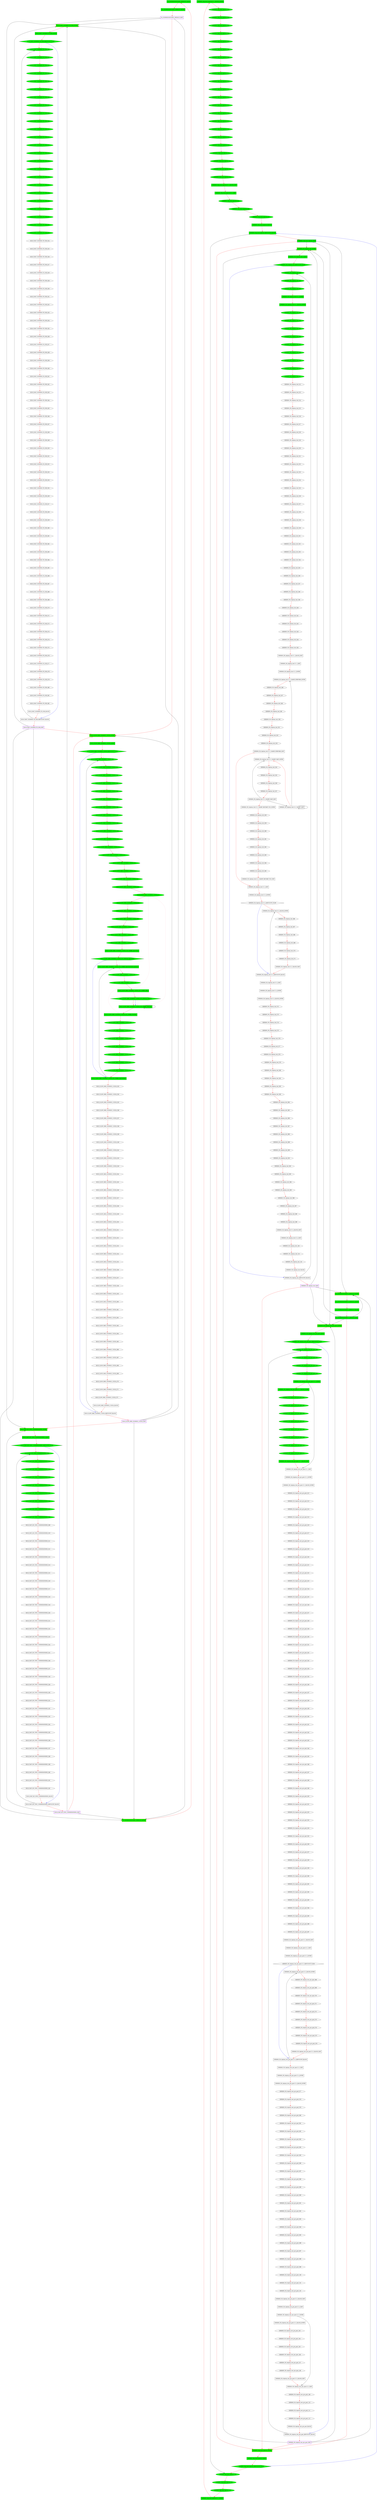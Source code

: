 digraph G {
graph [root="Demo",rankdir   = TB, nodesep           = 0.6, mindist     = 1.0, ranksep = 1.0, overlap = false]
node [style     = "filled", fillcolor = "white", color = "black"]
SA_20200626163324001_DEFAULT_ALIGN[cpu="0", flags="0x00000107", type="block", tperiod="10000", pattern="SA_20200626163324001_DEFAULT", patentry="false", patexit="false", beamproc="undefined", bpentry="false", bpexit="false", qlo="false", qhi="false", qil="false", shape     = "rectangle", fillcolor = "green"];
SA_20200626163324001_DEFAULT_BLOCK[cpu="0", flags="0x00000107", type="block", tperiod="1000000000", pattern="SA_20200626163324001_DEFAULT", patentry="false", patexit="false", beamproc="undefined", bpentry="false", bpexit="false", qlo="false", qhi="false", qil="false", shape     = "rectangle", fillcolor = "green"];
SA_20200626163324001_DEFAULT_ENTRY[cpu="0", flags="0x00002107", type="block", tperiod="10000", pattern="SA_20200626163324001_DEFAULT", patentry="true", patexit="false", beamproc="undefined", bpentry="false", bpexit="false", qlo="false", qhi="false", qil="false", shape     = "rectangle", fillcolor = "green", penwidth=2, color = "darkorange3"];
SA_20200626163324001_DEFAULT_EXIT[cpu="0", flags="0x00108007", type="block", tperiod="10000", pattern="SA_20200626163324001_DEFAULT", patentry="false", patexit="true", beamproc="undefined", bpentry="false", bpexit="false", qlo="true", qhi="false", qil="false", shape     = "rectangle", fillcolor = "white", penwidth=2, color = "purple"];
SIS18_FAST_20200626_TE_ESR_000[cpu="0", flags="0x00000102", type="tmsg", toffs="0", pattern="SIS18_FAST_20200626_TE_ESR", patentry="false", patexit="false", beamproc="undefined", bpentry="false", bpexit="false", fid="1", gid="300", evtno="255", beamin="0", bpcstart="0", sid="1", bpid="9", reqnobeam="0", vacc="0", eventIdAttributes="0", id="0x112c0ff000100240", par="0x0000040000000000", tef="0", shape     = "oval", fillcolor = "green"];
SIS18_FAST_20200626_TE_ESR_001[cpu="0", flags="0x00000102", type="tmsg", toffs="0", pattern="SIS18_FAST_20200626_TE_ESR", patentry="false", patexit="false", beamproc="undefined", bpentry="false", bpexit="false", fid="1", gid="300", evtno="259", beamin="0", bpcstart="0", sid="1", bpid="9", reqnobeam="0", vacc="0", eventIdAttributes="0", id="0x112c103000100240", par="0x0000040000000000", tef="0", shape     = "oval", fillcolor = "green"];
SIS18_FAST_20200626_TE_ESR_002[cpu="0", flags="0x00000102", type="tmsg", toffs="0", pattern="SIS18_FAST_20200626_TE_ESR", patentry="false", patexit="false", beamproc="undefined", bpentry="false", bpexit="false", fid="1", gid="498", evtno="259", beamin="0", bpcstart="0", sid="1", bpid="3", reqnobeam="0", vacc="0", eventIdAttributes="0", id="0x11f21030001000c0", par="0x0000040000000000", tef="0", shape     = "oval", fillcolor = "green"];
SIS18_FAST_20200626_TE_ESR_003[cpu="0", flags="0x00000102", type="tmsg", toffs="0", pattern="SIS18_FAST_20200626_TE_ESR", patentry="false", patexit="false", beamproc="undefined", bpentry="false", bpexit="false", fid="1", gid="499", evtno="259", beamin="0", bpcstart="0", sid="1", bpid="3", reqnobeam="0", vacc="0", eventIdAttributes="0", id="0x11f31030001000c0", par="0x0000040000000000", tef="0", shape     = "oval", fillcolor = "green"];
SIS18_FAST_20200626_TE_ESR_004[cpu="0", flags="0x00000102", type="tmsg", toffs="0", pattern="SIS18_FAST_20200626_TE_ESR", patentry="false", patexit="false", beamproc="undefined", bpentry="false", bpexit="false", fid="1", gid="500", evtno="259", beamin="0", bpcstart="0", sid="1", bpid="3", reqnobeam="0", vacc="0", eventIdAttributes="0", id="0x11f41030001000c0", par="0x0000040000000000", tef="0", shape     = "oval", fillcolor = "green"];
SIS18_FAST_20200626_TE_ESR_005[cpu="0", flags="0x00000102", type="tmsg", toffs="0", pattern="SIS18_FAST_20200626_TE_ESR", patentry="false", patexit="false", beamproc="undefined", bpentry="false", bpexit="false", fid="1", gid="501", evtno="259", beamin="0", bpcstart="0", sid="1", bpid="3", reqnobeam="0", vacc="0", eventIdAttributes="0", id="0x11f51030001000c0", par="0x0000040000000000", tef="0", shape     = "oval", fillcolor = "green"];
SIS18_FAST_20200626_TE_ESR_006[cpu="0", flags="0x00000102", type="tmsg", toffs="0", pattern="SIS18_FAST_20200626_TE_ESR", patentry="false", patexit="false", beamproc="undefined", bpentry="false", bpexit="false", fid="1", gid="502", evtno="259", beamin="0", bpcstart="0", sid="1", bpid="3", reqnobeam="0", vacc="0", eventIdAttributes="0", id="0x11f61030001000c0", par="0x0000040000000000", tef="0", shape     = "oval", fillcolor = "green"];
SIS18_FAST_20200626_TE_ESR_007[cpu="0", flags="0x00000102", type="tmsg", toffs="0", pattern="SIS18_FAST_20200626_TE_ESR", patentry="false", patexit="false", beamproc="undefined", bpentry="false", bpexit="false", fid="1", gid="503", evtno="259", beamin="0", bpcstart="0", sid="1", bpid="3", reqnobeam="0", vacc="0", eventIdAttributes="0", id="0x11f71030001000c0", par="0x0000040000000000", tef="0", shape     = "oval", fillcolor = "green"];
SIS18_FAST_20200626_TE_ESR_008[cpu="0", flags="0x00000102", type="tmsg", toffs="0", pattern="SIS18_FAST_20200626_TE_ESR", patentry="false", patexit="false", beamproc="undefined", bpentry="false", bpexit="false", fid="1", gid="504", evtno="259", beamin="0", bpcstart="0", sid="1", bpid="3", reqnobeam="0", vacc="0", eventIdAttributes="0", id="0x11f81030001000c0", par="0x0000040000000000", tef="0", shape     = "oval", fillcolor = "green"];
SIS18_FAST_20200626_TE_ESR_009[cpu="0", flags="0x00000102", type="tmsg", toffs="200000", pattern="SIS18_FAST_20200626_TE_ESR", patentry="false", patexit="false", beamproc="undefined", bpentry="false", bpexit="false", fid="1", gid="300", evtno="245", beamin="0", bpcstart="0", sid="1", bpid="9", reqnobeam="0", vacc="0", eventIdAttributes="0", id="0x112c0f5000100240", par="0x0000040000000000", tef="0", shape     = "oval", fillcolor = "green"];
SIS18_FAST_20200626_TE_ESR_010[cpu="0", flags="0x00000102", type="tmsg", toffs="20000000", pattern="SIS18_FAST_20200626_TE_ESR", patentry="false", patexit="false", beamproc="undefined", bpentry="false", bpexit="false", fid="1", gid="300", evtno="32", beamin="0", bpcstart="0", sid="1", bpid="1", reqnobeam="0", vacc="0", eventIdAttributes="0", id="0x112c020000100040", par="0x0000040000000000", tef="0", shape     = "oval", fillcolor = "green"];
SIS18_FAST_20200626_TE_ESR_011[cpu="0", flags="0x00000102", type="tmsg", toffs="20000000", pattern="SIS18_FAST_20200626_TE_ESR", patentry="false", patexit="false", beamproc="undefined", bpentry="false", bpexit="false", fid="1", gid="300", evtno="257", beamin="0", bpcstart="0", sid="1", bpid="1", reqnobeam="0", vacc="0", eventIdAttributes="0", id="0x112c101000100040", par="0x0000040000000000", tef="0", shape     = "oval", fillcolor = "green"];
SIS18_FAST_20200626_TE_ESR_012[cpu="0", flags="0x00000102", type="tmsg", toffs="20000000", pattern="SIS18_FAST_20200626_TE_ESR", patentry="false", patexit="false", beamproc="undefined", bpentry="false", bpexit="false", fid="1", gid="498", evtno="257", beamin="0", bpcstart="0", sid="1", bpid="1", reqnobeam="0", vacc="0", eventIdAttributes="0", id="0x11f2101000100040", par="0x0000040000000000", tef="0", shape     = "oval", fillcolor = "green"];
SIS18_FAST_20200626_TE_ESR_013[cpu="0", flags="0x00000102", type="tmsg", toffs="20000000", pattern="SIS18_FAST_20200626_TE_ESR", patentry="false", patexit="false", beamproc="undefined", bpentry="false", bpexit="false", fid="1", gid="499", evtno="257", beamin="0", bpcstart="0", sid="1", bpid="1", reqnobeam="0", vacc="0", eventIdAttributes="0", id="0x11f3101000100040", par="0x0000040000000000", tef="0", shape     = "oval", fillcolor = "green"];
SIS18_FAST_20200626_TE_ESR_014[cpu="0", flags="0x00000102", type="tmsg", toffs="20000000", pattern="SIS18_FAST_20200626_TE_ESR", patentry="false", patexit="false", beamproc="undefined", bpentry="false", bpexit="false", fid="1", gid="500", evtno="257", beamin="0", bpcstart="0", sid="1", bpid="1", reqnobeam="0", vacc="0", eventIdAttributes="0", id="0x11f4101000100040", par="0x0000040000000000", tef="0", shape     = "oval", fillcolor = "green"];
SIS18_FAST_20200626_TE_ESR_015[cpu="0", flags="0x00000102", type="tmsg", toffs="20000000", pattern="SIS18_FAST_20200626_TE_ESR", patentry="false", patexit="false", beamproc="undefined", bpentry="false", bpexit="false", fid="1", gid="501", evtno="257", beamin="0", bpcstart="0", sid="1", bpid="1", reqnobeam="0", vacc="0", eventIdAttributes="0", id="0x11f5101000100040", par="0x0000040000000000", tef="0", shape     = "oval", fillcolor = "green"];
SIS18_FAST_20200626_TE_ESR_016[cpu="0", flags="0x00000102", type="tmsg", toffs="20000000", pattern="SIS18_FAST_20200626_TE_ESR", patentry="false", patexit="false", beamproc="undefined", bpentry="false", bpexit="false", fid="1", gid="502", evtno="257", beamin="0", bpcstart="0", sid="1", bpid="1", reqnobeam="0", vacc="0", eventIdAttributes="0", id="0x11f6101000100040", par="0x0000040000000000", tef="0", shape     = "oval", fillcolor = "green"];
SIS18_FAST_20200626_TE_ESR_017[cpu="0", flags="0x00000102", type="tmsg", toffs="20000000", pattern="SIS18_FAST_20200626_TE_ESR", patentry="false", patexit="false", beamproc="undefined", bpentry="false", bpexit="false", fid="1", gid="503", evtno="257", beamin="0", bpcstart="0", sid="1", bpid="1", reqnobeam="0", vacc="0", eventIdAttributes="0", id="0x11f7101000100040", par="0x0000040000000000", tef="0", shape     = "oval", fillcolor = "green"];
SIS18_FAST_20200626_TE_ESR_018[cpu="0", flags="0x00000102", type="tmsg", toffs="20000000", pattern="SIS18_FAST_20200626_TE_ESR", patentry="false", patexit="false", beamproc="undefined", bpentry="false", bpexit="false", fid="1", gid="504", evtno="257", beamin="0", bpcstart="0", sid="1", bpid="1", reqnobeam="0", vacc="0", eventIdAttributes="0", id="0x11f8101000100040", par="0x0000040000000000", tef="0", shape     = "oval", fillcolor = "green"];
SIS18_FAST_20200626_TE_ESR_019[cpu="0", flags="0x00000102", type="tmsg", toffs="20000008", pattern="SIS18_FAST_20200626_TE_ESR", patentry="false", patexit="false", beamproc="undefined", bpentry="false", bpexit="false", fid="1", gid="300", evtno="512", beamin="0", bpcstart="0", sid="1", bpid="1", reqnobeam="0", vacc="0", eventIdAttributes="0", id="0x112c200000100040", par="0x0000040000000000", tef="0", shape     = "oval", fillcolor = "green"];
SIS18_FAST_20200626_TE_ESR_020[cpu="0", flags="0x00000102", type="tmsg", toffs="20000008", pattern="SIS18_FAST_20200626_TE_ESR", patentry="false", patexit="false", beamproc="undefined", bpentry="false", bpexit="false", fid="1", gid="498", evtno="539", beamin="1", bpcstart="0", sid="1", bpid="2", reqnobeam="0", vacc="0", eventIdAttributes="0", id="0x11f221b800100080", par="0x0000040000000000", tef="0", shape     = "oval", fillcolor = "green"];
SIS18_FAST_20200626_TE_ESR_021[cpu="0", flags="0x00000102", type="tmsg", toffs="20000024", pattern="SIS18_FAST_20200626_TE_ESR", patentry="false", patexit="false", beamproc="undefined", bpentry="false", bpexit="false", fid="1", gid="300", evtno="345", beamin="0", bpcstart="0", sid="1", bpid="1", reqnobeam="0", vacc="0", eventIdAttributes="0", id="0x112c159000100040", par="0x0000040000000000", tef="0", shape     = "oval", fillcolor = "green"];
SIS18_FAST_20200626_TE_ESR_022[cpu="0", flags="0x00000102", type="tmsg", toffs="20040000", pattern="SIS18_FAST_20200626_TE_ESR", patentry="false", patexit="false", beamproc="undefined", bpentry="false", bpexit="false", fid="1", gid="300", evtno="75", beamin="0", bpcstart="0", sid="1", bpid="1", reqnobeam="0", vacc="0", eventIdAttributes="0", id="0x112c04b000100040", par="0x0000040000000000", tef="0", shape     = "oval", fillcolor = "green"];
SIS18_FAST_20200626_TE_ESR_023[cpu="0", flags="0x00000102", type="tmsg", toffs="30000000", pattern="SIS18_FAST_20200626_TE_ESR", patentry="false", patexit="false", beamproc="undefined", bpentry="false", bpexit="false", fid="1", gid="300", evtno="513", beamin="0", bpcstart="0", sid="1", bpid="1", reqnobeam="0", vacc="0", eventIdAttributes="0", id="0x112c201000100040", par="0x0000040000000000", tef="0", shape     = "oval", fillcolor = "green"];
SIS18_FAST_20200626_TE_ESR_024[cpu="0", flags="0x00000002", type="tmsg", toffs="151960000", pattern="SIS18_FAST_20200626_TE_ESR", patentry="false", patexit="false", beamproc="undefined", bpentry="false", bpexit="false", fid="1", gid="300", evtno="103", beamin="0", bpcstart="0", sid="1", bpid="1", reqnobeam="0", vacc="0", eventIdAttributes="0", id="0x112c067000100040", par="0x0000040000000000", tef="0", shape     = "oval", fillcolor = "white"];
SIS18_FAST_20200626_TE_ESR_025[cpu="0", flags="0x00000002", type="tmsg", toffs="151980000", pattern="SIS18_FAST_20200626_TE_ESR", patentry="false", patexit="false", beamproc="undefined", bpentry="false", bpexit="false", fid="1", gid="300", evtno="44", beamin="0", bpcstart="0", sid="1", bpid="1", reqnobeam="0", vacc="0", eventIdAttributes="0", id="0x112c02c000100040", par="0x0000040000000000", tef="0", shape     = "oval", fillcolor = "white"];
SIS18_FAST_20200626_TE_ESR_026[cpu="0", flags="0x00000002", type="tmsg", toffs="222000000", pattern="SIS18_FAST_20200626_TE_ESR", patentry="false", patexit="false", beamproc="undefined", bpentry="false", bpexit="false", fid="1", gid="300", evtno="256", beamin="1", bpcstart="0", sid="1", bpid="2", reqnobeam="0", vacc="0", eventIdAttributes="0", id="0x112c100800100080", par="0x0000040000000000", tef="0", shape     = "oval", fillcolor = "white"];
SIS18_FAST_20200626_TE_ESR_027[cpu="0", flags="0x00000002", type="tmsg", toffs="222000000", pattern="SIS18_FAST_20200626_TE_ESR", patentry="false", patexit="false", beamproc="undefined", bpentry="false", bpexit="false", fid="1", gid="498", evtno="256", beamin="1", bpcstart="0", sid="1", bpid="2", reqnobeam="0", vacc="0", eventIdAttributes="0", id="0x11f2100800100080", par="0x0000040000000000", tef="0", shape     = "oval", fillcolor = "white"];
SIS18_FAST_20200626_TE_ESR_028[cpu="0", flags="0x00000002", type="tmsg", toffs="222000000", pattern="SIS18_FAST_20200626_TE_ESR", patentry="false", patexit="false", beamproc="undefined", bpentry="false", bpexit="false", fid="1", gid="499", evtno="256", beamin="1", bpcstart="0", sid="1", bpid="2", reqnobeam="0", vacc="0", eventIdAttributes="0", id="0x11f3100800100080", par="0x0000040000000000", tef="0", shape     = "oval", fillcolor = "white"];
SIS18_FAST_20200626_TE_ESR_029[cpu="0", flags="0x00000002", type="tmsg", toffs="222000008", pattern="SIS18_FAST_20200626_TE_ESR", patentry="false", patexit="false", beamproc="undefined", bpentry="false", bpexit="false", fid="1", gid="300", evtno="512", beamin="1", bpcstart="0", sid="1", bpid="2", reqnobeam="0", vacc="0", eventIdAttributes="0", id="0x112c200800100080", par="0x0000040000000000", tef="0", shape     = "oval", fillcolor = "white"];
SIS18_FAST_20200626_TE_ESR_030[cpu="0", flags="0x00000002", type="tmsg", toffs="228640000", pattern="SIS18_FAST_20200626_TE_ESR", patentry="false", patexit="false", beamproc="undefined", bpentry="false", bpexit="false", fid="1", gid="300", evtno="39", beamin="1", bpcstart="0", sid="1", bpid="2", reqnobeam="0", vacc="0", eventIdAttributes="0", id="0x112c027800100080", par="0x0000040000000000", tef="0", shape     = "oval", fillcolor = "white"];
SIS18_FAST_20200626_TE_ESR_031[cpu="0", flags="0x00000002", type="tmsg", toffs="230290000", pattern="SIS18_FAST_20200626_TE_ESR", patentry="false", patexit="false", beamproc="undefined", bpentry="false", bpexit="false", fid="1", gid="300", evtno="107", beamin="1", bpcstart="0", sid="1", bpid="2", reqnobeam="0", vacc="0", eventIdAttributes="0", id="0x112c06b800100080", par="0x0000040000000000", tef="0", shape     = "oval", fillcolor = "white"];
SIS18_FAST_20200626_TE_ESR_032[cpu="0", flags="0x00000002", type="tmsg", toffs="230290000", pattern="SIS18_FAST_20200626_TE_ESR", patentry="false", patexit="false", beamproc="undefined", bpentry="false", bpexit="false", fid="1", gid="300", evtno="283", beamin="1", bpcstart="0", sid="1", bpid="2", reqnobeam="0", vacc="0", eventIdAttributes="0", id="0x112c11b800100080", par="0x0000040000000000", tef="0", shape     = "oval", fillcolor = "white"];
SIS18_FAST_20200626_TE_ESR_033[cpu="0", flags="0x00000002", type="tmsg", toffs="230440000", pattern="SIS18_FAST_20200626_TE_ESR", patentry="false", patexit="false", beamproc="undefined", bpentry="false", bpexit="false", fid="1", gid="300", evtno="40", beamin="1", bpcstart="0", sid="1", bpid="2", reqnobeam="0", vacc="0", eventIdAttributes="0", id="0x112c028800100080", par="0x0000040000000000", tef="0", shape     = "oval", fillcolor = "white"];
SIS18_FAST_20200626_TE_ESR_034[cpu="0", flags="0x00000002", type="tmsg", toffs="230500000", pattern="SIS18_FAST_20200626_TE_ESR", patentry="false", patexit="false", beamproc="undefined", bpentry="false", bpexit="false", fid="1", gid="300", evtno="518", beamin="1", bpcstart="0", sid="1", bpid="2", reqnobeam="0", vacc="0", eventIdAttributes="0", id="0x112c206800100080", par="0x0000040000000000", tef="0", shape     = "oval", fillcolor = "white"];
SIS18_FAST_20200626_TE_ESR_035[cpu="0", flags="0x00000002", type="tmsg", toffs="230500000", pattern="SIS18_FAST_20200626_TE_ESR", patentry="false", patexit="false", beamproc="undefined", bpentry="false", bpexit="false", fid="1", gid="498", evtno="518", beamin="1", bpcstart="0", sid="1", bpid="2", reqnobeam="0", vacc="0", eventIdAttributes="0", id="0x11f2206800100080", par="0x0000040000000000", tef="0", shape     = "oval", fillcolor = "white"];
SIS18_FAST_20200626_TE_ESR_036[cpu="0", flags="0x00000002", type="tmsg", toffs="230580000", pattern="SIS18_FAST_20200626_TE_ESR", patentry="false", patexit="false", beamproc="undefined", bpentry="false", bpexit="false", fid="1", gid="498", evtno="520", beamin="1", bpcstart="0", sid="1", bpid="2", reqnobeam="0", vacc="0", eventIdAttributes="0", id="0x11f2208800100080", par="0x0000040000000000", tef="0", shape     = "oval", fillcolor = "white"];
SIS18_FAST_20200626_TE_ESR_037[cpu="0", flags="0x00000002", type="tmsg", toffs="248000000", pattern="SIS18_FAST_20200626_TE_ESR", patentry="false", patexit="false", beamproc="undefined", bpentry="false", bpexit="false", fid="1", gid="300", evtno="43", beamin="1", bpcstart="0", sid="1", bpid="3", reqnobeam="0", vacc="0", eventIdAttributes="0", id="0x112c02b8001000c0", par="0x0000040000000000", tef="0", shape     = "oval", fillcolor = "white"];
SIS18_FAST_20200626_TE_ESR_038[cpu="0", flags="0x00000002", type="tmsg", toffs="248000000", pattern="SIS18_FAST_20200626_TE_ESR", patentry="false", patexit="false", beamproc="undefined", bpentry="false", bpexit="false", fid="1", gid="300", evtno="256", beamin="1", bpcstart="0", sid="1", bpid="3", reqnobeam="0", vacc="0", eventIdAttributes="0", id="0x112c1008001000c0", par="0x0000040000000000", tef="0", shape     = "oval", fillcolor = "white"];
SIS18_FAST_20200626_TE_ESR_039[cpu="0", flags="0x00000002", type="tmsg", toffs="248000000", pattern="SIS18_FAST_20200626_TE_ESR", patentry="false", patexit="false", beamproc="undefined", bpentry="false", bpexit="false", fid="1", gid="498", evtno="256", beamin="0", bpcstart="0", sid="1", bpid="3", reqnobeam="0", vacc="0", eventIdAttributes="0", id="0x11f21000001000c0", par="0x0000040000000000", tef="0", shape     = "oval", fillcolor = "white"];
SIS18_FAST_20200626_TE_ESR_040[cpu="0", flags="0x00000002", type="tmsg", toffs="248000000", pattern="SIS18_FAST_20200626_TE_ESR", patentry="false", patexit="false", beamproc="undefined", bpentry="false", bpexit="false", fid="1", gid="499", evtno="256", beamin="0", bpcstart="0", sid="1", bpid="3", reqnobeam="0", vacc="0", eventIdAttributes="0", id="0x11f31000001000c0", par="0x0000040000000000", tef="0", shape     = "oval", fillcolor = "white"];
SIS18_FAST_20200626_TE_ESR_041[cpu="0", flags="0x00000002", type="tmsg", toffs="248000008", pattern="SIS18_FAST_20200626_TE_ESR", patentry="false", patexit="false", beamproc="undefined", bpentry="false", bpexit="false", fid="1", gid="300", evtno="512", beamin="1", bpcstart="0", sid="1", bpid="3", reqnobeam="0", vacc="0", eventIdAttributes="0", id="0x112c2008001000c0", par="0x0000040000000000", tef="0", shape     = "oval", fillcolor = "white"];
SIS18_FAST_20200626_TE_ESR_042[cpu="0", flags="0x00000002", type="tmsg", toffs="274000000", pattern="SIS18_FAST_20200626_TE_ESR", patentry="false", patexit="false", beamproc="undefined", bpentry="false", bpexit="false", fid="1", gid="300", evtno="256", beamin="1", bpcstart="0", sid="1", bpid="4", reqnobeam="0", vacc="0", eventIdAttributes="0", id="0x112c100800100100", par="0x0000040000000000", tef="0", shape     = "oval", fillcolor = "white"];
SIS18_FAST_20200626_TE_ESR_043[cpu="0", flags="0x00000002", type="tmsg", toffs="274000008", pattern="SIS18_FAST_20200626_TE_ESR", patentry="false", patexit="false", beamproc="undefined", bpentry="false", bpexit="false", fid="1", gid="300", evtno="285", beamin="1", bpcstart="0", sid="1", bpid="4", reqnobeam="0", vacc="0", eventIdAttributes="0", id="0x112c11d800100100", par="0x0000040000000000", tef="0", shape     = "oval", fillcolor = "white"];
SIS18_FAST_20200626_TE_ESR_044[cpu="0", flags="0x00000002", type="tmsg", toffs="274000008", pattern="SIS18_FAST_20200626_TE_ESR", patentry="false", patexit="false", beamproc="undefined", bpentry="false", bpexit="false", fid="1", gid="300", evtno="512", beamin="1", bpcstart="0", sid="1", bpid="4", reqnobeam="0", vacc="0", eventIdAttributes="0", id="0x112c200800100100", par="0x0000040000000000", tef="0", shape     = "oval", fillcolor = "white"];
SIS18_FAST_20200626_TE_ESR_045[cpu="0", flags="0x00000002", type="tmsg", toffs="497980000", pattern="SIS18_FAST_20200626_TE_ESR", patentry="false", patexit="false", beamproc="undefined", bpentry="false", bpexit="false", fid="1", gid="300", evtno="45", beamin="1", bpcstart="0", sid="1", bpid="4", reqnobeam="0", vacc="0", eventIdAttributes="0", id="0x112c02d800100100", par="0x0000040000000000", tef="0", shape     = "oval", fillcolor = "white"];
SIS18_FAST_20200626_TE_ESR_046[cpu="0", flags="0x00000002", type="tmsg", toffs="498000000", pattern="SIS18_FAST_20200626_TE_ESR", patentry="false", patexit="false", beamproc="undefined", bpentry="false", bpexit="false", fid="1", gid="300", evtno="256", beamin="1", bpcstart="0", sid="1", bpid="5", reqnobeam="0", vacc="0", eventIdAttributes="0", id="0x112c100800100140", par="0x0000040000000000", tef="0", shape     = "oval", fillcolor = "white"];
SIS18_FAST_20200626_TE_ESR_047[cpu="0", flags="0x00000002", type="tmsg", toffs="498000008", pattern="SIS18_FAST_20200626_TE_ESR", patentry="false", patexit="false", beamproc="undefined", bpentry="false", bpexit="false", fid="1", gid="300", evtno="512", beamin="1", bpcstart="0", sid="1", bpid="5", reqnobeam="0", vacc="0", eventIdAttributes="0", id="0x112c200800100140", par="0x0000040000000000", tef="0", shape     = "oval", fillcolor = "white"];
SIS18_FAST_20200626_TE_ESR_048[cpu="0", flags="0x00000002", type="tmsg", toffs="708000000", pattern="SIS18_FAST_20200626_TE_ESR", patentry="false", patexit="false", beamproc="undefined", bpentry="false", bpexit="false", fid="1", gid="300", evtno="57", beamin="1", bpcstart="0", sid="1", bpid="6", reqnobeam="0", vacc="0", eventIdAttributes="0", id="0x112c039800100180", par="0x0000040000000000", tef="0", shape     = "oval", fillcolor = "white"];
SIS18_FAST_20200626_TE_ESR_049[cpu="0", flags="0x00000002", type="tmsg", toffs="708000000", pattern="SIS18_FAST_20200626_TE_ESR", patentry="false", patexit="false", beamproc="undefined", bpentry="false", bpexit="false", fid="1", gid="300", evtno="256", beamin="1", bpcstart="0", sid="1", bpid="6", reqnobeam="0", vacc="0", eventIdAttributes="0", id="0x112c100800100180", par="0x0000040000000000", tef="0", shape     = "oval", fillcolor = "white"];
SIS18_FAST_20200626_TE_ESR_050[cpu="0", flags="0x00000002", type="tmsg", toffs="708000000", pattern="SIS18_FAST_20200626_TE_ESR", patentry="false", patexit="false", beamproc="undefined", bpentry="false", bpexit="false", fid="1", gid="500", evtno="256", beamin="1", bpcstart="0", sid="1", bpid="2", reqnobeam="0", vacc="0", eventIdAttributes="0", id="0x11f4100800100080", par="0x0000040000000000", tef="0", shape     = "oval", fillcolor = "white"];
SIS18_FAST_20200626_TE_ESR_051[cpu="0", flags="0x00000002", type="tmsg", toffs="708000000", pattern="SIS18_FAST_20200626_TE_ESR", patentry="false", patexit="false", beamproc="undefined", bpentry="false", bpexit="false", fid="1", gid="501", evtno="256", beamin="1", bpcstart="0", sid="1", bpid="2", reqnobeam="0", vacc="0", eventIdAttributes="0", id="0x11f5100800100080", par="0x0000040000000000", tef="0", shape     = "oval", fillcolor = "white"];
SIS18_FAST_20200626_TE_ESR_052[cpu="0", flags="0x00000002", type="tmsg", toffs="708000000", pattern="SIS18_FAST_20200626_TE_ESR", patentry="false", patexit="false", beamproc="undefined", bpentry="false", bpexit="false", fid="1", gid="502", evtno="256", beamin="1", bpcstart="0", sid="1", bpid="2", reqnobeam="0", vacc="0", eventIdAttributes="0", id="0x11f6100800100080", par="0x0000040000000000", tef="0", shape     = "oval", fillcolor = "white"];
SIS18_FAST_20200626_TE_ESR_053[cpu="0", flags="0x00000002", type="tmsg", toffs="708000000", pattern="SIS18_FAST_20200626_TE_ESR", patentry="false", patexit="false", beamproc="undefined", bpentry="false", bpexit="false", fid="1", gid="503", evtno="256", beamin="1", bpcstart="0", sid="1", bpid="2", reqnobeam="0", vacc="0", eventIdAttributes="0", id="0x11f7100800100080", par="0x0000040000000000", tef="0", shape     = "oval", fillcolor = "white"];
SIS18_FAST_20200626_TE_ESR_054[cpu="0", flags="0x00000002", type="tmsg", toffs="708000000", pattern="SIS18_FAST_20200626_TE_ESR", patentry="false", patexit="false", beamproc="undefined", bpentry="false", bpexit="false", fid="1", gid="504", evtno="256", beamin="1", bpcstart="0", sid="1", bpid="2", reqnobeam="0", vacc="0", eventIdAttributes="0", id="0x11f8100800100080", par="0x0000040000000000", tef="0", shape     = "oval", fillcolor = "white"];
SIS18_FAST_20200626_TE_ESR_055[cpu="0", flags="0x00000002", type="tmsg", toffs="708000008", pattern="SIS18_FAST_20200626_TE_ESR", patentry="false", patexit="false", beamproc="undefined", bpentry="false", bpexit="false", fid="1", gid="300", evtno="512", beamin="1", bpcstart="0", sid="1", bpid="6", reqnobeam="0", vacc="0", eventIdAttributes="0", id="0x112c200800100180", par="0x0000040000000000", tef="0", shape     = "oval", fillcolor = "white"];
SIS18_FAST_20200626_TE_ESR_056[cpu="0", flags="0x00000002", type="tmsg", toffs="723000000", pattern="SIS18_FAST_20200626_TE_ESR", patentry="false", patexit="false", beamproc="undefined", bpentry="false", bpexit="false", fid="1", gid="300", evtno="47", beamin="1", bpcstart="0", sid="1", bpid="7", reqnobeam="0", vacc="0", eventIdAttributes="0", id="0x112c02f8001001c0", par="0x0000040000000000", tef="0", shape     = "oval", fillcolor = "white"];
SIS18_FAST_20200626_TE_ESR_057[cpu="0", flags="0x00000002", type="tmsg", toffs="758000000", pattern="SIS18_FAST_20200626_TE_ESR", patentry="false", patexit="false", beamproc="undefined", bpentry="false", bpexit="false", fid="1", gid="300", evtno="49", beamin="1", bpcstart="0", sid="1", bpid="7", reqnobeam="0", vacc="0", eventIdAttributes="0", id="0x112c0318001001c0", par="0x0000040000000000", tef="0", shape     = "oval", fillcolor = "white"];
SIS18_FAST_20200626_TE_ESR_058[cpu="0", flags="0x00000002", type="tmsg", toffs="758000000", pattern="SIS18_FAST_20200626_TE_ESR", patentry="false", patexit="false", beamproc="undefined", bpentry="false", bpexit="false", fid="1", gid="300", evtno="256", beamin="1", bpcstart="0", sid="1", bpid="7", reqnobeam="0", vacc="0", eventIdAttributes="0", id="0x112c1008001001c0", par="0x0000040000000000", tef="0", shape     = "oval", fillcolor = "white"];
SIS18_FAST_20200626_TE_ESR_059[cpu="0", flags="0x00000002", type="tmsg", toffs="758000008", pattern="SIS18_FAST_20200626_TE_ESR", patentry="false", patexit="false", beamproc="undefined", bpentry="false", bpexit="false", fid="1", gid="300", evtno="284", beamin="1", bpcstart="0", sid="1", bpid="7", reqnobeam="0", vacc="0", eventIdAttributes="0", id="0x112c11c8001001c0", par="0x0000040000000000", tef="0", shape     = "oval", fillcolor = "white"];
SIS18_FAST_20200626_TE_ESR_060[cpu="0", flags="0x00000002", type="tmsg", toffs="758000008", pattern="SIS18_FAST_20200626_TE_ESR", patentry="false", patexit="false", beamproc="undefined", bpentry="false", bpexit="false", fid="1", gid="300", evtno="512", beamin="1", bpcstart="0", sid="1", bpid="7", reqnobeam="0", vacc="0", eventIdAttributes="0", id="0x112c2008001001c0", par="0x0000040000000000", tef="0", shape     = "oval", fillcolor = "white"];
SIS18_FAST_20200626_TE_ESR_061[cpu="0", flags="0x00000002", type="tmsg", toffs="783980000", pattern="SIS18_FAST_20200626_TE_ESR", patentry="false", patexit="false", beamproc="undefined", bpentry="false", bpexit="false", fid="1", gid="300", evtno="51", beamin="1", bpcstart="0", sid="1", bpid="7", reqnobeam="0", vacc="0", eventIdAttributes="0", id="0x112c0338001001c0", par="0x0000040000000000", tef="0", shape     = "oval", fillcolor = "white"];
SIS18_FAST_20200626_TE_ESR_062[cpu="0", flags="0x00000002", type="tmsg", toffs="783999992", pattern="SIS18_FAST_20200626_TE_ESR", patentry="false", patexit="false", beamproc="undefined", bpentry="false", bpexit="false", fid="1", gid="300", evtno="520", beamin="1", bpcstart="0", sid="1", bpid="7", reqnobeam="0", vacc="0", eventIdAttributes="0", id="0x112c2088001001c0", par="0x0000040000000000", tef="0", shape     = "oval", fillcolor = "white"];
SIS18_FAST_20200626_TE_ESR_063[cpu="0", flags="0x00000002", type="tmsg", toffs="784000000", pattern="SIS18_FAST_20200626_TE_ESR", patentry="false", patexit="false", beamproc="undefined", bpentry="false", bpexit="false", fid="1", gid="300", evtno="256", beamin="1", bpcstart="0", sid="1", bpid="8", reqnobeam="0", vacc="0", eventIdAttributes="0", id="0x112c100800100200", par="0x0000040000000000", tef="0", shape     = "oval", fillcolor = "white"];
SIS18_FAST_20200626_TE_ESR_064[cpu="0", flags="0x00000002", type="tmsg", toffs="784000008", pattern="SIS18_FAST_20200626_TE_ESR", patentry="false", patexit="false", beamproc="undefined", bpentry="false", bpexit="false", fid="1", gid="300", evtno="512", beamin="1", bpcstart="0", sid="1", bpid="8", reqnobeam="0", vacc="0", eventIdAttributes="0", id="0x112c200800100200", par="0x0000040000000000", tef="0", shape     = "oval", fillcolor = "white"];
SIS18_FAST_20200626_TE_ESR_065[cpu="0", flags="0x00000002", type="tmsg", toffs="834000000", pattern="SIS18_FAST_20200626_TE_ESR", patentry="false", patexit="false", beamproc="undefined", bpentry="false", bpexit="false", fid="1", gid="300", evtno="52", beamin="0", bpcstart="0", sid="1", bpid="9", reqnobeam="0", vacc="0", eventIdAttributes="0", id="0x112c034000100240", par="0x0000040000000000", tef="0", shape     = "oval", fillcolor = "white"];
SIS18_FAST_20200626_TE_ESR_066[cpu="0", flags="0x00000002", type="tmsg", toffs="834000000", pattern="SIS18_FAST_20200626_TE_ESR", patentry="false", patexit="false", beamproc="undefined", bpentry="false", bpexit="false", fid="1", gid="300", evtno="256", beamin="0", bpcstart="0", sid="1", bpid="9", reqnobeam="0", vacc="0", eventIdAttributes="0", id="0x112c100000100240", par="0x0000040000000000", tef="0", shape     = "oval", fillcolor = "white"];
SIS18_FAST_20200626_TE_ESR_067[cpu="0", flags="0x00000002", type="tmsg", toffs="834000000", pattern="SIS18_FAST_20200626_TE_ESR", patentry="false", patexit="false", beamproc="undefined", bpentry="false", bpexit="false", fid="1", gid="500", evtno="256", beamin="0", bpcstart="0", sid="1", bpid="3", reqnobeam="0", vacc="0", eventIdAttributes="0", id="0x11f41000001000c0", par="0x0000040000000000", tef="0", shape     = "oval", fillcolor = "white"];
SIS18_FAST_20200626_TE_ESR_068[cpu="0", flags="0x00000002", type="tmsg", toffs="834000000", pattern="SIS18_FAST_20200626_TE_ESR", patentry="false", patexit="false", beamproc="undefined", bpentry="false", bpexit="false", fid="1", gid="501", evtno="256", beamin="0", bpcstart="0", sid="1", bpid="3", reqnobeam="0", vacc="0", eventIdAttributes="0", id="0x11f51000001000c0", par="0x0000040000000000", tef="0", shape     = "oval", fillcolor = "white"];
SIS18_FAST_20200626_TE_ESR_069[cpu="0", flags="0x00000002", type="tmsg", toffs="834000000", pattern="SIS18_FAST_20200626_TE_ESR", patentry="false", patexit="false", beamproc="undefined", bpentry="false", bpexit="false", fid="1", gid="502", evtno="256", beamin="0", bpcstart="0", sid="1", bpid="3", reqnobeam="0", vacc="0", eventIdAttributes="0", id="0x11f61000001000c0", par="0x0000040000000000", tef="0", shape     = "oval", fillcolor = "white"];
SIS18_FAST_20200626_TE_ESR_070[cpu="0", flags="0x00000002", type="tmsg", toffs="834000000", pattern="SIS18_FAST_20200626_TE_ESR", patentry="false", patexit="false", beamproc="undefined", bpentry="false", bpexit="false", fid="1", gid="503", evtno="256", beamin="0", bpcstart="0", sid="1", bpid="3", reqnobeam="0", vacc="0", eventIdAttributes="0", id="0x11f71000001000c0", par="0x0000040000000000", tef="0", shape     = "oval", fillcolor = "white"];
SIS18_FAST_20200626_TE_ESR_071[cpu="0", flags="0x00000002", type="tmsg", toffs="834000000", pattern="SIS18_FAST_20200626_TE_ESR", patentry="false", patexit="false", beamproc="undefined", bpentry="false", bpexit="false", fid="1", gid="504", evtno="256", beamin="0", bpcstart="0", sid="1", bpid="3", reqnobeam="0", vacc="0", eventIdAttributes="0", id="0x11f81000001000c0", par="0x0000040000000000", tef="0", shape     = "oval", fillcolor = "white"];
SIS18_FAST_20200626_TE_ESR_072[cpu="0", flags="0x00000002", type="tmsg", toffs="834000008", pattern="SIS18_FAST_20200626_TE_ESR", patentry="false", patexit="false", beamproc="undefined", bpentry="false", bpexit="false", fid="1", gid="300", evtno="512", beamin="0", bpcstart="0", sid="1", bpid="9", reqnobeam="0", vacc="0", eventIdAttributes="0", id="0x112c200000100240", par="0x0000040000000000", tef="0", shape     = "oval", fillcolor = "white"];
SIS18_FAST_20200626_TE_ESR_073[cpu="0", flags="0x00000002", type="tmsg", toffs="1073980000", pattern="SIS18_FAST_20200626_TE_ESR", patentry="false", patexit="false", beamproc="undefined", bpentry="false", bpexit="false", fid="1", gid="300", evtno="55", beamin="0", bpcstart="0", sid="1", bpid="9", reqnobeam="0", vacc="0", eventIdAttributes="0", id="0x112c037000100240", par="0x0000040000000000", tef="0", shape     = "oval", fillcolor = "white"];
SIS18_FAST_20200626_TE_ESR_074[cpu="0", flags="0x00000002", type="tmsg", toffs="1074020000", pattern="SIS18_FAST_20200626_TE_ESR", patentry="false", patexit="false", beamproc="undefined", bpentry="false", bpexit="false", fid="1", gid="300", evtno="246", beamin="0", bpcstart="0", sid="1", bpid="9", reqnobeam="0", vacc="0", eventIdAttributes="0", id="0x112c0f6000100240", par="0x0000040000000000", tef="0", shape     = "oval", fillcolor = "white"];
SIS18_FAST_20200626_TE_ESR_075[cpu="0", flags="0x00000002", type="tmsg", toffs="1088000000", pattern="SIS18_FAST_20200626_TE_ESR", patentry="false", patexit="false", beamproc="undefined", bpentry="false", bpexit="false", fid="1", gid="300", evtno="258", beamin="0", bpcstart="0", sid="1", bpid="9", reqnobeam="0", vacc="0", eventIdAttributes="0", id="0x112c102000100240", par="0x0000040000000000", tef="0", shape     = "oval", fillcolor = "white"];
SIS18_FAST_20200626_TE_ESR_076[cpu="0", flags="0x00000002", type="tmsg", toffs="1088000000", pattern="SIS18_FAST_20200626_TE_ESR", patentry="false", patexit="false", beamproc="undefined", bpentry="false", bpexit="false", fid="1", gid="498", evtno="258", beamin="0", bpcstart="0", sid="1", bpid="3", reqnobeam="0", vacc="0", eventIdAttributes="0", id="0x11f21020001000c0", par="0x0000040000000000", tef="0", shape     = "oval", fillcolor = "white"];
SIS18_FAST_20200626_TE_ESR_077[cpu="0", flags="0x00000002", type="tmsg", toffs="1088000000", pattern="SIS18_FAST_20200626_TE_ESR", patentry="false", patexit="false", beamproc="undefined", bpentry="false", bpexit="false", fid="1", gid="499", evtno="258", beamin="0", bpcstart="0", sid="1", bpid="3", reqnobeam="0", vacc="0", eventIdAttributes="0", id="0x11f31020001000c0", par="0x0000040000000000", tef="0", shape     = "oval", fillcolor = "white"];
SIS18_FAST_20200626_TE_ESR_078[cpu="0", flags="0x00000002", type="tmsg", toffs="1088000000", pattern="SIS18_FAST_20200626_TE_ESR", patentry="false", patexit="false", beamproc="undefined", bpentry="false", bpexit="false", fid="1", gid="500", evtno="258", beamin="0", bpcstart="0", sid="1", bpid="3", reqnobeam="0", vacc="0", eventIdAttributes="0", id="0x11f41020001000c0", par="0x0000040000000000", tef="0", shape     = "oval", fillcolor = "white"];
SIS18_FAST_20200626_TE_ESR_079[cpu="0", flags="0x00000002", type="tmsg", toffs="1088000000", pattern="SIS18_FAST_20200626_TE_ESR", patentry="false", patexit="false", beamproc="undefined", bpentry="false", bpexit="false", fid="1", gid="501", evtno="258", beamin="0", bpcstart="0", sid="1", bpid="3", reqnobeam="0", vacc="0", eventIdAttributes="0", id="0x11f51020001000c0", par="0x0000040000000000", tef="0", shape     = "oval", fillcolor = "white"];
SIS18_FAST_20200626_TE_ESR_080[cpu="0", flags="0x00000002", type="tmsg", toffs="1088000000", pattern="SIS18_FAST_20200626_TE_ESR", patentry="false", patexit="false", beamproc="undefined", bpentry="false", bpexit="false", fid="1", gid="502", evtno="258", beamin="0", bpcstart="0", sid="1", bpid="3", reqnobeam="0", vacc="0", eventIdAttributes="0", id="0x11f61020001000c0", par="0x0000040000000000", tef="0", shape     = "oval", fillcolor = "white"];
SIS18_FAST_20200626_TE_ESR_081[cpu="0", flags="0x00000002", type="tmsg", toffs="1088000000", pattern="SIS18_FAST_20200626_TE_ESR", patentry="false", patexit="false", beamproc="undefined", bpentry="false", bpexit="false", fid="1", gid="503", evtno="258", beamin="0", bpcstart="0", sid="1", bpid="3", reqnobeam="0", vacc="0", eventIdAttributes="0", id="0x11f71020001000c0", par="0x0000040000000000", tef="0", shape     = "oval", fillcolor = "white"];
SIS18_FAST_20200626_TE_ESR_082[cpu="0", flags="0x00000002", type="tmsg", toffs="1088000000", pattern="SIS18_FAST_20200626_TE_ESR", patentry="false", patexit="false", beamproc="undefined", bpentry="false", bpexit="false", fid="1", gid="504", evtno="258", beamin="0", bpcstart="0", sid="1", bpid="3", reqnobeam="0", vacc="0", eventIdAttributes="0", id="0x11f81020001000c0", par="0x0000040000000000", tef="0", shape     = "oval", fillcolor = "white"];
SIS18_FAST_20200626_TE_ESR_ALIGN[cpu="0", flags="0x00000107", type="block", tperiod="10000", pattern="SIS18_FAST_20200626_TE_ESR", patentry="false", patexit="false", beamproc="undefined", bpentry="false", bpexit="false", qlo="false", qhi="false", qil="false", shape     = "rectangle", fillcolor = "green"];
SIS18_FAST_20200626_TE_ESR_BLOCK[cpu="0", flags="0x00000007", type="block", tperiod="1128000000", pattern="SIS18_FAST_20200626_TE_ESR", patentry="false", patexit="false", beamproc="undefined", bpentry="false", bpexit="false", qlo="false", qhi="false", qil="false", shape     = "rectangle", fillcolor = "white"];
SIS18_FAST_20200626_TE_ESR_ENTRY[cpu="0", flags="0x00002107", type="block", tperiod="10000", pattern="SIS18_FAST_20200626_TE_ESR", patentry="true", patexit="false", beamproc="undefined", bpentry="false", bpexit="false", qlo="false", qhi="false", qil="false", shape     = "rectangle", fillcolor = "green", penwidth=2, color = "darkorange3"];
SIS18_FAST_20200626_TE_ESR_EXIT[cpu="0", flags="0x00108007", type="block", tperiod="10000", pattern="SIS18_FAST_20200626_TE_ESR", patentry="false", patexit="true", beamproc="undefined", bpentry="false", bpexit="false", qlo="true", qhi="false", qil="false", shape     = "rectangle", fillcolor = "white", penwidth=2, color = "purple"];
SIS18_FAST_20200626_TE_ESR_REPCOUNT_BLOCK[cpu="0", flags="0x00100007", type="block", tperiod="10000", pattern="SIS18_FAST_20200626_TE_ESR", patentry="false", patexit="false", beamproc="undefined", bpentry="false", bpexit="false", qlo="true", qhi="false", qil="false", shape     = "rectangle", fillcolor = "white"];
SIS18_FAST_20200626_TE_ESR_REPCOUNT_FLOW[cpu="0", flags="0x00000104", type="flow", tvalid="0", vabs="true", prio="0", toffs="0", pattern="SIS18_FAST_20200626_TE_ESR", patentry="false", patexit="false", beamproc="undefined", bpentry="false", bpexit="false", qty="0", shape     = "hexagon", fillcolor = "green"];
SIS18_FAST_RF_SYNC_COMMISSIONING_000[cpu="0", flags="0x00000102", type="tmsg", toffs="0", pattern="SIS18_FAST_RF_SYNC_COMMISSIONING", patentry="false", patexit="false", beamproc="undefined", bpentry="false", bpexit="false", fid="1", gid="300", evtno="255", beamin="0", bpcstart="0", sid="4", bpid="33", reqnobeam="0", vacc="0", eventIdAttributes="0", id="0x112c0ff000400840", par="0x00001c0000000000", tef="0", shape     = "oval", fillcolor = "green"];
SIS18_FAST_RF_SYNC_COMMISSIONING_001[cpu="0", flags="0x00000102", type="tmsg", toffs="0", pattern="SIS18_FAST_RF_SYNC_COMMISSIONING", patentry="false", patexit="false", beamproc="undefined", bpentry="false", bpexit="false", fid="1", gid="300", evtno="259", beamin="0", bpcstart="0", sid="4", bpid="33", reqnobeam="0", vacc="0", eventIdAttributes="0", id="0x112c103000400840", par="0x00001c0000000000", tef="0", shape     = "oval", fillcolor = "green"];
SIS18_FAST_RF_SYNC_COMMISSIONING_002[cpu="0", flags="0x00000102", type="tmsg", toffs="200000", pattern="SIS18_FAST_RF_SYNC_COMMISSIONING", patentry="false", patexit="false", beamproc="undefined", bpentry="false", bpexit="false", fid="1", gid="300", evtno="245", beamin="0", bpcstart="0", sid="4", bpid="33", reqnobeam="0", vacc="0", eventIdAttributes="0", id="0x112c0f5000400840", par="0x00001c0000000000", tef="0", shape     = "oval", fillcolor = "green"];
SIS18_FAST_RF_SYNC_COMMISSIONING_003[cpu="0", flags="0x00000102", type="tmsg", toffs="20000000", pattern="SIS18_FAST_RF_SYNC_COMMISSIONING", patentry="false", patexit="false", beamproc="undefined", bpentry="false", bpexit="false", fid="1", gid="300", evtno="32", beamin="0", bpcstart="0", sid="4", bpid="26", reqnobeam="0", vacc="0", eventIdAttributes="0", id="0x112c020000400680", par="0x00001c0000000000", tef="0", shape     = "oval", fillcolor = "green"];
SIS18_FAST_RF_SYNC_COMMISSIONING_004[cpu="0", flags="0x00000102", type="tmsg", toffs="20000000", pattern="SIS18_FAST_RF_SYNC_COMMISSIONING", patentry="false", patexit="false", beamproc="undefined", bpentry="false", bpexit="false", fid="1", gid="300", evtno="257", beamin="0", bpcstart="0", sid="4", bpid="26", reqnobeam="0", vacc="0", eventIdAttributes="0", id="0x112c101000400680", par="0x00001c0000000000", tef="0", shape     = "oval", fillcolor = "green"];
SIS18_FAST_RF_SYNC_COMMISSIONING_005[cpu="0", flags="0x00000102", type="tmsg", toffs="20000008", pattern="SIS18_FAST_RF_SYNC_COMMISSIONING", patentry="false", patexit="false", beamproc="undefined", bpentry="false", bpexit="false", fid="1", gid="300", evtno="512", beamin="0", bpcstart="0", sid="4", bpid="26", reqnobeam="0", vacc="0", eventIdAttributes="0", id="0x112c200000400680", par="0x00001c0000000000", tef="0", shape     = "oval", fillcolor = "green"];
SIS18_FAST_RF_SYNC_COMMISSIONING_006[cpu="0", flags="0x00000102", type="tmsg", toffs="20000024", pattern="SIS18_FAST_RF_SYNC_COMMISSIONING", patentry="false", patexit="false", beamproc="undefined", bpentry="false", bpexit="false", fid="1", gid="300", evtno="345", beamin="0", bpcstart="0", sid="4", bpid="26", reqnobeam="0", vacc="0", eventIdAttributes="0", id="0x112c159000400680", par="0x00001c0000000000", tef="0", shape     = "oval", fillcolor = "green"];
SIS18_FAST_RF_SYNC_COMMISSIONING_007[cpu="0", flags="0x00000102", type="tmsg", toffs="20040000", pattern="SIS18_FAST_RF_SYNC_COMMISSIONING", patentry="false", patexit="false", beamproc="undefined", bpentry="false", bpexit="false", fid="1", gid="300", evtno="75", beamin="0", bpcstart="0", sid="4", bpid="26", reqnobeam="0", vacc="0", eventIdAttributes="0", id="0x112c04b000400680", par="0x00001c0000000000", tef="0", shape     = "oval", fillcolor = "green"];
SIS18_FAST_RF_SYNC_COMMISSIONING_008[cpu="0", flags="0x00000102", type="tmsg", toffs="30000000", pattern="SIS18_FAST_RF_SYNC_COMMISSIONING", patentry="false", patexit="false", beamproc="undefined", bpentry="false", bpexit="false", fid="1", gid="300", evtno="513", beamin="0", bpcstart="0", sid="4", bpid="26", reqnobeam="0", vacc="0", eventIdAttributes="0", id="0x112c201000400680", par="0x00001c0000000000", tef="0", shape     = "oval", fillcolor = "green"];
SIS18_FAST_RF_SYNC_COMMISSIONING_009[cpu="0", flags="0x00000002", type="tmsg", toffs="119960000", pattern="SIS18_FAST_RF_SYNC_COMMISSIONING", patentry="false", patexit="false", beamproc="undefined", bpentry="false", bpexit="false", fid="1", gid="300", evtno="103", beamin="0", bpcstart="0", sid="4", bpid="26", reqnobeam="0", vacc="0", eventIdAttributes="0", id="0x112c067000400680", par="0x00001c0000000000", tef="0", shape     = "oval", fillcolor = "white"];
SIS18_FAST_RF_SYNC_COMMISSIONING_010[cpu="0", flags="0x00000002", type="tmsg", toffs="119980000", pattern="SIS18_FAST_RF_SYNC_COMMISSIONING", patentry="false", patexit="false", beamproc="undefined", bpentry="false", bpexit="false", fid="1", gid="300", evtno="44", beamin="0", bpcstart="0", sid="4", bpid="26", reqnobeam="0", vacc="0", eventIdAttributes="0", id="0x112c02c000400680", par="0x00001c0000000000", tef="0", shape     = "oval", fillcolor = "white"];
SIS18_FAST_RF_SYNC_COMMISSIONING_011[cpu="0", flags="0x00000002", type="tmsg", toffs="190000000", pattern="SIS18_FAST_RF_SYNC_COMMISSIONING", patentry="false", patexit="false", beamproc="undefined", bpentry="false", bpexit="false", fid="1", gid="300", evtno="256", beamin="1", bpcstart="0", sid="4", bpid="27", reqnobeam="0", vacc="0", eventIdAttributes="0", id="0x112c1008004006c0", par="0x00001c0000000000", tef="0", shape     = "oval", fillcolor = "white"];
SIS18_FAST_RF_SYNC_COMMISSIONING_012[cpu="0", flags="0x00000002", type="tmsg", toffs="190000008", pattern="SIS18_FAST_RF_SYNC_COMMISSIONING", patentry="false", patexit="false", beamproc="undefined", bpentry="false", bpexit="false", fid="1", gid="300", evtno="512", beamin="1", bpcstart="0", sid="4", bpid="27", reqnobeam="0", vacc="0", eventIdAttributes="0", id="0x112c2008004006c0", par="0x00001c0000000000", tef="0", shape     = "oval", fillcolor = "white"];
SIS18_FAST_RF_SYNC_COMMISSIONING_013[cpu="0", flags="0x00000002", type="tmsg", toffs="196680000", pattern="SIS18_FAST_RF_SYNC_COMMISSIONING", patentry="false", patexit="false", beamproc="undefined", bpentry="false", bpexit="false", fid="1", gid="300", evtno="39", beamin="1", bpcstart="0", sid="4", bpid="27", reqnobeam="0", vacc="0", eventIdAttributes="0", id="0x112c0278004006c0", par="0x00001c0000000000", tef="0", shape     = "oval", fillcolor = "white"];
SIS18_FAST_RF_SYNC_COMMISSIONING_014[cpu="0", flags="0x00000002", type="tmsg", toffs="198330000", pattern="SIS18_FAST_RF_SYNC_COMMISSIONING", patentry="false", patexit="false", beamproc="undefined", bpentry="false", bpexit="false", fid="1", gid="300", evtno="107", beamin="1", bpcstart="0", sid="4", bpid="27", reqnobeam="0", vacc="0", eventIdAttributes="0", id="0x112c06b8004006c0", par="0x00001c0000000000", tef="0", shape     = "oval", fillcolor = "white"];
SIS18_FAST_RF_SYNC_COMMISSIONING_015[cpu="0", flags="0x00000002", type="tmsg", toffs="198330000", pattern="SIS18_FAST_RF_SYNC_COMMISSIONING", patentry="false", patexit="false", beamproc="undefined", bpentry="false", bpexit="false", fid="1", gid="300", evtno="283", beamin="1", bpcstart="0", sid="4", bpid="27", reqnobeam="0", vacc="0", eventIdAttributes="0", id="0x112c11b8004006c0", par="0x00001c0000000000", tef="0", shape     = "oval", fillcolor = "white"];
SIS18_FAST_RF_SYNC_COMMISSIONING_016[cpu="0", flags="0x00000002", type="tmsg", toffs="198480000", pattern="SIS18_FAST_RF_SYNC_COMMISSIONING", patentry="false", patexit="false", beamproc="undefined", bpentry="false", bpexit="false", fid="1", gid="300", evtno="40", beamin="1", bpcstart="0", sid="4", bpid="27", reqnobeam="0", vacc="0", eventIdAttributes="0", id="0x112c0288004006c0", par="0x00001c0000000000", tef="0", shape     = "oval", fillcolor = "white"];
SIS18_FAST_RF_SYNC_COMMISSIONING_017[cpu="0", flags="0x00000002", type="tmsg", toffs="198550000", pattern="SIS18_FAST_RF_SYNC_COMMISSIONING", patentry="false", patexit="false", beamproc="undefined", bpentry="false", bpexit="false", fid="1", gid="300", evtno="518", beamin="1", bpcstart="0", sid="4", bpid="27", reqnobeam="0", vacc="0", eventIdAttributes="0", id="0x112c2068004006c0", par="0x00001c0000000000", tef="0", shape     = "oval", fillcolor = "white"];
SIS18_FAST_RF_SYNC_COMMISSIONING_018[cpu="0", flags="0x00000002", type="tmsg", toffs="216000000", pattern="SIS18_FAST_RF_SYNC_COMMISSIONING", patentry="false", patexit="false", beamproc="undefined", bpentry="false", bpexit="false", fid="1", gid="300", evtno="43", beamin="1", bpcstart="0", sid="4", bpid="28", reqnobeam="0", vacc="0", eventIdAttributes="0", id="0x112c02b800400700", par="0x00001c0000000000", tef="0", shape     = "oval", fillcolor = "white"];
SIS18_FAST_RF_SYNC_COMMISSIONING_019[cpu="0", flags="0x00000002", type="tmsg", toffs="216000000", pattern="SIS18_FAST_RF_SYNC_COMMISSIONING", patentry="false", patexit="false", beamproc="undefined", bpentry="false", bpexit="false", fid="1", gid="300", evtno="256", beamin="1", bpcstart="0", sid="4", bpid="28", reqnobeam="0", vacc="0", eventIdAttributes="0", id="0x112c100800400700", par="0x00001c0000000000", tef="0", shape     = "oval", fillcolor = "white"];
SIS18_FAST_RF_SYNC_COMMISSIONING_020[cpu="0", flags="0x00000002", type="tmsg", toffs="216000008", pattern="SIS18_FAST_RF_SYNC_COMMISSIONING", patentry="false", patexit="false", beamproc="undefined", bpentry="false", bpexit="false", fid="1", gid="300", evtno="512", beamin="1", bpcstart="0", sid="4", bpid="28", reqnobeam="0", vacc="0", eventIdAttributes="0", id="0x112c200800400700", par="0x00001c0000000000", tef="0", shape     = "oval", fillcolor = "white"];
SIS18_FAST_RF_SYNC_COMMISSIONING_021[cpu="0", flags="0x00000002", type="tmsg", toffs="242000000", pattern="SIS18_FAST_RF_SYNC_COMMISSIONING", patentry="false", patexit="false", beamproc="undefined", bpentry="false", bpexit="false", fid="1", gid="300", evtno="256", beamin="1", bpcstart="0", sid="4", bpid="29", reqnobeam="0", vacc="0", eventIdAttributes="0", id="0x112c100800400740", par="0x00001c0000000000", tef="0", shape     = "oval", fillcolor = "white"];
SIS18_FAST_RF_SYNC_COMMISSIONING_022[cpu="0", flags="0x00000002", type="tmsg", toffs="242000008", pattern="SIS18_FAST_RF_SYNC_COMMISSIONING", patentry="false", patexit="false", beamproc="undefined", bpentry="false", bpexit="false", fid="1", gid="300", evtno="285", beamin="1", bpcstart="0", sid="4", bpid="29", reqnobeam="0", vacc="0", eventIdAttributes="0", id="0x112c11d800400740", par="0x00001c0000000000", tef="0", shape     = "oval", fillcolor = "white"];
SIS18_FAST_RF_SYNC_COMMISSIONING_023[cpu="0", flags="0x00000002", type="tmsg", toffs="242000008", pattern="SIS18_FAST_RF_SYNC_COMMISSIONING", patentry="false", patexit="false", beamproc="undefined", bpentry="false", bpexit="false", fid="1", gid="300", evtno="512", beamin="1", bpcstart="0", sid="4", bpid="29", reqnobeam="0", vacc="0", eventIdAttributes="0", id="0x112c200800400740", par="0x00001c0000000000", tef="0", shape     = "oval", fillcolor = "white"];
SIS18_FAST_RF_SYNC_COMMISSIONING_024[cpu="0", flags="0x00000002", type="tmsg", toffs="1281980000", pattern="SIS18_FAST_RF_SYNC_COMMISSIONING", patentry="false", patexit="false", beamproc="undefined", bpentry="false", bpexit="false", fid="1", gid="300", evtno="45", beamin="1", bpcstart="0", sid="4", bpid="29", reqnobeam="0", vacc="0", eventIdAttributes="0", id="0x112c02d800400740", par="0x00001c0000000000", tef="0", shape     = "oval", fillcolor = "white"];
SIS18_FAST_RF_SYNC_COMMISSIONING_025[cpu="0", flags="0x00000002", type="tmsg", toffs="1282000000", pattern="SIS18_FAST_RF_SYNC_COMMISSIONING", patentry="false", patexit="false", beamproc="undefined", bpentry="false", bpexit="false", fid="1", gid="300", evtno="57", beamin="1", bpcstart="0", sid="4", bpid="30", reqnobeam="0", vacc="0", eventIdAttributes="0", id="0x112c039800400780", par="0x00001c0000000000", tef="0", shape     = "oval", fillcolor = "white"];
SIS18_FAST_RF_SYNC_COMMISSIONING_026[cpu="0", flags="0x00000002", type="tmsg", toffs="1282000000", pattern="SIS18_FAST_RF_SYNC_COMMISSIONING", patentry="false", patexit="false", beamproc="undefined", bpentry="false", bpexit="false", fid="1", gid="300", evtno="256", beamin="1", bpcstart="0", sid="4", bpid="30", reqnobeam="0", vacc="0", eventIdAttributes="0", id="0x112c100800400780", par="0x00001c0000000000", tef="0", shape     = "oval", fillcolor = "white"];
SIS18_FAST_RF_SYNC_COMMISSIONING_027[cpu="0", flags="0x00000002", type="tmsg", toffs="1282000008", pattern="SIS18_FAST_RF_SYNC_COMMISSIONING", patentry="false", patexit="false", beamproc="undefined", bpentry="false", bpexit="false", fid="1", gid="300", evtno="512", beamin="1", bpcstart="0", sid="4", bpid="30", reqnobeam="0", vacc="0", eventIdAttributes="0", id="0x112c200800400780", par="0x00001c0000000000", tef="0", shape     = "oval", fillcolor = "white"];
SIS18_FAST_RF_SYNC_COMMISSIONING_028[cpu="0", flags="0x00000002", type="tmsg", toffs="1297000000", pattern="SIS18_FAST_RF_SYNC_COMMISSIONING", patentry="false", patexit="false", beamproc="undefined", bpentry="false", bpexit="false", fid="1", gid="300", evtno="47", beamin="1", bpcstart="0", sid="4", bpid="31", reqnobeam="0", vacc="0", eventIdAttributes="0", id="0x112c02f8004007c0", par="0x00001c0000000000", tef="0", shape     = "oval", fillcolor = "white"];
SIS18_FAST_RF_SYNC_COMMISSIONING_029[cpu="0", flags="0x00000002", type="tmsg", toffs="1332000000", pattern="SIS18_FAST_RF_SYNC_COMMISSIONING", patentry="false", patexit="false", beamproc="undefined", bpentry="false", bpexit="false", fid="1", gid="300", evtno="49", beamin="1", bpcstart="0", sid="4", bpid="31", reqnobeam="0", vacc="0", eventIdAttributes="0", id="0x112c0318004007c0", par="0x00001c0000000000", tef="0", shape     = "oval", fillcolor = "white"];
SIS18_FAST_RF_SYNC_COMMISSIONING_030[cpu="0", flags="0x00000002", type="tmsg", toffs="1332000000", pattern="SIS18_FAST_RF_SYNC_COMMISSIONING", patentry="false", patexit="false", beamproc="undefined", bpentry="false", bpexit="false", fid="1", gid="300", evtno="256", beamin="1", bpcstart="0", sid="4", bpid="31", reqnobeam="0", vacc="0", eventIdAttributes="0", id="0x112c1008004007c0", par="0x00001c0000000000", tef="0", shape     = "oval", fillcolor = "white"];
SIS18_FAST_RF_SYNC_COMMISSIONING_031[cpu="0", flags="0x00000002", type="tmsg", toffs="1332000008", pattern="SIS18_FAST_RF_SYNC_COMMISSIONING", patentry="false", patexit="false", beamproc="undefined", bpentry="false", bpexit="false", fid="1", gid="300", evtno="284", beamin="1", bpcstart="0", sid="4", bpid="31", reqnobeam="0", vacc="0", eventIdAttributes="0", id="0x112c11c8004007c0", par="0x00001c0000000000", tef="0", shape     = "oval", fillcolor = "white"];
SIS18_FAST_RF_SYNC_COMMISSIONING_032[cpu="0", flags="0x00000002", type="tmsg", toffs="1332000008", pattern="SIS18_FAST_RF_SYNC_COMMISSIONING", patentry="false", patexit="false", beamproc="undefined", bpentry="false", bpexit="false", fid="1", gid="300", evtno="512", beamin="1", bpcstart="0", sid="4", bpid="31", reqnobeam="0", vacc="0", eventIdAttributes="0", id="0x112c2008004007c0", par="0x00001c0000000000", tef="0", shape     = "oval", fillcolor = "white"];
SIS18_FAST_RF_SYNC_COMMISSIONING_033[cpu="0", flags="0x00000002", type="tmsg", toffs="1357980000", pattern="SIS18_FAST_RF_SYNC_COMMISSIONING", patentry="false", patexit="false", beamproc="undefined", bpentry="false", bpexit="false", fid="1", gid="300", evtno="51", beamin="1", bpcstart="0", sid="4", bpid="31", reqnobeam="0", vacc="0", eventIdAttributes="0", id="0x112c0338004007c0", par="0x00001c0000000000", tef="0", shape     = "oval", fillcolor = "white"];
SIS18_FAST_RF_SYNC_COMMISSIONING_034[cpu="0", flags="0x00000002", type="tmsg", toffs="1357999992", pattern="SIS18_FAST_RF_SYNC_COMMISSIONING", patentry="false", patexit="false", beamproc="undefined", bpentry="false", bpexit="false", fid="1", gid="300", evtno="520", beamin="1", bpcstart="0", sid="4", bpid="31", reqnobeam="0", vacc="0", eventIdAttributes="0", id="0x112c2088004007c0", par="0x00001c0000000000", tef="0", shape     = "oval", fillcolor = "white"];
SIS18_FAST_RF_SYNC_COMMISSIONING_035[cpu="0", flags="0x00000002", type="tmsg", toffs="1358000000", pattern="SIS18_FAST_RF_SYNC_COMMISSIONING", patentry="false", patexit="false", beamproc="undefined", bpentry="false", bpexit="false", fid="1", gid="300", evtno="256", beamin="1", bpcstart="0", sid="4", bpid="32", reqnobeam="0", vacc="0", eventIdAttributes="0", id="0x112c100800400800", par="0x00001c0000000000", tef="0", shape     = "oval", fillcolor = "white"];
SIS18_FAST_RF_SYNC_COMMISSIONING_036[cpu="0", flags="0x00000002", type="tmsg", toffs="1358000008", pattern="SIS18_FAST_RF_SYNC_COMMISSIONING", patentry="false", patexit="false", beamproc="undefined", bpentry="false", bpexit="false", fid="1", gid="300", evtno="512", beamin="1", bpcstart="0", sid="4", bpid="32", reqnobeam="0", vacc="0", eventIdAttributes="0", id="0x112c200800400800", par="0x00001c0000000000", tef="0", shape     = "oval", fillcolor = "white"];
SIS18_FAST_RF_SYNC_COMMISSIONING_037[cpu="0", flags="0x00000002", type="tmsg", toffs="1408000000", pattern="SIS18_FAST_RF_SYNC_COMMISSIONING", patentry="false", patexit="false", beamproc="undefined", bpentry="false", bpexit="false", fid="1", gid="300", evtno="52", beamin="0", bpcstart="0", sid="4", bpid="33", reqnobeam="0", vacc="0", eventIdAttributes="0", id="0x112c034000400840", par="0x00001c0000000000", tef="0", shape     = "oval", fillcolor = "white"];
SIS18_FAST_RF_SYNC_COMMISSIONING_038[cpu="0", flags="0x00000002", type="tmsg", toffs="1408000000", pattern="SIS18_FAST_RF_SYNC_COMMISSIONING", patentry="false", patexit="false", beamproc="undefined", bpentry="false", bpexit="false", fid="1", gid="300", evtno="256", beamin="0", bpcstart="0", sid="4", bpid="33", reqnobeam="0", vacc="0", eventIdAttributes="0", id="0x112c100000400840", par="0x00001c0000000000", tef="0", shape     = "oval", fillcolor = "white"];
SIS18_FAST_RF_SYNC_COMMISSIONING_039[cpu="0", flags="0x00000002", type="tmsg", toffs="1408000008", pattern="SIS18_FAST_RF_SYNC_COMMISSIONING", patentry="false", patexit="false", beamproc="undefined", bpentry="false", bpexit="false", fid="1", gid="300", evtno="512", beamin="0", bpcstart="0", sid="4", bpid="33", reqnobeam="0", vacc="0", eventIdAttributes="0", id="0x112c200000400840", par="0x00001c0000000000", tef="0", shape     = "oval", fillcolor = "white"];
SIS18_FAST_RF_SYNC_COMMISSIONING_040[cpu="0", flags="0x00000002", type="tmsg", toffs="1989980000", pattern="SIS18_FAST_RF_SYNC_COMMISSIONING", patentry="false", patexit="false", beamproc="undefined", bpentry="false", bpexit="false", fid="1", gid="300", evtno="55", beamin="0", bpcstart="0", sid="4", bpid="33", reqnobeam="0", vacc="0", eventIdAttributes="0", id="0x112c037000400840", par="0x00001c0000000000", tef="0", shape     = "oval", fillcolor = "white"];
SIS18_FAST_RF_SYNC_COMMISSIONING_041[cpu="0", flags="0x00000002", type="tmsg", toffs="1990020000", pattern="SIS18_FAST_RF_SYNC_COMMISSIONING", patentry="false", patexit="false", beamproc="undefined", bpentry="false", bpexit="false", fid="1", gid="300", evtno="246", beamin="0", bpcstart="0", sid="4", bpid="33", reqnobeam="0", vacc="0", eventIdAttributes="0", id="0x112c0f6000400840", par="0x00001c0000000000", tef="0", shape     = "oval", fillcolor = "white"];
SIS18_FAST_RF_SYNC_COMMISSIONING_042[cpu="0", flags="0x00000002", type="tmsg", toffs="2004000000", pattern="SIS18_FAST_RF_SYNC_COMMISSIONING", patentry="false", patexit="false", beamproc="undefined", bpentry="false", bpexit="false", fid="1", gid="300", evtno="258", beamin="0", bpcstart="0", sid="4", bpid="33", reqnobeam="0", vacc="0", eventIdAttributes="0", id="0x112c102000400840", par="0x00001c0000000000", tef="0", shape     = "oval", fillcolor = "white"];
SIS18_FAST_RF_SYNC_COMMISSIONING_ALIGN[cpu="0", flags="0x00000107", type="block", tperiod="10000", pattern="SIS18_FAST_RF_SYNC_COMMISSIONING", patentry="false", patexit="false", beamproc="undefined", bpentry="false", bpexit="false", qlo="false", qhi="false", qil="false", shape     = "rectangle", fillcolor = "green"];
SIS18_FAST_RF_SYNC_COMMISSIONING_BLOCK[cpu="0", flags="0x00000007", type="block", tperiod="2044000000", pattern="SIS18_FAST_RF_SYNC_COMMISSIONING", patentry="false", patexit="false", beamproc="undefined", bpentry="false", bpexit="false", qlo="false", qhi="false", qil="false", shape     = "rectangle", fillcolor = "white"];
SIS18_FAST_RF_SYNC_COMMISSIONING_ENTRY[cpu="0", flags="0x00002107", type="block", tperiod="10000", pattern="SIS18_FAST_RF_SYNC_COMMISSIONING", patentry="true", patexit="false", beamproc="undefined", bpentry="false", bpexit="false", qlo="false", qhi="false", qil="false", shape     = "rectangle", fillcolor = "green", penwidth=2, color = "darkorange3"];
SIS18_FAST_RF_SYNC_COMMISSIONING_EXIT[cpu="0", flags="0x00108007", type="block", tperiod="10000", pattern="SIS18_FAST_RF_SYNC_COMMISSIONING", patentry="false", patexit="true", beamproc="undefined", bpentry="false", bpexit="false", qlo="true", qhi="false", qil="false", shape     = "rectangle", fillcolor = "white", penwidth=2, color = "purple"];
SIS18_FAST_RF_SYNC_COMMISSIONING_REPCOUNT_BLOCK[cpu="0", flags="0x00100007", type="block", tperiod="10000", pattern="SIS18_FAST_RF_SYNC_COMMISSIONING", patentry="false", patexit="false", beamproc="undefined", bpentry="false", bpexit="false", qlo="true", qhi="false", qil="false", shape     = "rectangle", fillcolor = "white"];
SIS18_FAST_RF_SYNC_COMMISSIONING_REPCOUNT_FLOW[cpu="0", flags="0x00000104", type="flow", tvalid="0", vabs="true", prio="0", toffs="0", pattern="SIS18_FAST_RF_SYNC_COMMISSIONING", patentry="false", patexit="false", beamproc="undefined", bpentry="false", bpexit="false", qty="0", shape     = "hexagon", fillcolor = "green"];
SIS18_SLOW_HHD_20200820_133354_000[cpu="0", flags="0x00000102", type="tmsg", toffs="0", pattern="SIS18_SLOW_HHD_20200820_133354", patentry="false", patexit="false", beamproc="undefined", bpentry="false", bpexit="false", fid="1", gid="300", evtno="255", beamin="0", bpcstart="0", sid="3", bpid="25", reqnobeam="0", vacc="0", eventIdAttributes="0", id="0x112c0ff000300640", par="0x0000180000000000", tef="0", shape     = "oval", fillcolor = "green"];
SIS18_SLOW_HHD_20200820_133354_001[cpu="0", flags="0x00000102", type="tmsg", toffs="0", pattern="SIS18_SLOW_HHD_20200820_133354", patentry="false", patexit="false", beamproc="undefined", bpentry="false", bpexit="false", fid="1", gid="300", evtno="259", beamin="0", bpcstart="0", sid="3", bpid="25", reqnobeam="0", vacc="0", eventIdAttributes="0", id="0x112c103000300640", par="0x0000180000000000", tef="0", shape     = "oval", fillcolor = "green"];
SIS18_SLOW_HHD_20200820_133354_002[cpu="0", flags="0x00000102", type="tmsg", toffs="0", pattern="SIS18_SLOW_HHD_20200820_133354", patentry="false", patexit="false", beamproc="undefined", bpentry="false", bpexit="false", fid="1", gid="498", evtno="259", beamin="0", bpcstart="0", sid="3", bpid="9", reqnobeam="0", vacc="0", eventIdAttributes="0", id="0x11f2103000300240", par="0x0000180000000000", tef="0", shape     = "oval", fillcolor = "green"];
SIS18_SLOW_HHD_20200820_133354_003[cpu="0", flags="0x00000102", type="tmsg", toffs="0", pattern="SIS18_SLOW_HHD_20200820_133354", patentry="false", patexit="false", beamproc="undefined", bpentry="false", bpexit="false", fid="1", gid="499", evtno="259", beamin="0", bpcstart="0", sid="3", bpid="9", reqnobeam="0", vacc="0", eventIdAttributes="0", id="0x11f3103000300240", par="0x0000180000000000", tef="0", shape     = "oval", fillcolor = "green"];
SIS18_SLOW_HHD_20200820_133354_004[cpu="0", flags="0x00000102", type="tmsg", toffs="0", pattern="SIS18_SLOW_HHD_20200820_133354", patentry="false", patexit="false", beamproc="undefined", bpentry="false", bpexit="false", fid="1", gid="500", evtno="259", beamin="0", bpcstart="0", sid="3", bpid="9", reqnobeam="0", vacc="0", eventIdAttributes="0", id="0x11f4103000300240", par="0x0000180000000000", tef="0", shape     = "oval", fillcolor = "green"];
SIS18_SLOW_HHD_20200820_133354_005[cpu="0", flags="0x00000102", type="tmsg", toffs="0", pattern="SIS18_SLOW_HHD_20200820_133354", patentry="false", patexit="false", beamproc="undefined", bpentry="false", bpexit="false", fid="1", gid="505", evtno="259", beamin="0", bpcstart="0", sid="3", bpid="3", reqnobeam="0", vacc="0", eventIdAttributes="0", id="0x11f91030003000c0", par="0x0000180000000000", tef="0", shape     = "oval", fillcolor = "green"];
SIS18_SLOW_HHD_20200820_133354_006[cpu="0", flags="0x00000102", type="tmsg", toffs="0", pattern="SIS18_SLOW_HHD_20200820_133354", patentry="false", patexit="false", beamproc="undefined", bpentry="false", bpexit="false", fid="1", gid="506", evtno="259", beamin="0", bpcstart="0", sid="3", bpid="3", reqnobeam="0", vacc="0", eventIdAttributes="0", id="0x11fa1030003000c0", par="0x0000180000000000", tef="0", shape     = "oval", fillcolor = "green"];
SIS18_SLOW_HHD_20200820_133354_007[cpu="0", flags="0x00000102", type="tmsg", toffs="200000", pattern="SIS18_SLOW_HHD_20200820_133354", patentry="false", patexit="false", beamproc="undefined", bpentry="false", bpexit="false", fid="1", gid="300", evtno="245", beamin="0", bpcstart="0", sid="3", bpid="25", reqnobeam="0", vacc="0", eventIdAttributes="0", id="0x112c0f5000300640", par="0x0000180000000000", tef="0", shape     = "oval", fillcolor = "green"];
SIS18_SLOW_HHD_20200820_133354_008[cpu="0", flags="0x00000102", type="tmsg", toffs="20000000", pattern="SIS18_SLOW_HHD_20200820_133354", patentry="false", patexit="false", beamproc="undefined", bpentry="false", bpexit="false", fid="1", gid="300", evtno="32", beamin="0", bpcstart="0", sid="3", bpid="18", reqnobeam="0", vacc="0", eventIdAttributes="0", id="0x112c020000300480", par="0x0000180000000000", tef="0", shape     = "oval", fillcolor = "green"];
SIS18_SLOW_HHD_20200820_133354_009[cpu="0", flags="0x00000102", type="tmsg", toffs="20000000", pattern="SIS18_SLOW_HHD_20200820_133354", patentry="false", patexit="false", beamproc="undefined", bpentry="false", bpexit="false", fid="1", gid="300", evtno="257", beamin="0", bpcstart="0", sid="3", bpid="18", reqnobeam="0", vacc="0", eventIdAttributes="0", id="0x112c101000300480", par="0x0000180000000000", tef="0", shape     = "oval", fillcolor = "green"];
SIS18_SLOW_HHD_20200820_133354_010[cpu="0", flags="0x00000102", type="tmsg", toffs="20000000", pattern="SIS18_SLOW_HHD_20200820_133354", patentry="false", patexit="false", beamproc="undefined", bpentry="false", bpexit="false", fid="1", gid="498", evtno="257", beamin="0", bpcstart="0", sid="3", bpid="7", reqnobeam="0", vacc="0", eventIdAttributes="0", id="0x11f21010003001c0", par="0x0000180000000000", tef="0", shape     = "oval", fillcolor = "green"];
SIS18_SLOW_HHD_20200820_133354_011[cpu="0", flags="0x00000102", type="tmsg", toffs="20000000", pattern="SIS18_SLOW_HHD_20200820_133354", patentry="false", patexit="false", beamproc="undefined", bpentry="false", bpexit="false", fid="1", gid="499", evtno="257", beamin="0", bpcstart="0", sid="3", bpid="7", reqnobeam="0", vacc="0", eventIdAttributes="0", id="0x11f31010003001c0", par="0x0000180000000000", tef="0", shape     = "oval", fillcolor = "green"];
SIS18_SLOW_HHD_20200820_133354_012[cpu="0", flags="0x00000102", type="tmsg", toffs="20000000", pattern="SIS18_SLOW_HHD_20200820_133354", patentry="false", patexit="false", beamproc="undefined", bpentry="false", bpexit="false", fid="1", gid="500", evtno="257", beamin="0", bpcstart="0", sid="3", bpid="7", reqnobeam="0", vacc="0", eventIdAttributes="0", id="0x11f41010003001c0", par="0x0000180000000000", tef="0", shape     = "oval", fillcolor = "green"];
SIS18_SLOW_HHD_20200820_133354_013[cpu="0", flags="0x00000102", type="tmsg", toffs="20000000", pattern="SIS18_SLOW_HHD_20200820_133354", patentry="false", patexit="false", beamproc="undefined", bpentry="false", bpexit="false", fid="1", gid="505", evtno="257", beamin="0", bpcstart="0", sid="3", bpid="1", reqnobeam="0", vacc="0", eventIdAttributes="0", id="0x11f9101000300040", par="0x0000180000000000", tef="0", shape     = "oval", fillcolor = "green"];
SIS18_SLOW_HHD_20200820_133354_014[cpu="0", flags="0x00000102", type="tmsg", toffs="20000000", pattern="SIS18_SLOW_HHD_20200820_133354", patentry="false", patexit="false", beamproc="undefined", bpentry="false", bpexit="false", fid="1", gid="506", evtno="257", beamin="0", bpcstart="0", sid="3", bpid="1", reqnobeam="0", vacc="0", eventIdAttributes="0", id="0x11fa101000300040", par="0x0000180000000000", tef="0", shape     = "oval", fillcolor = "green"];
SIS18_SLOW_HHD_20200820_133354_015[cpu="0", flags="0x00000102", type="tmsg", toffs="20000008", pattern="SIS18_SLOW_HHD_20200820_133354", patentry="false", patexit="false", beamproc="undefined", bpentry="false", bpexit="false", fid="1", gid="300", evtno="512", beamin="0", bpcstart="0", sid="3", bpid="18", reqnobeam="0", vacc="0", eventIdAttributes="0", id="0x112c200000300480", par="0x0000180000000000", tef="0", shape     = "oval", fillcolor = "green"];
SIS18_SLOW_HHD_20200820_133354_016[cpu="0", flags="0x00000102", type="tmsg", toffs="20000024", pattern="SIS18_SLOW_HHD_20200820_133354", patentry="false", patexit="false", beamproc="undefined", bpentry="false", bpexit="false", fid="1", gid="300", evtno="345", beamin="0", bpcstart="0", sid="3", bpid="18", reqnobeam="0", vacc="0", eventIdAttributes="0", id="0x112c159000300480", par="0x0000180000000000", tef="0", shape     = "oval", fillcolor = "green"];
SIS18_SLOW_HHD_20200820_133354_017[cpu="0", flags="0x00c00102", type="tmsg", toffs="20000024", pattern="SIS18_SLOW_HHD_20200820_133354", patentry="false", patexit="false", beamproc="undefined", bpentry="false", bpexit="false", fid="1", gid="300", evtno="350", beamin="0", bpcstart="0", sid="3", bpid="18", reqnobeam="1", vacc="1", eventIdAttributes="17", id="0x112c15e000300491", par="0x04122c5c04122c90", tef="518149535", shape     = "oval", fillcolor = "green"];
SIS18_SLOW_HHD_20200820_133354_018[cpu="0", flags="0x00000102", type="tmsg", toffs="30000000", pattern="SIS18_SLOW_HHD_20200820_133354", patentry="false", patexit="false", beamproc="undefined", bpentry="false", bpexit="false", fid="1", gid="300", evtno="513", beamin="0", bpcstart="0", sid="3", bpid="18", reqnobeam="0", vacc="0", eventIdAttributes="0", id="0x112c201000300480", par="0x0000180000000000", tef="0", shape     = "oval", fillcolor = "green"];
SIS18_SLOW_HHD_20200820_133354_019[cpu="0", flags="0x00000102", type="tmsg", toffs="151960000", pattern="SIS18_SLOW_HHD_20200820_133354", patentry="false", patexit="false", beamproc="undefined", bpentry="false", bpexit="false", fid="1", gid="300", evtno="103", beamin="0", bpcstart="0", sid="3", bpid="18", reqnobeam="0", vacc="0", eventIdAttributes="0", id="0x112c067000300480", par="0x0000180000000000", tef="0", shape     = "oval", fillcolor = "green"];
SIS18_SLOW_HHD_20200820_133354_020[cpu="0", flags="0x00000102", type="tmsg", toffs="151980000", pattern="SIS18_SLOW_HHD_20200820_133354", patentry="false", patexit="false", beamproc="undefined", bpentry="false", bpexit="false", fid="1", gid="300", evtno="44", beamin="0", bpcstart="0", sid="3", bpid="18", reqnobeam="0", vacc="0", eventIdAttributes="0", id="0x112c02c000300480", par="0x0000180000000000", tef="0", shape     = "oval", fillcolor = "green"];
SIS18_SLOW_HHD_20200820_133354_021[cpu="0", flags="0x00000102", type="tmsg", toffs="222000000", pattern="SIS18_SLOW_HHD_20200820_133354", patentry="false", patexit="false", beamproc="undefined", bpentry="false", bpexit="false", fid="1", gid="300", evtno="256", beamin="1", bpcstart="0", sid="3", bpid="19", reqnobeam="0", vacc="0", eventIdAttributes="0", id="0x112c1008003004c0", par="0x0000180000000000", tef="0", shape     = "oval", fillcolor = "green"];
SIS18_SLOW_HHD_20200820_133354_022[cpu="0", flags="0x00000102", type="tmsg", toffs="222000000", pattern="SIS18_SLOW_HHD_20200820_133354", patentry="false", patexit="false", beamproc="undefined", bpentry="false", bpexit="false", fid="1", gid="498", evtno="256", beamin="1", bpcstart="0", sid="3", bpid="8", reqnobeam="0", vacc="0", eventIdAttributes="0", id="0x11f2100800300200", par="0x0000180000000000", tef="0", shape     = "oval", fillcolor = "green"];
SIS18_SLOW_HHD_20200820_133354_023[cpu="0", flags="0x00000102", type="tmsg", toffs="222000000", pattern="SIS18_SLOW_HHD_20200820_133354", patentry="false", patexit="false", beamproc="undefined", bpentry="false", bpexit="false", fid="1", gid="499", evtno="256", beamin="1", bpcstart="0", sid="3", bpid="8", reqnobeam="0", vacc="0", eventIdAttributes="0", id="0x11f3100800300200", par="0x0000180000000000", tef="0", shape     = "oval", fillcolor = "green"];
SIS18_SLOW_HHD_20200820_133354_023_DMBlk_InjectStart[cpu="0", flags="0x00000107", type="block", tperiod="276000000", pattern="SIS18_SLOW_HHD_20200820_133354", patentry="false", patexit="false", beamproc="undefined", bpentry="false", bpexit="false", qlo="false", qhi="false", qil="false", shape     = "rectangle", fillcolor = "green"];
SIS18_SLOW_HHD_20200820_133354_023_DMBlk_InjectionMultiLoopStart[cpu="0", flags="0x00100107", type="block", tperiod="10000", pattern="SIS18_SLOW_HHD_20200820_133354", patentry="false", patexit="false", beamproc="undefined", bpentry="false", bpexit="false", qlo="true", qhi="false", qil="false", shape     = "rectangle", fillcolor = "green"];
SIS18_SLOW_HHD_20200820_133354_023_DMCmd_InjectMulti[cpu="0", flags="0x00000104", type="flow", tvalid="0", vabs="true", prio="0", toffs="0", pattern="SIS18_SLOW_HHD_20200820_133354", patentry="false", patexit="false", beamproc="undefined", bpentry="false", bpexit="false", qty="4", shape     = "hexagon", fillcolor = "green"];
SIS18_SLOW_HHD_20200820_133354_024[cpu="0", flags="0x00000102", type="tmsg", toffs="0", pattern="SIS18_SLOW_HHD_20200820_133354", patentry="false", patexit="false", beamproc="undefined", bpentry="false", bpexit="false", fid="1", gid="498", evtno="539", beamin="1", bpcstart="0", sid="3", bpid="8", reqnobeam="0", vacc="0", eventIdAttributes="0", id="0x11f221b800300200", par="0x0000180000000000", tef="0", shape     = "oval", fillcolor = "green"];
SIS18_SLOW_HHD_20200820_133354_025[cpu="0", flags="0x00000102", type="tmsg", toffs="150000016", pattern="SIS18_SLOW_HHD_20200820_133354", patentry="false", patexit="false", beamproc="undefined", bpentry="false", bpexit="false", fid="1", gid="300", evtno="352", beamin="1", bpcstart="0", sid="3", bpid="19", reqnobeam="1", vacc="1", eventIdAttributes="17", id="0x112c1608003004d1", par="0x0000180000000000", tef="0", shape     = "oval", fillcolor = "green"];
SIS18_SLOW_HHD_20200820_133354_025_DMBlk_BReq[cpu="0", flags="0x00000107", type="block", tperiod="150010000", pattern="SIS18_SLOW_HHD_20200820_133354", patentry="false", patexit="false", beamproc="undefined", bpentry="false", bpexit="false", qlo="false", qhi="false", qil="false", shape     = "rectangle", fillcolor = "green"];
SIS18_SLOW_HHD_20200820_133354_025_DMBlk_FlexWait[cpu="0", flags="0x00700107", type="block", tperiod="70000", pattern="SIS18_SLOW_HHD_20200820_133354", patentry="false", patexit="false", beamproc="undefined", bpentry="false", bpexit="false", qlo="true", qhi="true", qil="true", shape     = "rectangle", fillcolor = "green"];
SIS18_SLOW_HHD_20200820_133354_025_DMBlk_WaitLoop[cpu="0", flags="0x00700107", type="block", tperiod="10000", pattern="SIS18_SLOW_HHD_20200820_133354", patentry="false", patexit="false", beamproc="undefined", bpentry="false", bpexit="false", qlo="true", qhi="true", qil="true", shape     = "rectangle", fillcolor = "green"];
SIS18_SLOW_HHD_20200820_133354_025_DMCmd_Wait10s[cpu="0", flags="0x00000104", type="flow", tvalid="0", vabs="true", prio="0", toffs="0", pattern="SIS18_SLOW_HHD_20200820_133354", patentry="false", patexit="false", beamproc="undefined", bpentry="false", bpexit="false", qty="1000000", shape     = "hexagon", fillcolor = "green"];
SIS18_SLOW_HHD_20200820_133354_026[cpu="0", flags="0x00000102", type="tmsg", toffs="6639984", pattern="SIS18_SLOW_HHD_20200820_133354", patentry="false", patexit="false", beamproc="undefined", bpentry="false", bpexit="false", fid="1", gid="300", evtno="39", beamin="1", bpcstart="0", sid="3", bpid="19", reqnobeam="0", vacc="0", eventIdAttributes="0", id="0x112c0278003004c0", par="0x0000180000000000", tef="0", shape     = "oval", fillcolor = "green"];
SIS18_SLOW_HHD_20200820_133354_027[cpu="0", flags="0x00000102", type="tmsg", toffs="8289984", pattern="SIS18_SLOW_HHD_20200820_133354", patentry="false", patexit="false", beamproc="undefined", bpentry="false", bpexit="false", fid="1", gid="300", evtno="107", beamin="1", bpcstart="0", sid="3", bpid="19", reqnobeam="0", vacc="0", eventIdAttributes="0", id="0x112c06b8003004c0", par="0x0000180000000000", tef="0", shape     = "oval", fillcolor = "green"];
SIS18_SLOW_HHD_20200820_133354_028[cpu="0", flags="0x00000102", type="tmsg", toffs="8289984", pattern="SIS18_SLOW_HHD_20200820_133354", patentry="false", patexit="false", beamproc="undefined", bpentry="false", bpexit="false", fid="1", gid="300", evtno="283", beamin="1", bpcstart="0", sid="3", bpid="19", reqnobeam="0", vacc="0", eventIdAttributes="0", id="0x112c11b8003004c0", par="0x0000180000000000", tef="0", shape     = "oval", fillcolor = "green"];
SIS18_SLOW_HHD_20200820_133354_029[cpu="0", flags="0x00000102", type="tmsg", toffs="8439984", pattern="SIS18_SLOW_HHD_20200820_133354", patentry="false", patexit="false", beamproc="undefined", bpentry="false", bpexit="false", fid="1", gid="300", evtno="40", beamin="1", bpcstart="0", sid="3", bpid="19", reqnobeam="0", vacc="0", eventIdAttributes="0", id="0x112c0288003004c0", par="0x0000180000000000", tef="0", shape     = "oval", fillcolor = "green"];
SIS18_SLOW_HHD_20200820_133354_030[cpu="0", flags="0x00000102", type="tmsg", toffs="8499984", pattern="SIS18_SLOW_HHD_20200820_133354", patentry="false", patexit="false", beamproc="undefined", bpentry="false", bpexit="false", fid="1", gid="300", evtno="518", beamin="1", bpcstart="0", sid="3", bpid="19", reqnobeam="0", vacc="0", eventIdAttributes="0", id="0x112c2068003004c0", par="0x0000180000000000", tef="0", shape     = "oval", fillcolor = "green"];
SIS18_SLOW_HHD_20200820_133354_031[cpu="0", flags="0x00000102", type="tmsg", toffs="8499984", pattern="SIS18_SLOW_HHD_20200820_133354", patentry="false", patexit="false", beamproc="undefined", bpentry="false", bpexit="false", fid="1", gid="498", evtno="518", beamin="1", bpcstart="0", sid="3", bpid="8", reqnobeam="0", vacc="0", eventIdAttributes="0", id="0x11f2206800300200", par="0x0000180000000000", tef="0", shape     = "oval", fillcolor = "green"];
SIS18_SLOW_HHD_20200820_133354_032[cpu="0", flags="0x00000102", type="tmsg", toffs="8579984", pattern="SIS18_SLOW_HHD_20200820_133354", patentry="false", patexit="false", beamproc="undefined", bpentry="false", bpexit="false", fid="1", gid="498", evtno="520", beamin="1", bpcstart="0", sid="3", bpid="8", reqnobeam="0", vacc="0", eventIdAttributes="0", id="0x11f2208800300200", par="0x0000180000000000", tef="0", shape     = "oval", fillcolor = "green"];
SIS18_SLOW_HHD_20200820_133354_033[cpu="0", flags="0x00000002", type="tmsg", toffs="0", pattern="SIS18_SLOW_HHD_20200820_133354", patentry="false", patexit="false", beamproc="undefined", bpentry="false", bpexit="false", fid="1", gid="300", evtno="351", beamin="1", bpcstart="0", sid="3", bpid="20", reqnobeam="1", vacc="1", eventIdAttributes="17", id="0x112c15f800300511", par="0x0000180000000000", tef="0", shape     = "oval", fillcolor = "white"];
SIS18_SLOW_HHD_20200820_133354_033_DMBlk_InjectionEnd[cpu="0", flags="0x00700107", type="block", tperiod="159999976", pattern="SIS18_SLOW_HHD_20200820_133354", patentry="false", patexit="false", beamproc="undefined", bpentry="false", bpexit="false", qlo="true", qhi="true", qil="true", shape     = "rectangle", fillcolor = "green"];
SIS18_SLOW_HHD_20200820_133354_034[cpu="0", flags="0x00000002", type="tmsg", toffs="0", pattern="SIS18_SLOW_HHD_20200820_133354", patentry="false", patexit="false", beamproc="undefined", bpentry="false", bpexit="false", fid="1", gid="300", evtno="43", beamin="1", bpcstart="0", sid="3", bpid="20", reqnobeam="0", vacc="0", eventIdAttributes="0", id="0x112c02b800300500", par="0x0000180000000000", tef="0", shape     = "oval", fillcolor = "white"];
SIS18_SLOW_HHD_20200820_133354_035[cpu="0", flags="0x00000002", type="tmsg", toffs="0", pattern="SIS18_SLOW_HHD_20200820_133354", patentry="false", patexit="false", beamproc="undefined", bpentry="false", bpexit="false", fid="1", gid="300", evtno="256", beamin="1", bpcstart="0", sid="3", bpid="20", reqnobeam="0", vacc="0", eventIdAttributes="0", id="0x112c100800300500", par="0x0000180000000000", tef="0", shape     = "oval", fillcolor = "white"];
SIS18_SLOW_HHD_20200820_133354_036[cpu="0", flags="0x00000002", type="tmsg", toffs="0", pattern="SIS18_SLOW_HHD_20200820_133354", patentry="false", patexit="false", beamproc="undefined", bpentry="false", bpexit="false", fid="1", gid="498", evtno="256", beamin="0", bpcstart="0", sid="3", bpid="9", reqnobeam="0", vacc="0", eventIdAttributes="0", id="0x11f2100000300240", par="0x0000180000000000", tef="0", shape     = "oval", fillcolor = "white"];
SIS18_SLOW_HHD_20200820_133354_037[cpu="0", flags="0x00000002", type="tmsg", toffs="0", pattern="SIS18_SLOW_HHD_20200820_133354", patentry="false", patexit="false", beamproc="undefined", bpentry="false", bpexit="false", fid="1", gid="499", evtno="256", beamin="0", bpcstart="0", sid="3", bpid="9", reqnobeam="0", vacc="0", eventIdAttributes="0", id="0x11f3100000300240", par="0x0000180000000000", tef="0", shape     = "oval", fillcolor = "white"];
SIS18_SLOW_HHD_20200820_133354_038[cpu="0", flags="0x00000002", type="tmsg", toffs="8", pattern="SIS18_SLOW_HHD_20200820_133354", patentry="false", patexit="false", beamproc="undefined", bpentry="false", bpexit="false", fid="1", gid="300", evtno="512", beamin="1", bpcstart="0", sid="3", bpid="20", reqnobeam="0", vacc="0", eventIdAttributes="0", id="0x112c200800300500", par="0x0000180000000000", tef="0", shape     = "oval", fillcolor = "white"];
SIS18_SLOW_HHD_20200820_133354_039[cpu="0", flags="0x00000002", type="tmsg", toffs="10000000", pattern="SIS18_SLOW_HHD_20200820_133354", patentry="false", patexit="false", beamproc="undefined", bpentry="false", bpexit="false", fid="1", gid="300", evtno="513", beamin="1", bpcstart="0", sid="3", bpid="20", reqnobeam="0", vacc="0", eventIdAttributes="0", id="0x112c201800300500", par="0x0000180000000000", tef="0", shape     = "oval", fillcolor = "white"];
SIS18_SLOW_HHD_20200820_133354_040[cpu="0", flags="0x00000002", type="tmsg", toffs="26000000", pattern="SIS18_SLOW_HHD_20200820_133354", patentry="false", patexit="false", beamproc="undefined", bpentry="false", bpexit="false", fid="1", gid="300", evtno="256", beamin="1", bpcstart="0", sid="3", bpid="21", reqnobeam="0", vacc="0", eventIdAttributes="0", id="0x112c100800300540", par="0x0000180000000000", tef="0", shape     = "oval", fillcolor = "white"];
SIS18_SLOW_HHD_20200820_133354_041[cpu="0", flags="0x00000002", type="tmsg", toffs="26000008", pattern="SIS18_SLOW_HHD_20200820_133354", patentry="false", patexit="false", beamproc="undefined", bpentry="false", bpexit="false", fid="1", gid="300", evtno="285", beamin="1", bpcstart="0", sid="3", bpid="21", reqnobeam="0", vacc="0", eventIdAttributes="0", id="0x112c11d800300540", par="0x0000180000000000", tef="0", shape     = "oval", fillcolor = "white"];
SIS18_SLOW_HHD_20200820_133354_042[cpu="0", flags="0x00000002", type="tmsg", toffs="26000008", pattern="SIS18_SLOW_HHD_20200820_133354", patentry="false", patexit="false", beamproc="undefined", bpentry="false", bpexit="false", fid="1", gid="300", evtno="512", beamin="1", bpcstart="0", sid="3", bpid="21", reqnobeam="0", vacc="0", eventIdAttributes="0", id="0x112c200800300540", par="0x0000180000000000", tef="0", shape     = "oval", fillcolor = "white"];
SIS18_SLOW_HHD_20200820_133354_043[cpu="0", flags="0x00000002", type="tmsg", toffs="179980000", pattern="SIS18_SLOW_HHD_20200820_133354", patentry="false", patexit="false", beamproc="undefined", bpentry="false", bpexit="false", fid="1", gid="300", evtno="45", beamin="1", bpcstart="0", sid="3", bpid="21", reqnobeam="0", vacc="0", eventIdAttributes="0", id="0x112c02d800300540", par="0x0000180000000000", tef="0", shape     = "oval", fillcolor = "white"];
SIS18_SLOW_HHD_20200820_133354_044[cpu="0", flags="0x00000002", type="tmsg", toffs="180000000", pattern="SIS18_SLOW_HHD_20200820_133354", patentry="false", patexit="false", beamproc="undefined", bpentry="false", bpexit="false", fid="1", gid="300", evtno="57", beamin="1", bpcstart="0", sid="3", bpid="22", reqnobeam="0", vacc="0", eventIdAttributes="0", id="0x112c039800300580", par="0x0000180000000000", tef="0", shape     = "oval", fillcolor = "white"];
SIS18_SLOW_HHD_20200820_133354_045[cpu="0", flags="0x00000002", type="tmsg", toffs="180000000", pattern="SIS18_SLOW_HHD_20200820_133354", patentry="false", patexit="false", beamproc="undefined", bpentry="false", bpexit="false", fid="1", gid="300", evtno="256", beamin="1", bpcstart="0", sid="3", bpid="22", reqnobeam="0", vacc="0", eventIdAttributes="0", id="0x112c100800300580", par="0x0000180000000000", tef="0", shape     = "oval", fillcolor = "white"];
SIS18_SLOW_HHD_20200820_133354_046[cpu="0", flags="0x00000002", type="tmsg", toffs="180000000", pattern="SIS18_SLOW_HHD_20200820_133354", patentry="false", patexit="false", beamproc="undefined", bpentry="false", bpexit="false", fid="1", gid="500", evtno="256", beamin="1", bpcstart="0", sid="3", bpid="8", reqnobeam="0", vacc="0", eventIdAttributes="0", id="0x11f4100800300200", par="0x0000180000000000", tef="0", shape     = "oval", fillcolor = "white"];
SIS18_SLOW_HHD_20200820_133354_047[cpu="0", flags="0x00000002", type="tmsg", toffs="180000000", pattern="SIS18_SLOW_HHD_20200820_133354", patentry="false", patexit="false", beamproc="undefined", bpentry="false", bpexit="false", fid="1", gid="505", evtno="256", beamin="1", bpcstart="0", sid="3", bpid="2", reqnobeam="0", vacc="0", eventIdAttributes="0", id="0x11f9100800300080", par="0x0000180000000000", tef="0", shape     = "oval", fillcolor = "white"];
SIS18_SLOW_HHD_20200820_133354_048[cpu="0", flags="0x00000002", type="tmsg", toffs="180000000", pattern="SIS18_SLOW_HHD_20200820_133354", patentry="false", patexit="false", beamproc="undefined", bpentry="false", bpexit="false", fid="1", gid="506", evtno="256", beamin="1", bpcstart="0", sid="3", bpid="2", reqnobeam="0", vacc="0", eventIdAttributes="0", id="0x11fa100800300080", par="0x0000180000000000", tef="0", shape     = "oval", fillcolor = "white"];
SIS18_SLOW_HHD_20200820_133354_049[cpu="0", flags="0x00000002", type="tmsg", toffs="180000008", pattern="SIS18_SLOW_HHD_20200820_133354", patentry="false", patexit="false", beamproc="undefined", bpentry="false", bpexit="false", fid="1", gid="300", evtno="512", beamin="1", bpcstart="0", sid="3", bpid="22", reqnobeam="0", vacc="0", eventIdAttributes="0", id="0x112c200800300580", par="0x0000180000000000", tef="0", shape     = "oval", fillcolor = "white"];
SIS18_SLOW_HHD_20200820_133354_050[cpu="0", flags="0x00000002", type="tmsg", toffs="230000000", pattern="SIS18_SLOW_HHD_20200820_133354", patentry="false", patexit="false", beamproc="undefined", bpentry="false", bpexit="false", fid="1", gid="300", evtno="46", beamin="1", bpcstart="0", sid="3", bpid="23", reqnobeam="0", vacc="0", eventIdAttributes="0", id="0x112c02e8003005c0", par="0x0000180000000000", tef="0", shape     = "oval", fillcolor = "white"];
SIS18_SLOW_HHD_20200820_133354_051[cpu="0", flags="0x00000002", type="tmsg", toffs="230000000", pattern="SIS18_SLOW_HHD_20200820_133354", patentry="false", patexit="false", beamproc="undefined", bpentry="false", bpexit="false", fid="1", gid="300", evtno="256", beamin="1", bpcstart="0", sid="3", bpid="23", reqnobeam="0", vacc="0", eventIdAttributes="0", id="0x112c1008003005c0", par="0x0000180000000000", tef="0", shape     = "oval", fillcolor = "white"];
SIS18_SLOW_HHD_20200820_133354_052[cpu="0", flags="0x00000002", type="tmsg", toffs="230000008", pattern="SIS18_SLOW_HHD_20200820_133354", patentry="false", patexit="false", beamproc="undefined", bpentry="false", bpexit="false", fid="1", gid="300", evtno="284", beamin="1", bpcstart="0", sid="3", bpid="23", reqnobeam="0", vacc="0", eventIdAttributes="0", id="0x112c11c8003005c0", par="0x0000180000000000", tef="0", shape     = "oval", fillcolor = "white"];
SIS18_SLOW_HHD_20200820_133354_053[cpu="0", flags="0x00000002", type="tmsg", toffs="230000008", pattern="SIS18_SLOW_HHD_20200820_133354", patentry="false", patexit="false", beamproc="undefined", bpentry="false", bpexit="false", fid="1", gid="300", evtno="512", beamin="1", bpcstart="0", sid="3", bpid="23", reqnobeam="0", vacc="0", eventIdAttributes="0", id="0x112c2008003005c0", par="0x0000180000000000", tef="0", shape     = "oval", fillcolor = "white"];
SIS18_SLOW_HHD_20200820_133354_054[cpu="0", flags="0x00000002", type="tmsg", toffs="735000000", pattern="SIS18_SLOW_HHD_20200820_133354", patentry="false", patexit="false", beamproc="undefined", bpentry="false", bpexit="false", fid="1", gid="300", evtno="104", beamin="1", bpcstart="0", sid="3", bpid="23", reqnobeam="0", vacc="0", eventIdAttributes="0", id="0x112c0688003005c0", par="0x0000180000000000", tef="0", shape     = "oval", fillcolor = "white"];
SIS18_SLOW_HHD_20200820_133354_055[cpu="0", flags="0x00000002", type="tmsg", toffs="1239980000", pattern="SIS18_SLOW_HHD_20200820_133354", patentry="false", patexit="false", beamproc="undefined", bpentry="false", bpexit="false", fid="1", gid="300", evtno="51", beamin="1", bpcstart="0", sid="3", bpid="23", reqnobeam="0", vacc="0", eventIdAttributes="0", id="0x112c0338003005c0", par="0x0000180000000000", tef="0", shape     = "oval", fillcolor = "white"];
SIS18_SLOW_HHD_20200820_133354_056[cpu="0", flags="0x00000002", type="tmsg", toffs="1239999992", pattern="SIS18_SLOW_HHD_20200820_133354", patentry="false", patexit="false", beamproc="undefined", bpentry="false", bpexit="false", fid="1", gid="300", evtno="520", beamin="1", bpcstart="0", sid="3", bpid="23", reqnobeam="0", vacc="0", eventIdAttributes="0", id="0x112c2088003005c0", par="0x0000180000000000", tef="0", shape     = "oval", fillcolor = "white"];
SIS18_SLOW_HHD_20200820_133354_057[cpu="0", flags="0x00000002", type="tmsg", toffs="1240000000", pattern="SIS18_SLOW_HHD_20200820_133354", patentry="false", patexit="false", beamproc="undefined", bpentry="false", bpexit="false", fid="1", gid="300", evtno="256", beamin="1", bpcstart="0", sid="3", bpid="24", reqnobeam="0", vacc="0", eventIdAttributes="0", id="0x112c100800300600", par="0x0000180000000000", tef="0", shape     = "oval", fillcolor = "white"];
SIS18_SLOW_HHD_20200820_133354_058[cpu="0", flags="0x00000002", type="tmsg", toffs="1240000008", pattern="SIS18_SLOW_HHD_20200820_133354", patentry="false", patexit="false", beamproc="undefined", bpentry="false", bpexit="false", fid="1", gid="300", evtno="512", beamin="1", bpcstart="0", sid="3", bpid="24", reqnobeam="0", vacc="0", eventIdAttributes="0", id="0x112c200800300600", par="0x0000180000000000", tef="0", shape     = "oval", fillcolor = "white"];
SIS18_SLOW_HHD_20200820_133354_059[cpu="0", flags="0x00000002", type="tmsg", toffs="1290000000", pattern="SIS18_SLOW_HHD_20200820_133354", patentry="false", patexit="false", beamproc="undefined", bpentry="false", bpexit="false", fid="1", gid="300", evtno="52", beamin="0", bpcstart="0", sid="3", bpid="25", reqnobeam="0", vacc="0", eventIdAttributes="0", id="0x112c034000300640", par="0x0000180000000000", tef="0", shape     = "oval", fillcolor = "white"];
SIS18_SLOW_HHD_20200820_133354_060[cpu="0", flags="0x00000002", type="tmsg", toffs="1290000000", pattern="SIS18_SLOW_HHD_20200820_133354", patentry="false", patexit="false", beamproc="undefined", bpentry="false", bpexit="false", fid="1", gid="300", evtno="256", beamin="0", bpcstart="0", sid="3", bpid="25", reqnobeam="0", vacc="0", eventIdAttributes="0", id="0x112c100000300640", par="0x0000180000000000", tef="0", shape     = "oval", fillcolor = "white"];
SIS18_SLOW_HHD_20200820_133354_061[cpu="0", flags="0x00000002", type="tmsg", toffs="1290000000", pattern="SIS18_SLOW_HHD_20200820_133354", patentry="false", patexit="false", beamproc="undefined", bpentry="false", bpexit="false", fid="1", gid="500", evtno="256", beamin="0", bpcstart="0", sid="3", bpid="9", reqnobeam="0", vacc="0", eventIdAttributes="0", id="0x11f4100000300240", par="0x0000180000000000", tef="0", shape     = "oval", fillcolor = "white"];
SIS18_SLOW_HHD_20200820_133354_062[cpu="0", flags="0x00000002", type="tmsg", toffs="1290000000", pattern="SIS18_SLOW_HHD_20200820_133354", patentry="false", patexit="false", beamproc="undefined", bpentry="false", bpexit="false", fid="1", gid="505", evtno="256", beamin="0", bpcstart="0", sid="3", bpid="3", reqnobeam="0", vacc="0", eventIdAttributes="0", id="0x11f91000003000c0", par="0x0000180000000000", tef="0", shape     = "oval", fillcolor = "white"];
SIS18_SLOW_HHD_20200820_133354_063[cpu="0", flags="0x00000002", type="tmsg", toffs="1290000000", pattern="SIS18_SLOW_HHD_20200820_133354", patentry="false", patexit="false", beamproc="undefined", bpentry="false", bpexit="false", fid="1", gid="506", evtno="256", beamin="0", bpcstart="0", sid="3", bpid="3", reqnobeam="0", vacc="0", eventIdAttributes="0", id="0x11fa1000003000c0", par="0x0000180000000000", tef="0", shape     = "oval", fillcolor = "white"];
SIS18_SLOW_HHD_20200820_133354_064[cpu="0", flags="0x00000002", type="tmsg", toffs="1290000008", pattern="SIS18_SLOW_HHD_20200820_133354", patentry="false", patexit="false", beamproc="undefined", bpentry="false", bpexit="false", fid="1", gid="300", evtno="512", beamin="0", bpcstart="0", sid="3", bpid="25", reqnobeam="0", vacc="0", eventIdAttributes="0", id="0x112c200000300640", par="0x0000180000000000", tef="0", shape     = "oval", fillcolor = "white"];
SIS18_SLOW_HHD_20200820_133354_065[cpu="0", flags="0x00000002", type="tmsg", toffs="1445980000", pattern="SIS18_SLOW_HHD_20200820_133354", patentry="false", patexit="false", beamproc="undefined", bpentry="false", bpexit="false", fid="1", gid="300", evtno="55", beamin="0", bpcstart="0", sid="3", bpid="25", reqnobeam="0", vacc="0", eventIdAttributes="0", id="0x112c037000300640", par="0x0000180000000000", tef="0", shape     = "oval", fillcolor = "white"];
SIS18_SLOW_HHD_20200820_133354_066[cpu="0", flags="0x00000002", type="tmsg", toffs="1446020000", pattern="SIS18_SLOW_HHD_20200820_133354", patentry="false", patexit="false", beamproc="undefined", bpentry="false", bpexit="false", fid="1", gid="300", evtno="246", beamin="0", bpcstart="0", sid="3", bpid="25", reqnobeam="0", vacc="0", eventIdAttributes="0", id="0x112c0f6000300640", par="0x0000180000000000", tef="0", shape     = "oval", fillcolor = "white"];
SIS18_SLOW_HHD_20200820_133354_067[cpu="0", flags="0x00000002", type="tmsg", toffs="1460000000", pattern="SIS18_SLOW_HHD_20200820_133354", patentry="false", patexit="false", beamproc="undefined", bpentry="false", bpexit="false", fid="1", gid="300", evtno="258", beamin="0", bpcstart="0", sid="3", bpid="25", reqnobeam="0", vacc="0", eventIdAttributes="0", id="0x112c102000300640", par="0x0000180000000000", tef="0", shape     = "oval", fillcolor = "white"];
SIS18_SLOW_HHD_20200820_133354_068[cpu="0", flags="0x00000002", type="tmsg", toffs="1460000000", pattern="SIS18_SLOW_HHD_20200820_133354", patentry="false", patexit="false", beamproc="undefined", bpentry="false", bpexit="false", fid="1", gid="498", evtno="258", beamin="0", bpcstart="0", sid="3", bpid="9", reqnobeam="0", vacc="0", eventIdAttributes="0", id="0x11f2102000300240", par="0x0000180000000000", tef="0", shape     = "oval", fillcolor = "white"];
SIS18_SLOW_HHD_20200820_133354_069[cpu="0", flags="0x00000002", type="tmsg", toffs="1460000000", pattern="SIS18_SLOW_HHD_20200820_133354", patentry="false", patexit="false", beamproc="undefined", bpentry="false", bpexit="false", fid="1", gid="499", evtno="258", beamin="0", bpcstart="0", sid="3", bpid="9", reqnobeam="0", vacc="0", eventIdAttributes="0", id="0x11f3102000300240", par="0x0000180000000000", tef="0", shape     = "oval", fillcolor = "white"];
SIS18_SLOW_HHD_20200820_133354_070[cpu="0", flags="0x00000002", type="tmsg", toffs="1460000000", pattern="SIS18_SLOW_HHD_20200820_133354", patentry="false", patexit="false", beamproc="undefined", bpentry="false", bpexit="false", fid="1", gid="500", evtno="258", beamin="0", bpcstart="0", sid="3", bpid="9", reqnobeam="0", vacc="0", eventIdAttributes="0", id="0x11f4102000300240", par="0x0000180000000000", tef="0", shape     = "oval", fillcolor = "white"];
SIS18_SLOW_HHD_20200820_133354_071[cpu="0", flags="0x00000002", type="tmsg", toffs="1460000000", pattern="SIS18_SLOW_HHD_20200820_133354", patentry="false", patexit="false", beamproc="undefined", bpentry="false", bpexit="false", fid="1", gid="505", evtno="258", beamin="0", bpcstart="0", sid="3", bpid="3", reqnobeam="0", vacc="0", eventIdAttributes="0", id="0x11f91020003000c0", par="0x0000180000000000", tef="0", shape     = "oval", fillcolor = "white"];
SIS18_SLOW_HHD_20200820_133354_072[cpu="0", flags="0x00000002", type="tmsg", toffs="1460000000", pattern="SIS18_SLOW_HHD_20200820_133354", patentry="false", patexit="false", beamproc="undefined", bpentry="false", bpexit="false", fid="1", gid="506", evtno="258", beamin="0", bpcstart="0", sid="3", bpid="3", reqnobeam="0", vacc="0", eventIdAttributes="0", id="0x11fa1020003000c0", par="0x0000180000000000", tef="0", shape     = "oval", fillcolor = "white"];
SIS18_SLOW_HHD_20200820_133354_ALIGN[cpu="0", flags="0x00000107", type="block", tperiod="10000", pattern="SIS18_SLOW_HHD_20200820_133354", patentry="false", patexit="false", beamproc="undefined", bpentry="false", bpexit="false", qlo="false", qhi="false", qil="false", shape     = "rectangle", fillcolor = "green"];
SIS18_SLOW_HHD_20200820_133354_BLOCK[cpu="0", flags="0x00000007", type="block", tperiod="1500000000", pattern="SIS18_SLOW_HHD_20200820_133354", patentry="false", patexit="false", beamproc="undefined", bpentry="false", bpexit="false", qlo="false", qhi="false", qil="false", shape     = "rectangle", fillcolor = "white"];
SIS18_SLOW_HHD_20200820_133354_ENTRY[cpu="0", flags="0x00002107", type="block", tperiod="10000", pattern="SIS18_SLOW_HHD_20200820_133354", patentry="true", patexit="false", beamproc="undefined", bpentry="false", bpexit="false", qlo="false", qhi="false", qil="false", shape     = "rectangle", fillcolor = "green", penwidth=2, color = "darkorange3"];
SIS18_SLOW_HHD_20200820_133354_EXIT[cpu="0", flags="0x00108007", type="block", tperiod="10000", pattern="SIS18_SLOW_HHD_20200820_133354", patentry="false", patexit="true", beamproc="undefined", bpentry="false", bpexit="false", qlo="true", qhi="false", qil="false", shape     = "rectangle", fillcolor = "white", penwidth=2, color = "purple"];
SIS18_SLOW_HHD_20200820_133354_REPCOUNT_BLOCK[cpu="0", flags="0x00100007", type="block", tperiod="10000", pattern="SIS18_SLOW_HHD_20200820_133354", patentry="false", patexit="false", beamproc="undefined", bpentry="false", bpexit="false", qlo="true", qhi="false", qil="false", shape     = "rectangle", fillcolor = "white"];
SIS18_SLOW_HHD_20200820_133354_REPCOUNT_FLOW[cpu="0", flags="0x00000104", type="flow", tvalid="0", vabs="true", prio="0", toffs="0", pattern="SIS18_SLOW_HHD_20200820_133354", patentry="false", patexit="false", beamproc="undefined", bpentry="false", bpexit="false", qty="0", shape     = "hexagon", fillcolor = "green"];
"CRYRING_Mg_local_injector.C1.1_BLOCK_ENTRY"[cpu="1", flags="0x00000107", type="block", tperiod="10000", pattern="CRYRING_Mg_local_injector", patentry="false", patexit="false", beamproc="undefined", bpentry="false", bpexit="false", qlo="false", qhi="false", qil="false", shape     = "rectangle", fillcolor = "green"];
"CRYRING_Mg_local_injector.C1.1_BLOCK_EXIT"[cpu="1", flags="0x00000107", type="block", tperiod="964000000", pattern="CRYRING_Mg_local_injector", patentry="false", patexit="false", beamproc="undefined", bpentry="false", bpexit="false", qlo="false", qhi="false", qil="false", shape     = "rectangle", fillcolor = "green"];
"CRYRING_Mg_local_injector.C1.1_ENTRY"[cpu="1", flags="0x00000107", type="block", tperiod="20000000", pattern="CRYRING_Mg_local_injector", patentry="false", patexit="false", beamproc="undefined", bpentry="false", bpexit="false", qlo="false", qhi="false", qil="false", shape     = "rectangle", fillcolor = "green"];
"CRYRING_Mg_local_injector.C1.1_EXIT"[cpu="1", flags="0x00000107", type="block", tperiod="10000", pattern="CRYRING_Mg_local_injector", patentry="false", patexit="false", beamproc="undefined", bpentry="false", bpexit="false", qlo="false", qhi="false", qil="false", shape     = "rectangle", fillcolor = "green"];
CRYRING_Mg_local_injector_000[cpu="1", flags="0x00000102", type="tmsg", toffs="0", pattern="CRYRING_Mg_local_injector", patentry="false", patexit="false", beamproc="undefined", bpentry="false", bpexit="false", fid="1", gid="200", evtno="259", beamin="0", bpcstart="0", sid="1", bpid="3", reqnobeam="0", vacc="0", eventIdAttributes="0", id="0x10c81030001000c0", par="0x0000080000000000", tef="0", shape     = "oval", fillcolor = "green"];
CRYRING_Mg_local_injector_001[cpu="1", flags="0x00000102", type="tmsg", toffs="0", pattern="CRYRING_Mg_local_injector", patentry="false", patexit="false", beamproc="undefined", bpentry="false", bpexit="false", fid="1", gid="201", evtno="259", beamin="0", bpcstart="0", sid="1", bpid="3", reqnobeam="0", vacc="0", eventIdAttributes="0", id="0x10c91030001000c0", par="0x0000080000000000", tef="0", shape     = "oval", fillcolor = "green"];
CRYRING_Mg_local_injector_002[cpu="1", flags="0x00000102", type="tmsg", toffs="0", pattern="CRYRING_Mg_local_injector", patentry="false", patexit="false", beamproc="undefined", bpentry="false", bpexit="false", fid="1", gid="202", evtno="259", beamin="0", bpcstart="0", sid="1", bpid="3", reqnobeam="0", vacc="0", eventIdAttributes="0", id="0x10ca1030001000c0", par="0x0000080000000000", tef="0", shape     = "oval", fillcolor = "green"];
CRYRING_Mg_local_injector_003[cpu="1", flags="0x00000102", type="tmsg", toffs="0", pattern="CRYRING_Mg_local_injector", patentry="false", patexit="false", beamproc="undefined", bpentry="false", bpexit="false", fid="1", gid="200", evtno="257", beamin="0", bpcstart="0", sid="1", bpid="1", reqnobeam="0", vacc="0", eventIdAttributes="0", id="0x10c8101000100040", par="0x0000080000000000", tef="0", shape     = "oval", fillcolor = "green"];
CRYRING_Mg_local_injector_004[cpu="1", flags="0x00000102", type="tmsg", toffs="0", pattern="CRYRING_Mg_local_injector", patentry="false", patexit="false", beamproc="undefined", bpentry="false", bpexit="false", fid="1", gid="201", evtno="257", beamin="0", bpcstart="0", sid="1", bpid="1", reqnobeam="0", vacc="0", eventIdAttributes="0", id="0x10c9101000100040", par="0x0000080000000000", tef="0", shape     = "oval", fillcolor = "green"];
CRYRING_Mg_local_injector_005[cpu="1", flags="0x00000102", type="tmsg", toffs="0", pattern="CRYRING_Mg_local_injector", patentry="false", patexit="false", beamproc="undefined", bpentry="false", bpexit="false", fid="1", gid="202", evtno="257", beamin="0", bpcstart="0", sid="1", bpid="1", reqnobeam="0", vacc="0", eventIdAttributes="0", id="0x10ca101000100040", par="0x0000080000000000", tef="0", shape     = "oval", fillcolor = "green"];
CRYRING_Mg_local_injector_006[cpu="1", flags="0x00000102", type="tmsg", toffs="16000000", pattern="CRYRING_Mg_local_injector", patentry="false", patexit="false", beamproc="undefined", bpentry="false", bpexit="false", fid="1", gid="200", evtno="256", beamin="1", bpcstart="0", sid="1", bpid="2", reqnobeam="0", vacc="0", eventIdAttributes="0", id="0x10c8100800100080", par="0x0000080000000000", tef="0", shape     = "oval", fillcolor = "green"];
CRYRING_Mg_local_injector_007[cpu="1", flags="0x00000102", type="tmsg", toffs="16000000", pattern="CRYRING_Mg_local_injector", patentry="false", patexit="false", beamproc="undefined", bpentry="false", bpexit="false", fid="1", gid="201", evtno="256", beamin="1", bpcstart="0", sid="1", bpid="2", reqnobeam="0", vacc="0", eventIdAttributes="0", id="0x10c9100800100080", par="0x0000080000000000", tef="0", shape     = "oval", fillcolor = "green"];
CRYRING_Mg_local_injector_008[cpu="1", flags="0x00000102", type="tmsg", toffs="16000000", pattern="CRYRING_Mg_local_injector", patentry="false", patexit="false", beamproc="undefined", bpentry="false", bpexit="false", fid="1", gid="202", evtno="256", beamin="1", bpcstart="0", sid="1", bpid="2", reqnobeam="0", vacc="0", eventIdAttributes="0", id="0x10ca100800100080", par="0x0000080000000000", tef="0", shape     = "oval", fillcolor = "green"];
CRYRING_Mg_local_injector_009[cpu="1", flags="0x00000102", type="tmsg", toffs="921099999", pattern="CRYRING_Mg_local_injector", patentry="false", patexit="false", beamproc="undefined", bpentry="false", bpexit="false", fid="1", gid="202", evtno="291", beamin="1", bpcstart="0", sid="1", bpid="2", reqnobeam="0", vacc="0", eventIdAttributes="0", id="0x10ca123800100080", par="0x0000080000000000", tef="0", shape     = "oval", fillcolor = "green"];
CRYRING_Mg_local_injector_010[cpu="1", flags="0x00000102", type="tmsg", toffs="923699999", pattern="CRYRING_Mg_local_injector", patentry="false", patexit="false", beamproc="undefined", bpentry="false", bpexit="false", fid="1", gid="202", evtno="292", beamin="1", bpcstart="0", sid="1", bpid="2", reqnobeam="0", vacc="0", eventIdAttributes="0", id="0x10ca124800100080", par="0x0000080000000000", tef="0", shape     = "oval", fillcolor = "green"];
CRYRING_Mg_local_injector_011[cpu="1", flags="0x00000102", type="tmsg", toffs="924550000", pattern="CRYRING_Mg_local_injector", patentry="false", patexit="false", beamproc="undefined", bpentry="false", bpexit="false", fid="1", gid="200", evtno="280", beamin="1", bpcstart="0", sid="1", bpid="2", reqnobeam="0", vacc="0", eventIdAttributes="0", id="0x10c8118800100080", par="0x0000080000000000", tef="0", shape     = "oval", fillcolor = "green"];
CRYRING_Mg_local_injector_012[cpu="1", flags="0x00000102", type="tmsg", toffs="924600000", pattern="CRYRING_Mg_local_injector", patentry="false", patexit="false", beamproc="undefined", bpentry="false", bpexit="false", fid="1", gid="200", evtno="273", beamin="1", bpcstart="0", sid="1", bpid="2", reqnobeam="0", vacc="0", eventIdAttributes="0", id="0x10c8111800100080", par="0x0000080000000000", tef="0", shape     = "oval", fillcolor = "green"];
CRYRING_Mg_local_injector_013[cpu="1", flags="0x00000102", type="tmsg", toffs="924699999", pattern="CRYRING_Mg_local_injector", patentry="false", patexit="false", beamproc="undefined", bpentry="false", bpexit="false", fid="1", gid="202", evtno="290", beamin="1", bpcstart="0", sid="1", bpid="2", reqnobeam="0", vacc="0", eventIdAttributes="0", id="0x10ca122800100080", par="0x0000080000000000", tef="0", shape     = "oval", fillcolor = "green"];
CRYRING_Mg_local_injector_014[cpu="1", flags="0x00000102", type="tmsg", toffs="924800000", pattern="CRYRING_Mg_local_injector", patentry="false", patexit="false", beamproc="undefined", bpentry="false", bpexit="false", fid="1", gid="200", evtno="281", beamin="1", bpcstart="0", sid="1", bpid="2", reqnobeam="0", vacc="0", eventIdAttributes="0", id="0x10c8119800100080", par="0x0000080000000000", tef="0", shape     = "oval", fillcolor = "green"];
CRYRING_Mg_local_injector_015[cpu="1", flags="0x00000102", type="tmsg", toffs="924950000", pattern="CRYRING_Mg_local_injector", patentry="false", patexit="false", beamproc="undefined", bpentry="false", bpexit="false", fid="1", gid="202", evtno="280", beamin="1", bpcstart="0", sid="1", bpid="2", reqnobeam="0", vacc="0", eventIdAttributes="0", id="0x10ca118800100080", par="0x0000080000000000", tef="0", shape     = "oval", fillcolor = "green"];
CRYRING_Mg_local_injector_016[cpu="1", flags="0x00000102", type="tmsg", toffs="925200000", pattern="CRYRING_Mg_local_injector", patentry="false", patexit="false", beamproc="undefined", bpentry="false", bpexit="false", fid="1", gid="202", evtno="518", beamin="1", bpcstart="0", sid="1", bpid="2", reqnobeam="0", vacc="0", eventIdAttributes="0", id="0x10ca206800100080", par="0x0000080000000000", tef="0", shape     = "oval", fillcolor = "green"];
CRYRING_Mg_local_injector_017[cpu="1", flags="0x00000102", type="tmsg", toffs="925201000", pattern="CRYRING_Mg_local_injector", patentry="false", patexit="false", beamproc="undefined", bpentry="false", bpexit="false", fid="1", gid="202", evtno="281", beamin="1", bpcstart="0", sid="1", bpid="2", reqnobeam="0", vacc="0", eventIdAttributes="0", id="0x10ca119800100080", par="0x0000080000000000", tef="0", shape     = "oval", fillcolor = "green"];
CRYRING_Mg_local_injector_018[cpu="1", flags="0x00000102", type="tmsg", toffs="925202000", pattern="CRYRING_Mg_local_injector", patentry="false", patexit="false", beamproc="undefined", bpentry="false", bpexit="false", fid="1", gid="202", evtno="282", beamin="1", bpcstart="0", sid="1", bpid="2", reqnobeam="0", vacc="0", eventIdAttributes="0", id="0x10ca11a800100080", par="0x0000080000000000", tef="0", shape     = "oval", fillcolor = "green"];
CRYRING_Mg_local_injector_019[cpu="1", flags="0x00000102", type="tmsg", toffs="925750000", pattern="CRYRING_Mg_local_injector", patentry="false", patexit="false", beamproc="undefined", bpentry="false", bpexit="false", fid="1", gid="202", evtno="520", beamin="1", bpcstart="0", sid="1", bpid="2", reqnobeam="0", vacc="0", eventIdAttributes="0", id="0x10ca208800100080", par="0x0000080000000000", tef="0", shape     = "oval", fillcolor = "green"];
CRYRING_Mg_local_injector_020[cpu="1", flags="0x00000102", type="tmsg", toffs="926800000", pattern="CRYRING_Mg_local_injector", patentry="false", patexit="false", beamproc="undefined", bpentry="false", bpexit="false", fid="1", gid="200", evtno="282", beamin="1", bpcstart="0", sid="1", bpid="2", reqnobeam="0", vacc="0", eventIdAttributes="0", id="0x10c811a800100080", par="0x0000080000000000", tef="0", shape     = "oval", fillcolor = "green"];
CRYRING_Mg_local_injector_021[cpu="1", flags="0x00000102", type="tmsg", toffs="927000000", pattern="CRYRING_Mg_local_injector", patentry="false", patexit="false", beamproc="undefined", bpentry="false", bpexit="false", fid="1", gid="200", evtno="274", beamin="1", bpcstart="0", sid="1", bpid="2", reqnobeam="0", vacc="0", eventIdAttributes="0", id="0x10c8112800100080", par="0x0000080000000000", tef="0", shape     = "oval", fillcolor = "green"];
CRYRING_Mg_local_injector_022[cpu="1", flags="0x00000102", type="tmsg", toffs="934000000", pattern="CRYRING_Mg_local_injector", patentry="false", patexit="false", beamproc="undefined", bpentry="false", bpexit="false", fid="1", gid="200", evtno="256", beamin="0", bpcstart="0", sid="1", bpid="3", reqnobeam="0", vacc="0", eventIdAttributes="0", id="0x10c81000001000c0", par="0x0000080000000000", tef="0", shape     = "oval", fillcolor = "green"];
CRYRING_Mg_local_injector_023[cpu="1", flags="0x00000102", type="tmsg", toffs="934000000", pattern="CRYRING_Mg_local_injector", patentry="false", patexit="false", beamproc="undefined", bpentry="false", bpexit="false", fid="1", gid="201", evtno="256", beamin="0", bpcstart="0", sid="1", bpid="3", reqnobeam="0", vacc="0", eventIdAttributes="0", id="0x10c91000001000c0", par="0x0000080000000000", tef="0", shape     = "oval", fillcolor = "green"];
CRYRING_Mg_local_injector_024[cpu="1", flags="0x00000102", type="tmsg", toffs="934000000", pattern="CRYRING_Mg_local_injector", patentry="false", patexit="false", beamproc="undefined", bpentry="false", bpexit="false", fid="1", gid="202", evtno="256", beamin="0", bpcstart="0", sid="1", bpid="3", reqnobeam="0", vacc="0", eventIdAttributes="0", id="0x10ca1000001000c0", par="0x0000080000000000", tef="0", shape     = "oval", fillcolor = "green"];
CRYRING_Mg_local_injector_025[cpu="1", flags="0x00000102", type="tmsg", toffs="0", pattern="CRYRING_Mg_local_injector", patentry="false", patexit="false", beamproc="undefined", bpentry="false", bpexit="false", fid="1", gid="200", evtno="258", beamin="0", bpcstart="0", sid="1", bpid="3", reqnobeam="0", vacc="0", eventIdAttributes="0", id="0x10c81020001000c0", par="0x0000080000000000", tef="0", shape     = "oval", fillcolor = "green"];
CRYRING_Mg_local_injector_026[cpu="1", flags="0x00000102", type="tmsg", toffs="0", pattern="CRYRING_Mg_local_injector", patentry="false", patexit="false", beamproc="undefined", bpentry="false", bpexit="false", fid="1", gid="201", evtno="258", beamin="0", bpcstart="0", sid="1", bpid="3", reqnobeam="0", vacc="0", eventIdAttributes="0", id="0x10c91020001000c0", par="0x0000080000000000", tef="0", shape     = "oval", fillcolor = "green"];
CRYRING_Mg_local_injector_027[cpu="1", flags="0x00000102", type="tmsg", toffs="0", pattern="CRYRING_Mg_local_injector", patentry="false", patexit="false", beamproc="undefined", bpentry="false", bpexit="false", fid="1", gid="202", evtno="258", beamin="0", bpcstart="0", sid="1", bpid="3", reqnobeam="0", vacc="0", eventIdAttributes="0", id="0x10ca1020001000c0", par="0x0000080000000000", tef="0", shape     = "oval", fillcolor = "green"];
CRYRING_Mg_local_injector_ALIGN[cpu="1", flags="0x00000107", type="block", tperiod="10000", pattern="CRYRING_Mg_local_injector", patentry="false", patexit="false", beamproc="undefined", bpentry="false", bpexit="false", qlo="false", qhi="false", qil="false", shape     = "rectangle", fillcolor = "green"];
CRYRING_Mg_local_injector_BLOCK[cpu="1", flags="0x00000107", type="block", tperiod="40000000", pattern="CRYRING_Mg_local_injector", patentry="false", patexit="false", beamproc="undefined", bpentry="false", bpexit="false", qlo="false", qhi="false", qil="false", shape     = "rectangle", fillcolor = "green"];
CRYRING_Mg_local_injector_ENTRY[cpu="1", flags="0x00002107", type="block", tperiod="10000", pattern="CRYRING_Mg_local_injector", patentry="true", patexit="false", beamproc="undefined", bpentry="false", bpexit="false", qlo="false", qhi="false", qil="false", shape     = "rectangle", fillcolor = "green", penwidth=2, color = "darkorange3"];
CRYRING_Mg_local_injector_EXIT[cpu="1", flags="0x00108107", type="block", tperiod="10000", pattern="CRYRING_Mg_local_injector", patentry="false", patexit="true", beamproc="undefined", bpentry="false", bpexit="false", qlo="true", qhi="false", qil="false", shape     = "rectangle", fillcolor = "green", penwidth=2, color = "purple"];
CRYRING_Mg_local_injector_REPCOUNT_BLOCK[cpu="1", flags="0x00100107", type="block", tperiod="10000", pattern="CRYRING_Mg_local_injector", patentry="false", patexit="false", beamproc="undefined", bpentry="false", bpexit="false", qlo="true", qhi="false", qil="false", shape     = "rectangle", fillcolor = "green"];
CRYRING_Mg_local_injector_REPCOUNT_FLOW[cpu="1", flags="0x00000104", type="flow", tvalid="0", vabs="true", prio="0", toffs="0", pattern="CRYRING_Mg_local_injector", patentry="false", patexit="false", beamproc="undefined", bpentry="false", bpexit="false", qty="0", shape     = "hexagon", fillcolor = "green"];
"CRYRING_Pb_Septum_test.C1.1_BLOCK_ENTRY"[cpu="1", flags="0x00000107", type="block", tperiod="10000", pattern="CRYRING_Pb_Septum_test", patentry="false", patexit="false", beamproc="undefined", bpentry="false", bpexit="false", qlo="false", qhi="false", qil="false", shape     = "rectangle", fillcolor = "green"];
"CRYRING_Pb_Septum_test.C1.1_BLOCK_EXIT"[cpu="1", flags="0x00000007", type="block", tperiod="1320000000", pattern="CRYRING_Pb_Septum_test", patentry="false", patexit="false", beamproc="undefined", bpentry="false", bpexit="false", qlo="false", qhi="false", qil="false", shape     = "rectangle", fillcolor = "white"];
"CRYRING_Pb_Septum_test.C1.1_ENTRY"[cpu="1", flags="0x00000107", type="block", tperiod="20000000", pattern="CRYRING_Pb_Septum_test", patentry="false", patexit="false", beamproc="undefined", bpentry="false", bpexit="false", qlo="false", qhi="false", qil="false", shape     = "rectangle", fillcolor = "green"];
"CRYRING_Pb_Septum_test.C1.1_EXIT"[cpu="1", flags="0x00000007", type="block", tperiod="10000", pattern="CRYRING_Pb_Septum_test", patentry="false", patexit="false", beamproc="undefined", bpentry="false", bpexit="false", qlo="false", qhi="false", qil="false", shape     = "rectangle", fillcolor = "white"];
"CRYRING_Pb_Septum_test.C1.2_ENTRY"[cpu="1", flags="0x00000007", type="block", tperiod="10000", pattern="CRYRING_Pb_Septum_test", patentry="false", patexit="false", beamproc="undefined", bpentry="false", bpexit="false", qlo="false", qhi="false", qil="false", shape     = "rectangle", fillcolor = "white"];
"CRYRING_Pb_Septum_test.C1.2_EXIT"[cpu="1", flags="0x00000007", type="block", tperiod="10000", pattern="CRYRING_Pb_Septum_test", patentry="false", patexit="false", beamproc="undefined", bpentry="false", bpexit="false", qlo="false", qhi="false", qil="false", shape     = "rectangle", fillcolor = "white"];
"CRYRING_Pb_Septum_test.C1.2_MANIP_PERFORM_ENTRY"[cpu="1", flags="0x00000007", type="block", tperiod="10000", pattern="CRYRING_Pb_Septum_test", patentry="false", patexit="false", beamproc="undefined", bpentry="false", bpexit="false", qlo="false", qhi="false", qil="false", shape     = "rectangle", fillcolor = "white"];
"CRYRING_Pb_Septum_test.C1.2_MANIP_PERFORM_EXIT"[cpu="1", flags="0x00100007", type="block", tperiod="130000000", pattern="CRYRING_Pb_Septum_test", patentry="false", patexit="false", beamproc="undefined", bpentry="false", bpexit="false", qlo="true", qhi="false", qil="false", shape     = "rectangle", fillcolor = "white"];
"CRYRING_Pb_Septum_test.C1.2_MANIP_RESTART_FGS_ENTRY"[cpu="1", flags="0x00000007", type="block", tperiod="10000", pattern="CRYRING_Pb_Septum_test", patentry="false", patexit="false", beamproc="undefined", bpentry="false", bpexit="false", qlo="false", qhi="false", qil="false", shape     = "rectangle", fillcolor = "white"];
"CRYRING_Pb_Septum_test.C1.2_MANIP_RESTART_FGS_EXIT"[cpu="1", flags="0x00000007", type="block", tperiod="26000000", pattern="CRYRING_Pb_Septum_test", patentry="false", patexit="false", beamproc="undefined", bpentry="false", bpexit="false", qlo="false", qhi="false", qil="false", shape     = "rectangle", fillcolor = "white"];
"CRYRING_Pb_Septum_test.C1.2_MANIP_SAFE"[cpu="1", flags="0x00100007", type="block", tperiod="10000000", pattern="CRYRING_Pb_Septum_test", patentry="false", patexit="false", beamproc="undefined", bpentry="false", bpexit="false", qlo="true", qhi="false", qil="false", shape     = "rectangle", fillcolor = "white"];
"CRYRING_Pb_Septum_test.C1.2_MANIP_WAIT_ENTRY"[cpu="1", flags="0x00000007", type="block", tperiod="10000", pattern="CRYRING_Pb_Septum_test", patentry="false", patexit="false", beamproc="undefined", bpentry="false", bpexit="false", qlo="false", qhi="false", qil="false", shape     = "rectangle", fillcolor = "white"];
"CRYRING_Pb_Septum_test.C1.2_MANIP_WAIT_EXIT"[cpu="1", flags="0x00100007", type="block", tperiod="26000000", pattern="CRYRING_Pb_Septum_test", patentry="false", patexit="false", beamproc="undefined", bpentry="false", bpexit="false", qlo="true", qhi="false", qil="false", shape     = "rectangle", fillcolor = "white"];
"CRYRING_Pb_Septum_test.C1.3_BLOCK_ENTRY"[cpu="1", flags="0x00000007", type="block", tperiod="10000", pattern="CRYRING_Pb_Septum_test", patentry="false", patexit="false", beamproc="undefined", bpentry="false", bpexit="false", qlo="false", qhi="false", qil="false", shape     = "rectangle", fillcolor = "white"];
"CRYRING_Pb_Septum_test.C1.3_BLOCK_EXIT"[cpu="1", flags="0x00000007", type="block", tperiod="110000000", pattern="CRYRING_Pb_Septum_test", patentry="false", patexit="false", beamproc="undefined", bpentry="false", bpexit="false", qlo="false", qhi="false", qil="false", shape     = "rectangle", fillcolor = "white"];
"CRYRING_Pb_Septum_test.C1.3_ENTRY"[cpu="1", flags="0x00000007", type="block", tperiod="10000", pattern="CRYRING_Pb_Septum_test", patentry="false", patexit="false", beamproc="undefined", bpentry="false", bpexit="false", qlo="false", qhi="false", qil="false", shape     = "rectangle", fillcolor = "white"];
"CRYRING_Pb_Septum_test.C1.3_EXIT"[cpu="1", flags="0x00000007", type="block", tperiod="10000", pattern="CRYRING_Pb_Septum_test", patentry="false", patexit="false", beamproc="undefined", bpentry="false", bpexit="false", qlo="false", qhi="false", qil="false", shape     = "rectangle", fillcolor = "white"];
"CRYRING_Pb_Septum_test.C1.3_REPCOUNT_BLOCK"[cpu="1", flags="0x00100007", type="block", tperiod="10000", pattern="CRYRING_Pb_Septum_test", patentry="false", patexit="false", beamproc="undefined", bpentry="false", bpexit="false", qlo="true", qhi="false", qil="false", shape     = "rectangle", fillcolor = "white"];
"CRYRING_Pb_Septum_test.C1.3_REPCOUNT_FLOW"[cpu="1", flags="0x00000004", type="flow", tvalid="0", vabs="true", prio="0", toffs="0", pattern="CRYRING_Pb_Septum_test", patentry="false", patexit="false", beamproc="undefined", bpentry="false", bpexit="false", qty="0", shape     = "hexagon", fillcolor = "white"];
"CRYRING_Pb_Septum_test.C1.4_BLOCK_ENTRY"[cpu="1", flags="0x00000007", type="block", tperiod="10000", pattern="CRYRING_Pb_Septum_test", patentry="false", patexit="false", beamproc="undefined", bpentry="false", bpexit="false", qlo="false", qhi="false", qil="false", shape     = "rectangle", fillcolor = "white"];
"CRYRING_Pb_Septum_test.C1.4_BLOCK_EXIT"[cpu="1", flags="0x00000007", type="block", tperiod="1140000000", pattern="CRYRING_Pb_Septum_test", patentry="false", patexit="false", beamproc="undefined", bpentry="false", bpexit="false", qlo="false", qhi="false", qil="false", shape     = "rectangle", fillcolor = "white"];
"CRYRING_Pb_Septum_test.C1.4_ENTRY"[cpu="1", flags="0x00000007", type="block", tperiod="10000", pattern="CRYRING_Pb_Septum_test", patentry="false", patexit="false", beamproc="undefined", bpentry="false", bpexit="false", qlo="false", qhi="false", qil="false", shape     = "rectangle", fillcolor = "white"];
"CRYRING_Pb_Septum_test.C1.4_EXIT"[cpu="1", flags="0x00000007", type="block", tperiod="10000", pattern="CRYRING_Pb_Septum_test", patentry="false", patexit="false", beamproc="undefined", bpentry="false", bpexit="false", qlo="false", qhi="false", qil="false", shape     = "rectangle", fillcolor = "white"];
CRYRING_Pb_Septum_test_000[cpu="1", flags="0x00000102", type="tmsg", toffs="0", pattern="CRYRING_Pb_Septum_test", patentry="false", patexit="false", beamproc="undefined", bpentry="false", bpexit="false", fid="1", gid="203", evtno="259", beamin="0", bpcstart="0", sid="4", bpid="26", reqnobeam="0", vacc="0", eventIdAttributes="0", id="0x10cb103000400680", par="0x00000c0000000000", tef="0", shape     = "oval", fillcolor = "green"];
CRYRING_Pb_Septum_test_001[cpu="1", flags="0x00000102", type="tmsg", toffs="0", pattern="CRYRING_Pb_Septum_test", patentry="false", patexit="false", beamproc="undefined", bpentry="false", bpexit="false", fid="1", gid="210", evtno="259", beamin="0", bpcstart="0", sid="4", bpid="26", reqnobeam="0", vacc="0", eventIdAttributes="0", id="0x10d2103000400680", par="0x00000c0000000000", tef="0", shape     = "oval", fillcolor = "green"];
CRYRING_Pb_Septum_test_002[cpu="1", flags="0x00000102", type="tmsg", toffs="0", pattern="CRYRING_Pb_Septum_test", patentry="false", patexit="false", beamproc="undefined", bpentry="false", bpexit="false", fid="1", gid="211", evtno="259", beamin="0", bpcstart="0", sid="4", bpid="26", reqnobeam="0", vacc="0", eventIdAttributes="0", id="0x10d3103000400680", par="0x00000c0000000000", tef="0", shape     = "oval", fillcolor = "green"];
CRYRING_Pb_Septum_test_003[cpu="1", flags="0x00000102", type="tmsg", toffs="0", pattern="CRYRING_Pb_Septum_test", patentry="false", patexit="false", beamproc="undefined", bpentry="false", bpexit="false", fid="1", gid="203", evtno="257", beamin="0", bpcstart="0", sid="1", bpid="1", reqnobeam="0", vacc="0", eventIdAttributes="0", id="0x10cb101000100040", par="0x00000c0000000000", tef="0", shape     = "oval", fillcolor = "green"];
CRYRING_Pb_Septum_test_004[cpu="1", flags="0x00000102", type="tmsg", toffs="0", pattern="CRYRING_Pb_Septum_test", patentry="false", patexit="false", beamproc="undefined", bpentry="false", bpexit="false", fid="1", gid="210", evtno="257", beamin="0", bpcstart="0", sid="1", bpid="1", reqnobeam="0", vacc="0", eventIdAttributes="0", id="0x10d2101000100040", par="0x00000c0000000000", tef="0", shape     = "oval", fillcolor = "green"];
CRYRING_Pb_Septum_test_005[cpu="1", flags="0x00000102", type="tmsg", toffs="0", pattern="CRYRING_Pb_Septum_test", patentry="false", patexit="false", beamproc="undefined", bpentry="false", bpexit="false", fid="1", gid="211", evtno="257", beamin="0", bpcstart="0", sid="1", bpid="1", reqnobeam="0", vacc="0", eventIdAttributes="0", id="0x10d3101000100040", par="0x00000c0000000000", tef="0", shape     = "oval", fillcolor = "green"];
CRYRING_Pb_Septum_test_006[cpu="1", flags="0x00000102", type="tmsg", toffs="8", pattern="CRYRING_Pb_Septum_test", patentry="false", patexit="false", beamproc="undefined", bpentry="false", bpexit="false", fid="1", gid="210", evtno="512", beamin="0", bpcstart="0", sid="1", bpid="1", reqnobeam="0", vacc="0", eventIdAttributes="0", id="0x10d2200000100040", par="0x00000c0000000000", tef="0", shape     = "oval", fillcolor = "green"];
CRYRING_Pb_Septum_test_007[cpu="1", flags="0x00000102", type="tmsg", toffs="8", pattern="CRYRING_Pb_Septum_test", patentry="false", patexit="false", beamproc="undefined", bpentry="false", bpexit="false", fid="1", gid="211", evtno="512", beamin="0", bpcstart="0", sid="1", bpid="1", reqnobeam="0", vacc="0", eventIdAttributes="0", id="0x10d3200000100040", par="0x00000c0000000000", tef="0", shape     = "oval", fillcolor = "green"];
CRYRING_Pb_Septum_test_008[cpu="1", flags="0x00000102", type="tmsg", toffs="16", pattern="CRYRING_Pb_Septum_test", patentry="false", patexit="false", beamproc="undefined", bpentry="false", bpexit="false", fid="1", gid="210", evtno="290", beamin="0", bpcstart="0", sid="1", bpid="1", reqnobeam="0", vacc="0", eventIdAttributes="0", id="0x10d2122000100040", par="0x00000c0000000000", tef="0", shape     = "oval", fillcolor = "green"];
CRYRING_Pb_Septum_test_009[cpu="1", flags="0x00000102", type="tmsg", toffs="24", pattern="CRYRING_Pb_Septum_test", patentry="false", patexit="false", beamproc="undefined", bpentry="false", bpexit="false", fid="1", gid="210", evtno="345", beamin="0", bpcstart="0", sid="1", bpid="1", reqnobeam="0", vacc="0", eventIdAttributes="0", id="0x10d2159000100040", par="0x00000c0000000000", tef="0", shape     = "oval", fillcolor = "green"];
CRYRING_Pb_Septum_test_010[cpu="1", flags="0x00000102", type="tmsg", toffs="10000000", pattern="CRYRING_Pb_Septum_test", patentry="false", patexit="false", beamproc="undefined", bpentry="false", bpexit="false", fid="1", gid="210", evtno="513", beamin="0", bpcstart="0", sid="1", bpid="1", reqnobeam="0", vacc="0", eventIdAttributes="0", id="0x10d2201000100040", par="0x00000c0000000000", tef="0", shape     = "oval", fillcolor = "green"];
CRYRING_Pb_Septum_test_011[cpu="1", flags="0x00000102", type="tmsg", toffs="10000000", pattern="CRYRING_Pb_Septum_test", patentry="false", patexit="false", beamproc="undefined", bpentry="false", bpexit="false", fid="1", gid="211", evtno="513", beamin="0", bpcstart="0", sid="1", bpid="1", reqnobeam="0", vacc="0", eventIdAttributes="0", id="0x10d3201000100040", par="0x00000c0000000000", tef="0", shape     = "oval", fillcolor = "green"];
CRYRING_Pb_Septum_test_012[cpu="1", flags="0x00000002", type="tmsg", toffs="964000000", pattern="CRYRING_Pb_Septum_test", patentry="false", patexit="false", beamproc="undefined", bpentry="false", bpexit="false", fid="1", gid="203", evtno="256", beamin="1", bpcstart="0", sid="1", bpid="2", reqnobeam="0", vacc="0", eventIdAttributes="0", id="0x10cb100800100080", par="0x00000c0000000000", tef="0", shape     = "oval", fillcolor = "white"];
CRYRING_Pb_Septum_test_013[cpu="1", flags="0x00000002", type="tmsg", toffs="964000000", pattern="CRYRING_Pb_Septum_test", patentry="false", patexit="false", beamproc="undefined", bpentry="false", bpexit="false", fid="1", gid="210", evtno="256", beamin="1", bpcstart="0", sid="1", bpid="2", reqnobeam="0", vacc="0", eventIdAttributes="0", id="0x10d2100800100080", par="0x00000c0000000000", tef="0", shape     = "oval", fillcolor = "white"];
CRYRING_Pb_Septum_test_014[cpu="1", flags="0x00000002", type="tmsg", toffs="964000000", pattern="CRYRING_Pb_Septum_test", patentry="false", patexit="false", beamproc="undefined", bpentry="false", bpexit="false", fid="1", gid="211", evtno="256", beamin="1", bpcstart="0", sid="1", bpid="2", reqnobeam="0", vacc="0", eventIdAttributes="0", id="0x10d3100800100080", par="0x00000c0000000000", tef="0", shape     = "oval", fillcolor = "white"];
CRYRING_Pb_Septum_test_015[cpu="1", flags="0x00000002", type="tmsg", toffs="964000008", pattern="CRYRING_Pb_Septum_test", patentry="false", patexit="false", beamproc="undefined", bpentry="false", bpexit="false", fid="1", gid="210", evtno="512", beamin="1", bpcstart="0", sid="1", bpid="2", reqnobeam="0", vacc="0", eventIdAttributes="0", id="0x10d2200800100080", par="0x00000c0000000000", tef="0", shape     = "oval", fillcolor = "white"];
CRYRING_Pb_Septum_test_016[cpu="1", flags="0x00000002", type="tmsg", toffs="964000008", pattern="CRYRING_Pb_Septum_test", patentry="false", patexit="false", beamproc="undefined", bpentry="false", bpexit="false", fid="1", gid="211", evtno="512", beamin="1", bpcstart="0", sid="1", bpid="2", reqnobeam="0", vacc="0", eventIdAttributes="0", id="0x10d3200800100080", par="0x00000c0000000000", tef="0", shape     = "oval", fillcolor = "white"];
CRYRING_Pb_Septum_test_017[cpu="1", flags="0x00000002", type="tmsg", toffs="964000016", pattern="CRYRING_Pb_Septum_test", patentry="false", patexit="false", beamproc="undefined", bpentry="false", bpexit="false", fid="1", gid="210", evtno="522", beamin="1", bpcstart="0", sid="1", bpid="2", reqnobeam="0", vacc="0", eventIdAttributes="0", id="0x10d220a800100080", par="0x00000c0000000000", tef="0", shape     = "oval", fillcolor = "white"];
CRYRING_Pb_Septum_test_018[cpu="1", flags="0x00000002", type="tmsg", toffs="981001823", pattern="CRYRING_Pb_Septum_test", patentry="false", patexit="false", beamproc="undefined", bpentry="false", bpexit="false", fid="1", gid="203", evtno="521", beamin="1", bpcstart="0", sid="1", bpid="2", reqnobeam="0", vacc="0", eventIdAttributes="0", id="0x10cb209800100080", par="0x00000c0000000000", tef="0", shape     = "oval", fillcolor = "white"];
CRYRING_Pb_Septum_test_019[cpu="1", flags="0x00000002", type="tmsg", toffs="981001823", pattern="CRYRING_Pb_Septum_test", patentry="false", patexit="false", beamproc="undefined", bpentry="false", bpexit="false", fid="1", gid="210", evtno="521", beamin="1", bpcstart="0", sid="1", bpid="2", reqnobeam="0", vacc="0", eventIdAttributes="0", id="0x10d2209800100080", par="0x00000c0000000000", tef="0", shape     = "oval", fillcolor = "white"];
CRYRING_Pb_Septum_test_020[cpu="1", flags="0x00000002", type="tmsg", toffs="998901914", pattern="CRYRING_Pb_Septum_test", patentry="false", patexit="false", beamproc="undefined", bpentry="false", bpexit="false", fid="1", gid="210", evtno="283", beamin="1", bpcstart="0", sid="1", bpid="2", reqnobeam="0", vacc="0", eventIdAttributes="0", id="0x10d211b800100080", par="0x00000c0000000000", tef="0", shape     = "oval", fillcolor = "white"];
CRYRING_Pb_Septum_test_021[cpu="1", flags="0x00000002", type="tmsg", toffs="999001823", pattern="CRYRING_Pb_Septum_test", patentry="false", patexit="false", beamproc="undefined", bpentry="false", bpexit="false", fid="1", gid="203", evtno="518", beamin="1", bpcstart="0", sid="1", bpid="2", reqnobeam="0", vacc="0", eventIdAttributes="0", id="0x10cb206800100080", par="0x00000c0000000000", tef="0", shape     = "oval", fillcolor = "white"];
CRYRING_Pb_Septum_test_022[cpu="1", flags="0x00000002", type="tmsg", toffs="999001914", pattern="CRYRING_Pb_Septum_test", patentry="false", patexit="false", beamproc="undefined", bpentry="false", bpexit="false", fid="1", gid="210", evtno="518", beamin="1", bpcstart="0", sid="1", bpid="2", reqnobeam="0", vacc="0", eventIdAttributes="0", id="0x10d2206800100080", par="0x00000c0000000000", tef="0", shape     = "oval", fillcolor = "white"];
CRYRING_Pb_Septum_test_023[cpu="1", flags="0x00000002", type="tmsg", toffs="999002714", pattern="CRYRING_Pb_Septum_test", patentry="false", patexit="false", beamproc="undefined", bpentry="false", bpexit="false", fid="1", gid="210", evtno="280", beamin="1", bpcstart="0", sid="1", bpid="2", reqnobeam="0", vacc="0", eventIdAttributes="0", id="0x10d2118800100080", par="0x00000c0000000000", tef="0", shape     = "oval", fillcolor = "white"];
CRYRING_Pb_Septum_test_024[cpu="1", flags="0x00000002", type="tmsg", toffs="999003514", pattern="CRYRING_Pb_Septum_test", patentry="false", patexit="false", beamproc="undefined", bpentry="false", bpexit="false", fid="1", gid="210", evtno="342", beamin="1", bpcstart="0", sid="1", bpid="2", reqnobeam="0", vacc="0", eventIdAttributes="0", id="0x10d2156800100080", par="0x00000c0000000000", tef="0", shape     = "oval", fillcolor = "white"];
CRYRING_Pb_Septum_test_025[cpu="1", flags="0x00000002", type="tmsg", toffs="999011823", pattern="CRYRING_Pb_Septum_test", patentry="false", patexit="false", beamproc="undefined", bpentry="false", bpexit="false", fid="1", gid="203", evtno="520", beamin="1", bpcstart="0", sid="1", bpid="2", reqnobeam="0", vacc="0", eventIdAttributes="0", id="0x10cb208800100080", par="0x00000c0000000000", tef="0", shape     = "oval", fillcolor = "white"];
CRYRING_Pb_Septum_test_026[cpu="1", flags="0x00000002", type="tmsg", toffs="1073999984", pattern="CRYRING_Pb_Septum_test", patentry="false", patexit="false", beamproc="undefined", bpentry="false", bpexit="false", fid="1", gid="210", evtno="523", beamin="1", bpcstart="0", sid="1", bpid="2", reqnobeam="0", vacc="0", eventIdAttributes="0", id="0x10d220b800100080", par="0x00000c0000000000", tef="0", shape     = "oval", fillcolor = "white"];
CRYRING_Pb_Septum_test_027[cpu="1", flags="0x00000002", type="tmsg", toffs="1074000000", pattern="CRYRING_Pb_Septum_test", patentry="false", patexit="false", beamproc="undefined", bpentry="false", bpexit="false", fid="1", gid="203", evtno="256", beamin="0", bpcstart="0", sid="1", bpid="3", reqnobeam="0", vacc="0", eventIdAttributes="0", id="0x10cb1000001000c0", par="0x00000c0000000000", tef="0", shape     = "oval", fillcolor = "white"];
CRYRING_Pb_Septum_test_028[cpu="1", flags="0x00000002", type="tmsg", toffs="1074000000", pattern="CRYRING_Pb_Septum_test", patentry="false", patexit="false", beamproc="undefined", bpentry="false", bpexit="false", fid="1", gid="210", evtno="256", beamin="1", bpcstart="0", sid="1", bpid="3", reqnobeam="0", vacc="0", eventIdAttributes="0", id="0x10d21008001000c0", par="0x00000c0000000000", tef="0", shape     = "oval", fillcolor = "white"];
CRYRING_Pb_Septum_test_029[cpu="1", flags="0x00000002", type="tmsg", toffs="1074000000", pattern="CRYRING_Pb_Septum_test", patentry="false", patexit="false", beamproc="undefined", bpentry="false", bpexit="false", fid="1", gid="211", evtno="256", beamin="1", bpcstart="0", sid="1", bpid="3", reqnobeam="0", vacc="0", eventIdAttributes="0", id="0x10d31008001000c0", par="0x00000c0000000000", tef="0", shape     = "oval", fillcolor = "white"];
CRYRING_Pb_Septum_test_030[cpu="1", flags="0x00000002", type="tmsg", toffs="1074000008", pattern="CRYRING_Pb_Septum_test", patentry="false", patexit="false", beamproc="undefined", bpentry="false", bpexit="false", fid="1", gid="210", evtno="512", beamin="1", bpcstart="0", sid="1", bpid="3", reqnobeam="0", vacc="0", eventIdAttributes="0", id="0x10d22008001000c0", par="0x00000c0000000000", tef="0", shape     = "oval", fillcolor = "white"];
CRYRING_Pb_Septum_test_031[cpu="1", flags="0x00000002", type="tmsg", toffs="1074000008", pattern="CRYRING_Pb_Septum_test", patentry="false", patexit="false", beamproc="undefined", bpentry="false", bpexit="false", fid="1", gid="211", evtno="512", beamin="1", bpcstart="0", sid="1", bpid="3", reqnobeam="0", vacc="0", eventIdAttributes="0", id="0x10d32008001000c0", par="0x00000c0000000000", tef="0", shape     = "oval", fillcolor = "white"];
CRYRING_Pb_Septum_test_032[cpu="1", flags="0x00000002", type="tmsg", toffs="1099999984", pattern="CRYRING_Pb_Septum_test", patentry="false", patexit="false", beamproc="undefined", bpentry="false", bpexit="false", fid="1", gid="210", evtno="522", beamin="1", bpcstart="0", sid="1", bpid="3", reqnobeam="0", vacc="0", eventIdAttributes="0", id="0x10d220a8001000c0", par="0x00000c0000000000", tef="0", shape     = "oval", fillcolor = "white"];
CRYRING_Pb_Septum_test_033[cpu="1", flags="0x00000002", type="tmsg", toffs="1100000000", pattern="CRYRING_Pb_Septum_test", patentry="false", patexit="false", beamproc="undefined", bpentry="false", bpexit="false", fid="1", gid="203", evtno="256", beamin="0", bpcstart="0", sid="1", bpid="4", reqnobeam="0", vacc="0", eventIdAttributes="0", id="0x10cb100000100100", par="0x00000c0000000000", tef="0", shape     = "oval", fillcolor = "white"];
CRYRING_Pb_Septum_test_034[cpu="1", flags="0x00000002", type="tmsg", toffs="1100000000", pattern="CRYRING_Pb_Septum_test", patentry="false", patexit="false", beamproc="undefined", bpentry="false", bpexit="false", fid="1", gid="210", evtno="256", beamin="1", bpcstart="0", sid="1", bpid="4", reqnobeam="0", vacc="0", eventIdAttributes="0", id="0x10d2100800100100", par="0x00000c0000000000", tef="0", shape     = "oval", fillcolor = "white"];
CRYRING_Pb_Septum_test_035[cpu="1", flags="0x00000002", type="tmsg", toffs="1100000000", pattern="CRYRING_Pb_Septum_test", patentry="false", patexit="false", beamproc="undefined", bpentry="false", bpexit="false", fid="1", gid="211", evtno="256", beamin="0", bpcstart="0", sid="1", bpid="4", reqnobeam="0", vacc="0", eventIdAttributes="0", id="0x10d3100000100100", par="0x00000c0000000000", tef="0", shape     = "oval", fillcolor = "white"];
CRYRING_Pb_Septum_test_036[cpu="1", flags="0x00000002", type="tmsg", toffs="1100000008", pattern="CRYRING_Pb_Septum_test", patentry="false", patexit="false", beamproc="undefined", bpentry="false", bpexit="false", fid="1", gid="210", evtno="512", beamin="1", bpcstart="0", sid="1", bpid="4", reqnobeam="0", vacc="0", eventIdAttributes="0", id="0x10d2200800100100", par="0x00000c0000000000", tef="0", shape     = "oval", fillcolor = "white"];
CRYRING_Pb_Septum_test_037[cpu="1", flags="0x00000002", type="tmsg", toffs="1100000008", pattern="CRYRING_Pb_Septum_test", patentry="false", patexit="false", beamproc="undefined", bpentry="false", bpexit="false", fid="1", gid="211", evtno="512", beamin="0", bpcstart="0", sid="1", bpid="4", reqnobeam="0", vacc="0", eventIdAttributes="0", id="0x10d3200000100100", par="0x00000c0000000000", tef="0", shape     = "oval", fillcolor = "white"];
CRYRING_Pb_Septum_test_038[cpu="1", flags="0x00000002", type="tmsg", toffs="1100000016", pattern="CRYRING_Pb_Septum_test", patentry="false", patexit="false", beamproc="undefined", bpentry="false", bpexit="false", fid="1", gid="210", evtno="281", beamin="1", bpcstart="0", sid="1", bpid="4", reqnobeam="0", vacc="0", eventIdAttributes="0", id="0x10d2119800100100", par="0x00000c0000000000", tef="0", shape     = "oval", fillcolor = "white"];
CRYRING_Pb_Septum_test_039[cpu="1", flags="0x00000002", type="tmsg", toffs="1209999992", pattern="CRYRING_Pb_Septum_test", patentry="false", patexit="false", beamproc="undefined", bpentry="false", bpexit="false", fid="1", gid="210", evtno="343", beamin="1", bpcstart="0", sid="1", bpid="4", reqnobeam="0", vacc="0", eventIdAttributes="0", id="0x10d2157800100100", par="0x00000c0000000000", tef="0", shape     = "oval", fillcolor = "white"];
CRYRING_Pb_Septum_test_040[cpu="1", flags="0x00000002", type="tmsg", toffs="1210000000", pattern="CRYRING_Pb_Septum_test", patentry="false", patexit="false", beamproc="undefined", bpentry="false", bpexit="false", fid="1", gid="203", evtno="256", beamin="0", bpcstart="0", sid="1", bpid="5", reqnobeam="0", vacc="0", eventIdAttributes="0", id="0x10cb100000100140", par="0x00000c0000000000", tef="0", shape     = "oval", fillcolor = "white"];
CRYRING_Pb_Septum_test_041[cpu="1", flags="0x00000002", type="tmsg", toffs="1210000000", pattern="CRYRING_Pb_Septum_test", patentry="false", patexit="false", beamproc="undefined", bpentry="false", bpexit="false", fid="1", gid="210", evtno="256", beamin="1", bpcstart="0", sid="1", bpid="5", reqnobeam="0", vacc="0", eventIdAttributes="0", id="0x10d2100800100140", par="0x00000c0000000000", tef="0", shape     = "oval", fillcolor = "white"];
CRYRING_Pb_Septum_test_042[cpu="1", flags="0x00000002", type="tmsg", toffs="1210000000", pattern="CRYRING_Pb_Septum_test", patentry="false", patexit="false", beamproc="undefined", bpentry="false", bpexit="false", fid="1", gid="211", evtno="256", beamin="1", bpcstart="0", sid="1", bpid="5", reqnobeam="0", vacc="0", eventIdAttributes="0", id="0x10d3100800100140", par="0x00000c0000000000", tef="0", shape     = "oval", fillcolor = "white"];
CRYRING_Pb_Septum_test_043[cpu="1", flags="0x00000002", type="tmsg", toffs="1210000008", pattern="CRYRING_Pb_Septum_test", patentry="false", patexit="false", beamproc="undefined", bpentry="false", bpexit="false", fid="1", gid="210", evtno="512", beamin="1", bpcstart="0", sid="1", bpid="5", reqnobeam="0", vacc="0", eventIdAttributes="0", id="0x10d2200800100140", par="0x00000c0000000000", tef="0", shape     = "oval", fillcolor = "white"];
CRYRING_Pb_Septum_test_044[cpu="1", flags="0x00000002", type="tmsg", toffs="1210000008", pattern="CRYRING_Pb_Septum_test", patentry="false", patexit="false", beamproc="undefined", bpentry="false", bpexit="false", fid="1", gid="211", evtno="512", beamin="1", bpcstart="0", sid="1", bpid="5", reqnobeam="0", vacc="0", eventIdAttributes="0", id="0x10d3200800100140", par="0x00000c0000000000", tef="0", shape     = "oval", fillcolor = "white"];
CRYRING_Pb_Septum_test_045[cpu="1", flags="0x00000002", type="tmsg", toffs="1319999984", pattern="CRYRING_Pb_Septum_test", patentry="false", patexit="false", beamproc="undefined", bpentry="false", bpexit="false", fid="1", gid="210", evtno="522", beamin="1", bpcstart="0", sid="1", bpid="5", reqnobeam="0", vacc="0", eventIdAttributes="0", id="0x10d220a800100140", par="0x00000c0000000000", tef="0", shape     = "oval", fillcolor = "white"];
CRYRING_Pb_Septum_test_046[cpu="1", flags="0x00000002", type="tmsg", toffs="0", pattern="CRYRING_Pb_Septum_test", patentry="false", patexit="false", beamproc="undefined", bpentry="false", bpexit="false", fid="1", gid="203", evtno="257", beamin="0", bpcstart="0", sid="2", bpid="6", reqnobeam="0", vacc="0", eventIdAttributes="0", id="0x10cb101000200180", par="0x00000c0000000000", tef="0", shape     = "oval", fillcolor = "white"];
CRYRING_Pb_Septum_test_047[cpu="1", flags="0x00000002", type="tmsg", toffs="0", pattern="CRYRING_Pb_Septum_test", patentry="false", patexit="false", beamproc="undefined", bpentry="false", bpexit="false", fid="1", gid="210", evtno="257", beamin="1", bpcstart="0", sid="2", bpid="6", reqnobeam="0", vacc="0", eventIdAttributes="0", id="0x10d2101800200180", par="0x00000c0000000000", tef="0", shape     = "oval", fillcolor = "white"];
CRYRING_Pb_Septum_test_048[cpu="1", flags="0x00000002", type="tmsg", toffs="0", pattern="CRYRING_Pb_Septum_test", patentry="false", patexit="false", beamproc="undefined", bpentry="false", bpexit="false", fid="1", gid="211", evtno="257", beamin="1", bpcstart="0", sid="2", bpid="6", reqnobeam="0", vacc="0", eventIdAttributes="0", id="0x10d3101800200180", par="0x00000c0000000000", tef="0", shape     = "oval", fillcolor = "white"];
CRYRING_Pb_Septum_test_049[cpu="1", flags="0x00000002", type="tmsg", toffs="20000000", pattern="CRYRING_Pb_Septum_test", patentry="false", patexit="false", beamproc="undefined", bpentry="false", bpexit="false", fid="1", gid="210", evtno="512", beamin="1", bpcstart="0", sid="2", bpid="6", reqnobeam="0", vacc="0", eventIdAttributes="0", id="0x10d2200800200180", par="0x00000c0000000000", tef="0", shape     = "oval", fillcolor = "white"];
CRYRING_Pb_Septum_test_050[cpu="1", flags="0x00000002", type="tmsg", toffs="20000000", pattern="CRYRING_Pb_Septum_test", patentry="false", patexit="false", beamproc="undefined", bpentry="false", bpexit="false", fid="1", gid="211", evtno="512", beamin="1", bpcstart="0", sid="2", bpid="6", reqnobeam="0", vacc="0", eventIdAttributes="0", id="0x10d3200800200180", par="0x00000c0000000000", tef="0", shape     = "oval", fillcolor = "white"];
CRYRING_Pb_Septum_test_051[cpu="1", flags="0x00000002", type="tmsg", toffs="30000000", pattern="CRYRING_Pb_Septum_test", patentry="false", patexit="false", beamproc="undefined", bpentry="false", bpexit="false", fid="1", gid="210", evtno="513", beamin="1", bpcstart="0", sid="2", bpid="6", reqnobeam="0", vacc="0", eventIdAttributes="0", id="0x10d2201800200180", par="0x00000c0000000000", tef="0", shape     = "oval", fillcolor = "white"];
CRYRING_Pb_Septum_test_052[cpu="1", flags="0x00000002", type="tmsg", toffs="30000000", pattern="CRYRING_Pb_Septum_test", patentry="false", patexit="false", beamproc="undefined", bpentry="false", bpexit="false", fid="1", gid="211", evtno="513", beamin="1", bpcstart="0", sid="2", bpid="6", reqnobeam="0", vacc="0", eventIdAttributes="0", id="0x10d3201800200180", par="0x00000c0000000000", tef="0", shape     = "oval", fillcolor = "white"];
CRYRING_Pb_Septum_test_053[cpu="1", flags="0x00000002", type="tmsg", toffs="129999984", pattern="CRYRING_Pb_Septum_test", patentry="false", patexit="false", beamproc="undefined", bpentry="false", bpexit="false", fid="1", gid="210", evtno="522", beamin="1", bpcstart="0", sid="2", bpid="6", reqnobeam="0", vacc="0", eventIdAttributes="0", id="0x10d220a800200180", par="0x00000c0000000000", tef="0", shape     = "oval", fillcolor = "white"];
CRYRING_Pb_Septum_test_054[cpu="1", flags="0x00000002", type="tmsg", toffs="0", pattern="CRYRING_Pb_Septum_test", patentry="false", patexit="false", beamproc="undefined", bpentry="false", bpexit="false", fid="1", gid="203", evtno="256", beamin="0", bpcstart="0", sid="2", bpid="7", reqnobeam="0", vacc="0", eventIdAttributes="0", id="0x10cb1000002001c0", par="0x00000c0000000000", tef="0", shape     = "oval", fillcolor = "white"];
CRYRING_Pb_Septum_test_055[cpu="1", flags="0x00000002", type="tmsg", toffs="0", pattern="CRYRING_Pb_Septum_test", patentry="false", patexit="false", beamproc="undefined", bpentry="false", bpexit="false", fid="1", gid="210", evtno="256", beamin="1", bpcstart="0", sid="2", bpid="7", reqnobeam="0", vacc="0", eventIdAttributes="0", id="0x10d21008002001c0", par="0x00000c0000000000", tef="0", shape     = "oval", fillcolor = "white"];
CRYRING_Pb_Septum_test_056[cpu="1", flags="0x00000002", type="tmsg", toffs="0", pattern="CRYRING_Pb_Septum_test", patentry="false", patexit="false", beamproc="undefined", bpentry="false", bpexit="false", fid="1", gid="211", evtno="256", beamin="1", bpcstart="0", sid="2", bpid="7", reqnobeam="0", vacc="0", eventIdAttributes="0", id="0x10d31008002001c0", par="0x00000c0000000000", tef="0", shape     = "oval", fillcolor = "white"];
CRYRING_Pb_Septum_test_057[cpu="1", flags="0x00000002", type="tmsg", toffs="25999984", pattern="CRYRING_Pb_Septum_test", patentry="false", patexit="false", beamproc="undefined", bpentry="false", bpexit="false", fid="1", gid="210", evtno="522", beamin="1", bpcstart="0", sid="2", bpid="7", reqnobeam="0", vacc="0", eventIdAttributes="0", id="0x10d220a8002001c0", par="0x00000c0000000000", tef="0", shape     = "oval", fillcolor = "white"];
CRYRING_Pb_Septum_test_058[cpu="1", flags="0x00000002", type="tmsg", toffs="0", pattern="CRYRING_Pb_Septum_test", patentry="false", patexit="false", beamproc="undefined", bpentry="false", bpexit="false", fid="1", gid="203", evtno="256", beamin="0", bpcstart="0", sid="2", bpid="8", reqnobeam="0", vacc="0", eventIdAttributes="0", id="0x10cb100000200200", par="0x00000c0000000000", tef="0", shape     = "oval", fillcolor = "white"];
CRYRING_Pb_Septum_test_059[cpu="1", flags="0x00000002", type="tmsg", toffs="0", pattern="CRYRING_Pb_Septum_test", patentry="false", patexit="false", beamproc="undefined", bpentry="false", bpexit="false", fid="1", gid="210", evtno="256", beamin="1", bpcstart="0", sid="2", bpid="8", reqnobeam="0", vacc="0", eventIdAttributes="0", id="0x10d2100800200200", par="0x00000c0000000000", tef="0", shape     = "oval", fillcolor = "white"];
CRYRING_Pb_Septum_test_060[cpu="1", flags="0x00000002", type="tmsg", toffs="0", pattern="CRYRING_Pb_Septum_test", patentry="false", patexit="false", beamproc="undefined", bpentry="false", bpexit="false", fid="1", gid="211", evtno="256", beamin="1", bpcstart="0", sid="2", bpid="8", reqnobeam="0", vacc="0", eventIdAttributes="0", id="0x10d3100800200200", par="0x00000c0000000000", tef="0", shape     = "oval", fillcolor = "white"];
CRYRING_Pb_Septum_test_061[cpu="1", flags="0x00000002", type="tmsg", toffs="8", pattern="CRYRING_Pb_Septum_test", patentry="false", patexit="false", beamproc="undefined", bpentry="false", bpexit="false", fid="1", gid="210", evtno="512", beamin="1", bpcstart="0", sid="2", bpid="8", reqnobeam="0", vacc="0", eventIdAttributes="0", id="0x10d2200800200200", par="0x00000c0000000000", tef="0", shape     = "oval", fillcolor = "white"];
CRYRING_Pb_Septum_test_062[cpu="1", flags="0x00000002", type="tmsg", toffs="8", pattern="CRYRING_Pb_Septum_test", patentry="false", patexit="false", beamproc="undefined", bpentry="false", bpexit="false", fid="1", gid="211", evtno="512", beamin="1", bpcstart="0", sid="2", bpid="8", reqnobeam="0", vacc="0", eventIdAttributes="0", id="0x10d3200800200200", par="0x00000c0000000000", tef="0", shape     = "oval", fillcolor = "white"];
CRYRING_Pb_Septum_test_063[cpu="1", flags="0x00000002", type="tmsg", toffs="10000000", pattern="CRYRING_Pb_Septum_test", patentry="false", patexit="false", beamproc="undefined", bpentry="false", bpexit="false", fid="1", gid="210", evtno="513", beamin="1", bpcstart="0", sid="2", bpid="8", reqnobeam="0", vacc="0", eventIdAttributes="0", id="0x10d2201800200200", par="0x00000c0000000000", tef="0", shape     = "oval", fillcolor = "white"];
CRYRING_Pb_Septum_test_064[cpu="1", flags="0x00000002", type="tmsg", toffs="10000000", pattern="CRYRING_Pb_Septum_test", patentry="false", patexit="false", beamproc="undefined", bpentry="false", bpexit="false", fid="1", gid="211", evtno="513", beamin="1", bpcstart="0", sid="2", bpid="8", reqnobeam="0", vacc="0", eventIdAttributes="0", id="0x10d3201800200200", par="0x00000c0000000000", tef="0", shape     = "oval", fillcolor = "white"];
CRYRING_Pb_Septum_test_065[cpu="1", flags="0x00000002", type="tmsg", toffs="25999984", pattern="CRYRING_Pb_Septum_test", patentry="false", patexit="false", beamproc="undefined", bpentry="false", bpexit="false", fid="1", gid="210", evtno="522", beamin="1", bpcstart="0", sid="2", bpid="8", reqnobeam="0", vacc="0", eventIdAttributes="0", id="0x10d220a800200200", par="0x00000c0000000000", tef="0", shape     = "oval", fillcolor = "white"];
CRYRING_Pb_Septum_test_066[cpu="1", flags="0x00000002", type="tmsg", toffs="0", pattern="CRYRING_Pb_Septum_test", patentry="false", patexit="false", beamproc="undefined", bpentry="false", bpexit="false", fid="1", gid="203", evtno="257", beamin="0", bpcstart="0", sid="3", bpid="9", reqnobeam="0", vacc="0", eventIdAttributes="0", id="0x10cb101000300240", par="0x00000c0000000000", tef="0", shape     = "oval", fillcolor = "white"];
CRYRING_Pb_Septum_test_067[cpu="1", flags="0x00000002", type="tmsg", toffs="0", pattern="CRYRING_Pb_Septum_test", patentry="false", patexit="false", beamproc="undefined", bpentry="false", bpexit="false", fid="1", gid="210", evtno="257", beamin="1", bpcstart="0", sid="3", bpid="9", reqnobeam="0", vacc="0", eventIdAttributes="0", id="0x10d2101800300240", par="0x00000c0000000000", tef="0", shape     = "oval", fillcolor = "white"];
CRYRING_Pb_Septum_test_068[cpu="1", flags="0x00000002", type="tmsg", toffs="0", pattern="CRYRING_Pb_Septum_test", patentry="false", patexit="false", beamproc="undefined", bpentry="false", bpexit="false", fid="1", gid="211", evtno="257", beamin="1", bpcstart="0", sid="3", bpid="9", reqnobeam="0", vacc="0", eventIdAttributes="0", id="0x10d3101800300240", par="0x00000c0000000000", tef="0", shape     = "oval", fillcolor = "white"];
CRYRING_Pb_Septum_test_069[cpu="1", flags="0x00000002", type="tmsg", toffs="8", pattern="CRYRING_Pb_Septum_test", patentry="false", patexit="false", beamproc="undefined", bpentry="false", bpexit="false", fid="1", gid="210", evtno="512", beamin="1", bpcstart="0", sid="3", bpid="9", reqnobeam="0", vacc="0", eventIdAttributes="0", id="0x10d2200800300240", par="0x00000c0000000000", tef="0", shape     = "oval", fillcolor = "white"];
CRYRING_Pb_Septum_test_070[cpu="1", flags="0x00000002", type="tmsg", toffs="8", pattern="CRYRING_Pb_Septum_test", patentry="false", patexit="false", beamproc="undefined", bpentry="false", bpexit="false", fid="1", gid="211", evtno="512", beamin="1", bpcstart="0", sid="3", bpid="9", reqnobeam="0", vacc="0", eventIdAttributes="0", id="0x10d3200800300240", par="0x00000c0000000000", tef="0", shape     = "oval", fillcolor = "white"];
CRYRING_Pb_Septum_test_071[cpu="1", flags="0x00000002", type="tmsg", toffs="109999984", pattern="CRYRING_Pb_Septum_test", patentry="false", patexit="false", beamproc="undefined", bpentry="false", bpexit="false", fid="1", gid="210", evtno="522", beamin="1", bpcstart="0", sid="3", bpid="9", reqnobeam="0", vacc="0", eventIdAttributes="0", id="0x10d220a800300240", par="0x00000c0000000000", tef="0", shape     = "oval", fillcolor = "white"];
CRYRING_Pb_Septum_test_072[cpu="1", flags="0x00000002", type="tmsg", toffs="0", pattern="CRYRING_Pb_Septum_test", patentry="false", patexit="false", beamproc="undefined", bpentry="false", bpexit="false", fid="1", gid="203", evtno="257", beamin="0", bpcstart="0", sid="4", bpid="10", reqnobeam="0", vacc="0", eventIdAttributes="0", id="0x10cb101000400280", par="0x00000c0000000000", tef="0", shape     = "oval", fillcolor = "white"];
CRYRING_Pb_Septum_test_073[cpu="1", flags="0x00000002", type="tmsg", toffs="0", pattern="CRYRING_Pb_Septum_test", patentry="false", patexit="false", beamproc="undefined", bpentry="false", bpexit="false", fid="1", gid="210", evtno="257", beamin="1", bpcstart="0", sid="4", bpid="10", reqnobeam="0", vacc="0", eventIdAttributes="0", id="0x10d2101800400280", par="0x00000c0000000000", tef="0", shape     = "oval", fillcolor = "white"];
CRYRING_Pb_Septum_test_074[cpu="1", flags="0x00000002", type="tmsg", toffs="0", pattern="CRYRING_Pb_Septum_test", patentry="false", patexit="false", beamproc="undefined", bpentry="false", bpexit="false", fid="1", gid="211", evtno="257", beamin="1", bpcstart="0", sid="4", bpid="10", reqnobeam="0", vacc="0", eventIdAttributes="0", id="0x10d3101800400280", par="0x00000c0000000000", tef="0", shape     = "oval", fillcolor = "white"];
CRYRING_Pb_Septum_test_075[cpu="1", flags="0x00000002", type="tmsg", toffs="8", pattern="CRYRING_Pb_Septum_test", patentry="false", patexit="false", beamproc="undefined", bpentry="false", bpexit="false", fid="1", gid="210", evtno="512", beamin="1", bpcstart="0", sid="4", bpid="10", reqnobeam="0", vacc="0", eventIdAttributes="0", id="0x10d2200800400280", par="0x00000c0000000000", tef="0", shape     = "oval", fillcolor = "white"];
CRYRING_Pb_Septum_test_076[cpu="1", flags="0x00000002", type="tmsg", toffs="8", pattern="CRYRING_Pb_Septum_test", patentry="false", patexit="false", beamproc="undefined", bpentry="false", bpexit="false", fid="1", gid="211", evtno="512", beamin="1", bpcstart="0", sid="4", bpid="10", reqnobeam="0", vacc="0", eventIdAttributes="0", id="0x10d3200800400280", par="0x00000c0000000000", tef="0", shape     = "oval", fillcolor = "white"];
CRYRING_Pb_Septum_test_077[cpu="1", flags="0x00000002", type="tmsg", toffs="16", pattern="CRYRING_Pb_Septum_test", patentry="false", patexit="false", beamproc="undefined", bpentry="false", bpexit="false", fid="1", gid="210", evtno="523", beamin="1", bpcstart="0", sid="4", bpid="10", reqnobeam="0", vacc="0", eventIdAttributes="0", id="0x10d220b800400280", par="0x00000c0000000000", tef="0", shape     = "oval", fillcolor = "white"];
CRYRING_Pb_Septum_test_078[cpu="1", flags="0x00000002", type="tmsg", toffs="25999984", pattern="CRYRING_Pb_Septum_test", patentry="false", patexit="false", beamproc="undefined", bpentry="false", bpexit="false", fid="1", gid="210", evtno="522", beamin="1", bpcstart="0", sid="4", bpid="10", reqnobeam="0", vacc="0", eventIdAttributes="0", id="0x10d220a800400280", par="0x00000c0000000000", tef="0", shape     = "oval", fillcolor = "white"];
CRYRING_Pb_Septum_test_079[cpu="1", flags="0x00000002", type="tmsg", toffs="26000000", pattern="CRYRING_Pb_Septum_test", patentry="false", patexit="false", beamproc="undefined", bpentry="false", bpexit="false", fid="1", gid="203", evtno="256", beamin="0", bpcstart="0", sid="4", bpid="11", reqnobeam="0", vacc="0", eventIdAttributes="0", id="0x10cb1000004002c0", par="0x00000c0000000000", tef="0", shape     = "oval", fillcolor = "white"];
CRYRING_Pb_Septum_test_080[cpu="1", flags="0x00000002", type="tmsg", toffs="26000000", pattern="CRYRING_Pb_Septum_test", patentry="false", patexit="false", beamproc="undefined", bpentry="false", bpexit="false", fid="1", gid="210", evtno="256", beamin="1", bpcstart="0", sid="4", bpid="11", reqnobeam="0", vacc="0", eventIdAttributes="0", id="0x10d21008004002c0", par="0x00000c0000000000", tef="0", shape     = "oval", fillcolor = "white"];
CRYRING_Pb_Septum_test_081[cpu="1", flags="0x00000002", type="tmsg", toffs="26000000", pattern="CRYRING_Pb_Septum_test", patentry="false", patexit="false", beamproc="undefined", bpentry="false", bpexit="false", fid="1", gid="211", evtno="256", beamin="1", bpcstart="0", sid="4", bpid="11", reqnobeam="0", vacc="0", eventIdAttributes="0", id="0x10d31008004002c0", par="0x00000c0000000000", tef="0", shape     = "oval", fillcolor = "white"];
CRYRING_Pb_Septum_test_082[cpu="1", flags="0x00000002", type="tmsg", toffs="26000008", pattern="CRYRING_Pb_Septum_test", patentry="false", patexit="false", beamproc="undefined", bpentry="false", bpexit="false", fid="1", gid="210", evtno="512", beamin="1", bpcstart="0", sid="4", bpid="11", reqnobeam="0", vacc="0", eventIdAttributes="0", id="0x10d22008004002c0", par="0x00000c0000000000", tef="0", shape     = "oval", fillcolor = "white"];
CRYRING_Pb_Septum_test_083[cpu="1", flags="0x00000002", type="tmsg", toffs="26000008", pattern="CRYRING_Pb_Septum_test", patentry="false", patexit="false", beamproc="undefined", bpentry="false", bpexit="false", fid="1", gid="211", evtno="512", beamin="1", bpcstart="0", sid="4", bpid="11", reqnobeam="0", vacc="0", eventIdAttributes="0", id="0x10d32008004002c0", par="0x00000c0000000000", tef="0", shape     = "oval", fillcolor = "white"];
CRYRING_Pb_Septum_test_084[cpu="1", flags="0x00000002", type="tmsg", toffs="26000016", pattern="CRYRING_Pb_Septum_test", patentry="false", patexit="false", beamproc="undefined", bpentry="false", bpexit="false", fid="1", gid="210", evtno="344", beamin="1", bpcstart="0", sid="4", bpid="11", reqnobeam="0", vacc="0", eventIdAttributes="0", id="0x10d21588004002c0", par="0x00000c0000000000", tef="0", shape     = "oval", fillcolor = "white"];
CRYRING_Pb_Septum_test_085[cpu="1", flags="0x00000002", type="tmsg", toffs="26000024", pattern="CRYRING_Pb_Septum_test", patentry="false", patexit="false", beamproc="undefined", bpentry="false", bpexit="false", fid="1", gid="210", evtno="282", beamin="1", bpcstart="0", sid="4", bpid="11", reqnobeam="0", vacc="0", eventIdAttributes="0", id="0x10d211a8004002c0", par="0x00000c0000000000", tef="0", shape     = "oval", fillcolor = "white"];
CRYRING_Pb_Septum_test_086[cpu="1", flags="0x00000002", type="tmsg", toffs="135999984", pattern="CRYRING_Pb_Septum_test", patentry="false", patexit="false", beamproc="undefined", bpentry="false", bpexit="false", fid="1", gid="210", evtno="522", beamin="1", bpcstart="0", sid="4", bpid="11", reqnobeam="0", vacc="0", eventIdAttributes="0", id="0x10d220a8004002c0", par="0x00000c0000000000", tef="0", shape     = "oval", fillcolor = "white"];
CRYRING_Pb_Septum_test_087[cpu="1", flags="0x00000002", type="tmsg", toffs="136000000", pattern="CRYRING_Pb_Septum_test", patentry="false", patexit="false", beamproc="undefined", bpentry="false", bpexit="false", fid="1", gid="203", evtno="256", beamin="0", bpcstart="0", sid="4", bpid="12", reqnobeam="0", vacc="0", eventIdAttributes="0", id="0x10cb100000400300", par="0x00000c0000000000", tef="0", shape     = "oval", fillcolor = "white"];
CRYRING_Pb_Septum_test_088[cpu="1", flags="0x00000002", type="tmsg", toffs="136000000", pattern="CRYRING_Pb_Septum_test", patentry="false", patexit="false", beamproc="undefined", bpentry="false", bpexit="false", fid="1", gid="210", evtno="256", beamin="1", bpcstart="0", sid="4", bpid="12", reqnobeam="0", vacc="0", eventIdAttributes="0", id="0x10d2100800400300", par="0x00000c0000000000", tef="0", shape     = "oval", fillcolor = "white"];
CRYRING_Pb_Septum_test_089[cpu="1", flags="0x00000002", type="tmsg", toffs="136000000", pattern="CRYRING_Pb_Septum_test", patentry="false", patexit="false", beamproc="undefined", bpentry="false", bpexit="false", fid="1", gid="211", evtno="256", beamin="1", bpcstart="0", sid="4", bpid="12", reqnobeam="0", vacc="0", eventIdAttributes="0", id="0x10d3100800400300", par="0x00000c0000000000", tef="0", shape     = "oval", fillcolor = "white"];
CRYRING_Pb_Septum_test_090[cpu="1", flags="0x00000002", type="tmsg", toffs="136000008", pattern="CRYRING_Pb_Septum_test", patentry="false", patexit="false", beamproc="undefined", bpentry="false", bpexit="false", fid="1", gid="210", evtno="512", beamin="1", bpcstart="0", sid="4", bpid="12", reqnobeam="0", vacc="0", eventIdAttributes="0", id="0x10d2200800400300", par="0x00000c0000000000", tef="0", shape     = "oval", fillcolor = "white"];
CRYRING_Pb_Septum_test_091[cpu="1", flags="0x00000002", type="tmsg", toffs="136000008", pattern="CRYRING_Pb_Septum_test", patentry="false", patexit="false", beamproc="undefined", bpentry="false", bpexit="false", fid="1", gid="211", evtno="512", beamin="1", bpcstart="0", sid="4", bpid="12", reqnobeam="0", vacc="0", eventIdAttributes="0", id="0x10d3200800400300", par="0x00000c0000000000", tef="0", shape     = "oval", fillcolor = "white"];
CRYRING_Pb_Septum_test_092[cpu="1", flags="0x00000002", type="tmsg", toffs="161899992", pattern="CRYRING_Pb_Septum_test", patentry="false", patexit="false", beamproc="undefined", bpentry="false", bpexit="false", fid="1", gid="210", evtno="284", beamin="1", bpcstart="0", sid="4", bpid="12", reqnobeam="0", vacc="0", eventIdAttributes="0", id="0x10d211c800400300", par="0x00000c0000000000", tef="0", shape     = "oval", fillcolor = "white"];
CRYRING_Pb_Septum_test_093[cpu="1", flags="0x00000002", type="tmsg", toffs="161999984", pattern="CRYRING_Pb_Septum_test", patentry="false", patexit="false", beamproc="undefined", bpentry="false", bpexit="false", fid="1", gid="210", evtno="522", beamin="1", bpcstart="0", sid="4", bpid="12", reqnobeam="0", vacc="0", eventIdAttributes="0", id="0x10d220a800400300", par="0x00000c0000000000", tef="0", shape     = "oval", fillcolor = "white"];
CRYRING_Pb_Septum_test_094[cpu="1", flags="0x00000002", type="tmsg", toffs="161999992", pattern="CRYRING_Pb_Septum_test", patentry="false", patexit="false", beamproc="undefined", bpentry="false", bpexit="false", fid="1", gid="210", evtno="520", beamin="1", bpcstart="0", sid="4", bpid="12", reqnobeam="0", vacc="0", eventIdAttributes="0", id="0x10d2208800400300", par="0x00000c0000000000", tef="0", shape     = "oval", fillcolor = "white"];
CRYRING_Pb_Septum_test_095[cpu="1", flags="0x00000002", type="tmsg", toffs="162000000", pattern="CRYRING_Pb_Septum_test", patentry="false", patexit="false", beamproc="undefined", bpentry="false", bpexit="false", fid="1", gid="203", evtno="256", beamin="0", bpcstart="0", sid="4", bpid="26", reqnobeam="0", vacc="0", eventIdAttributes="0", id="0x10cb100000400680", par="0x00000c0000000000", tef="0", shape     = "oval", fillcolor = "white"];
CRYRING_Pb_Septum_test_096[cpu="1", flags="0x00000002", type="tmsg", toffs="162000000", pattern="CRYRING_Pb_Septum_test", patentry="false", patexit="false", beamproc="undefined", bpentry="false", bpexit="false", fid="1", gid="210", evtno="256", beamin="0", bpcstart="0", sid="4", bpid="26", reqnobeam="0", vacc="0", eventIdAttributes="0", id="0x10d2100000400680", par="0x00000c0000000000", tef="0", shape     = "oval", fillcolor = "white"];
CRYRING_Pb_Septum_test_097[cpu="1", flags="0x00000002", type="tmsg", toffs="162000000", pattern="CRYRING_Pb_Septum_test", patentry="false", patexit="false", beamproc="undefined", bpentry="false", bpexit="false", fid="1", gid="211", evtno="256", beamin="0", bpcstart="0", sid="4", bpid="26", reqnobeam="0", vacc="0", eventIdAttributes="0", id="0x10d3100000400680", par="0x00000c0000000000", tef="0", shape     = "oval", fillcolor = "white"];
CRYRING_Pb_Septum_test_098[cpu="1", flags="0x00000002", type="tmsg", toffs="162000008", pattern="CRYRING_Pb_Septum_test", patentry="false", patexit="false", beamproc="undefined", bpentry="false", bpexit="false", fid="1", gid="210", evtno="512", beamin="0", bpcstart="0", sid="4", bpid="26", reqnobeam="0", vacc="0", eventIdAttributes="0", id="0x10d2200000400680", par="0x00000c0000000000", tef="0", shape     = "oval", fillcolor = "white"];
CRYRING_Pb_Septum_test_099[cpu="1", flags="0x00000002", type="tmsg", toffs="162000008", pattern="CRYRING_Pb_Septum_test", patentry="false", patexit="false", beamproc="undefined", bpentry="false", bpexit="false", fid="1", gid="211", evtno="512", beamin="0", bpcstart="0", sid="4", bpid="26", reqnobeam="0", vacc="0", eventIdAttributes="0", id="0x10d3200000400680", par="0x00000c0000000000", tef="0", shape     = "oval", fillcolor = "white"];
CRYRING_Pb_Septum_test_100[cpu="1", flags="0x00000002", type="tmsg", toffs="0", pattern="CRYRING_Pb_Septum_test", patentry="false", patexit="false", beamproc="undefined", bpentry="false", bpexit="false", fid="1", gid="203", evtno="258", beamin="0", bpcstart="0", sid="4", bpid="26", reqnobeam="0", vacc="0", eventIdAttributes="0", id="0x10cb102000400680", par="0x00000c0000000000", tef="0", shape     = "oval", fillcolor = "white"];
CRYRING_Pb_Septum_test_101[cpu="1", flags="0x00000002", type="tmsg", toffs="0", pattern="CRYRING_Pb_Septum_test", patentry="false", patexit="false", beamproc="undefined", bpentry="false", bpexit="false", fid="1", gid="210", evtno="258", beamin="0", bpcstart="0", sid="4", bpid="26", reqnobeam="0", vacc="0", eventIdAttributes="0", id="0x10d2102000400680", par="0x00000c0000000000", tef="0", shape     = "oval", fillcolor = "white"];
CRYRING_Pb_Septum_test_102[cpu="1", flags="0x00000002", type="tmsg", toffs="0", pattern="CRYRING_Pb_Septum_test", patentry="false", patexit="false", beamproc="undefined", bpentry="false", bpexit="false", fid="1", gid="211", evtno="258", beamin="0", bpcstart="0", sid="4", bpid="26", reqnobeam="0", vacc="0", eventIdAttributes="0", id="0x10d3102000400680", par="0x00000c0000000000", tef="0", shape     = "oval", fillcolor = "white"];
CRYRING_Pb_Septum_test_ALIGN[cpu="1", flags="0x00000107", type="block", tperiod="10000", pattern="CRYRING_Pb_Septum_test", patentry="false", patexit="false", beamproc="undefined", bpentry="false", bpexit="false", qlo="false", qhi="false", qil="false", shape     = "rectangle", fillcolor = "green"];
CRYRING_Pb_Septum_test_BLOCK[cpu="1", flags="0x00000007", type="block", tperiod="40000000", pattern="CRYRING_Pb_Septum_test", patentry="false", patexit="false", beamproc="undefined", bpentry="false", bpexit="false", qlo="false", qhi="false", qil="false", shape     = "rectangle", fillcolor = "white"];
CRYRING_Pb_Septum_test_ENTRY[cpu="1", flags="0x00002107", type="block", tperiod="10000", pattern="CRYRING_Pb_Septum_test", patentry="true", patexit="false", beamproc="undefined", bpentry="false", bpexit="false", qlo="false", qhi="false", qil="false", shape     = "rectangle", fillcolor = "green", penwidth=2, color = "darkorange3"];
CRYRING_Pb_Septum_test_EXIT[cpu="1", flags="0x00108007", type="block", tperiod="10000", pattern="CRYRING_Pb_Septum_test", patentry="false", patexit="true", beamproc="undefined", bpentry="false", bpexit="false", qlo="true", qhi="false", qil="false", shape     = "rectangle", fillcolor = "white", penwidth=2, color = "purple"];
CRYRING_Pb_Septum_test_REPCOUNT_BLOCK[cpu="1", flags="0x00100007", type="block", tperiod="10000", pattern="CRYRING_Pb_Septum_test", patentry="false", patexit="false", beamproc="undefined", bpentry="false", bpexit="false", qlo="true", qhi="false", qil="false", shape     = "rectangle", fillcolor = "white"];
CRYRING_Pb_Septum_test_REPCOUNT_FLOW[cpu="1", flags="0x00000104", type="flow", tvalid="0", vabs="true", prio="0", toffs="0", pattern="CRYRING_Pb_Septum_test", patentry="false", patexit="false", beamproc="undefined", bpentry="false", bpexit="false", qty="0", shape     = "hexagon", fillcolor = "green"];
"CRYRING_Pb_Septum_test_pre_post.C1.1_BLOCK_ENTRY"[cpu="1", flags="0x00000107", type="block", tperiod="10000", pattern="CRYRING_Pb_Septum_test_pre_post", patentry="false", patexit="false", beamproc="undefined", bpentry="false", bpexit="false", qlo="false", qhi="false", qil="false", shape     = "rectangle", fillcolor = "green"];
"CRYRING_Pb_Septum_test_pre_post.C1.1_BLOCK_EXIT"[cpu="1", flags="0x00000107", type="block", tperiod="964000000", pattern="CRYRING_Pb_Septum_test_pre_post", patentry="false", patexit="false", beamproc="undefined", bpentry="false", bpexit="false", qlo="false", qhi="false", qil="false", shape     = "rectangle", fillcolor = "green"];
"CRYRING_Pb_Septum_test_pre_post.C1.1_ENTRY"[cpu="1", flags="0x00100107", type="block", tperiod="20000000", pattern="CRYRING_Pb_Septum_test_pre_post", patentry="false", patexit="false", beamproc="undefined", bpentry="false", bpexit="false", qlo="true", qhi="false", qil="false", shape     = "rectangle", fillcolor = "green"];
"CRYRING_Pb_Septum_test_pre_post.C1.1_EXIT"[cpu="1", flags="0x00000007", type="block", tperiod="10000", pattern="CRYRING_Pb_Septum_test_pre_post", patentry="false", patexit="false", beamproc="undefined", bpentry="false", bpexit="false", qlo="false", qhi="false", qil="false", shape     = "rectangle", fillcolor = "white"];
"CRYRING_Pb_Septum_test_pre_post.C1.2_BLOCK_ENTRY"[cpu="1", flags="0x00000007", type="block", tperiod="10000", pattern="CRYRING_Pb_Septum_test_pre_post", patentry="false", patexit="false", beamproc="undefined", bpentry="false", bpexit="false", qlo="false", qhi="false", qil="false", shape     = "rectangle", fillcolor = "white"];
"CRYRING_Pb_Septum_test_pre_post.C1.2_BLOCK_EXIT"[cpu="1", flags="0x00000007", type="block", tperiod="512000000", pattern="CRYRING_Pb_Septum_test_pre_post", patentry="false", patexit="false", beamproc="undefined", bpentry="false", bpexit="false", qlo="false", qhi="false", qil="false", shape     = "rectangle", fillcolor = "white"];
"CRYRING_Pb_Septum_test_pre_post.C1.2_ENTRY"[cpu="1", flags="0x00000007", type="block", tperiod="10000", pattern="CRYRING_Pb_Septum_test_pre_post", patentry="false", patexit="false", beamproc="undefined", bpentry="false", bpexit="false", qlo="false", qhi="false", qil="false", shape     = "rectangle", fillcolor = "white"];
"CRYRING_Pb_Septum_test_pre_post.C1.2_EXIT"[cpu="1", flags="0x00000007", type="block", tperiod="10000", pattern="CRYRING_Pb_Septum_test_pre_post", patentry="false", patexit="false", beamproc="undefined", bpentry="false", bpexit="false", qlo="false", qhi="false", qil="false", shape     = "rectangle", fillcolor = "white"];
"CRYRING_Pb_Septum_test_pre_post.C1.3_BLOCK_ENTRY"[cpu="1", flags="0x00000007", type="block", tperiod="10000", pattern="CRYRING_Pb_Septum_test_pre_post", patentry="false", patexit="false", beamproc="undefined", bpentry="false", bpexit="false", qlo="false", qhi="false", qil="false", shape     = "rectangle", fillcolor = "white"];
"CRYRING_Pb_Septum_test_pre_post.C1.3_BLOCK_EXIT"[cpu="1", flags="0x00000007", type="block", tperiod="110000000", pattern="CRYRING_Pb_Septum_test_pre_post", patentry="false", patexit="false", beamproc="undefined", bpentry="false", bpexit="false", qlo="false", qhi="false", qil="false", shape     = "rectangle", fillcolor = "white"];
"CRYRING_Pb_Septum_test_pre_post.C1.3_ENTRY"[cpu="1", flags="0x00000007", type="block", tperiod="10000", pattern="CRYRING_Pb_Septum_test_pre_post", patentry="false", patexit="false", beamproc="undefined", bpentry="false", bpexit="false", qlo="false", qhi="false", qil="false", shape     = "rectangle", fillcolor = "white"];
"CRYRING_Pb_Septum_test_pre_post.C1.3_EXIT"[cpu="1", flags="0x00000007", type="block", tperiod="10000", pattern="CRYRING_Pb_Septum_test_pre_post", patentry="false", patexit="false", beamproc="undefined", bpentry="false", bpexit="false", qlo="false", qhi="false", qil="false", shape     = "rectangle", fillcolor = "white"];
"CRYRING_Pb_Septum_test_pre_post.C1.3_REPCOUNT_BLOCK"[cpu="1", flags="0x00100007", type="block", tperiod="10000", pattern="CRYRING_Pb_Septum_test_pre_post", patentry="false", patexit="false", beamproc="undefined", bpentry="false", bpexit="false", qlo="true", qhi="false", qil="false", shape     = "rectangle", fillcolor = "white"];
"CRYRING_Pb_Septum_test_pre_post.C1.3_REPCOUNT_FLOW"[cpu="1", flags="0x00000004", type="flow", tvalid="0", vabs="true", prio="0", toffs="0", pattern="CRYRING_Pb_Septum_test_pre_post", patentry="false", patexit="false", beamproc="undefined", bpentry="false", bpexit="false", qty="0", shape     = "hexagon", fillcolor = "white"];
"CRYRING_Pb_Septum_test_pre_post.C1.4_BLOCK_ENTRY"[cpu="1", flags="0x00000007", type="block", tperiod="10000", pattern="CRYRING_Pb_Septum_test_pre_post", patentry="false", patexit="false", beamproc="undefined", bpentry="false", bpexit="false", qlo="false", qhi="false", qil="false", shape     = "rectangle", fillcolor = "white"];
"CRYRING_Pb_Septum_test_pre_post.C1.4_BLOCK_EXIT"[cpu="1", flags="0x00000007", type="block", tperiod="350000000", pattern="CRYRING_Pb_Septum_test_pre_post", patentry="false", patexit="false", beamproc="undefined", bpentry="false", bpexit="false", qlo="false", qhi="false", qil="false", shape     = "rectangle", fillcolor = "white"];
"CRYRING_Pb_Septum_test_pre_post.C1.4_ENTRY"[cpu="1", flags="0x00000007", type="block", tperiod="10000", pattern="CRYRING_Pb_Septum_test_pre_post", patentry="false", patexit="false", beamproc="undefined", bpentry="false", bpexit="false", qlo="false", qhi="false", qil="false", shape     = "rectangle", fillcolor = "white"];
"CRYRING_Pb_Septum_test_pre_post.C1.4_EXIT"[cpu="1", flags="0x00000007", type="block", tperiod="10000", pattern="CRYRING_Pb_Septum_test_pre_post", patentry="false", patexit="false", beamproc="undefined", bpentry="false", bpexit="false", qlo="false", qhi="false", qil="false", shape     = "rectangle", fillcolor = "white"];
"CRYRING_Pb_Septum_test_pre_post.C1.5_BLOCK_ENTRY"[cpu="1", flags="0x00000007", type="block", tperiod="10000", pattern="CRYRING_Pb_Septum_test_pre_post", patentry="false", patexit="false", beamproc="undefined", bpentry="false", bpexit="false", qlo="false", qhi="false", qil="false", shape     = "rectangle", fillcolor = "white"];
"CRYRING_Pb_Septum_test_pre_post.C1.5_BLOCK_EXIT"[cpu="1", flags="0x00000007", type="block", tperiod="984000000", pattern="CRYRING_Pb_Septum_test_pre_post", patentry="false", patexit="false", beamproc="undefined", bpentry="false", bpexit="false", qlo="false", qhi="false", qil="false", shape     = "rectangle", fillcolor = "white"];
"CRYRING_Pb_Septum_test_pre_post.C1.5_ENTRY"[cpu="1", flags="0x00100007", type="block", tperiod="10000", pattern="CRYRING_Pb_Septum_test_pre_post", patentry="false", patexit="false", beamproc="undefined", bpentry="false", bpexit="false", qlo="true", qhi="false", qil="false", shape     = "rectangle", fillcolor = "white"];
"CRYRING_Pb_Septum_test_pre_post.C1.5_EXIT"[cpu="1", flags="0x00000007", type="block", tperiod="10000", pattern="CRYRING_Pb_Septum_test_pre_post", patentry="false", patexit="false", beamproc="undefined", bpentry="false", bpexit="false", qlo="false", qhi="false", qil="false", shape     = "rectangle", fillcolor = "white"];
CRYRING_Pb_Septum_test_pre_post_000[cpu="1", flags="0x00000102", type="tmsg", toffs="0", pattern="CRYRING_Pb_Septum_test_pre_post", patentry="false", patexit="false", beamproc="undefined", bpentry="false", bpexit="false", fid="1", gid="203", evtno="259", beamin="0", bpcstart="0", sid="13", bpid="38", reqnobeam="0", vacc="0", eventIdAttributes="0", id="0x10cb103000d00980", par="0x0000140000000000", tef="0", shape     = "oval", fillcolor = "green"];
CRYRING_Pb_Septum_test_pre_post_001[cpu="1", flags="0x00000102", type="tmsg", toffs="0", pattern="CRYRING_Pb_Septum_test_pre_post", patentry="false", patexit="false", beamproc="undefined", bpentry="false", bpexit="false", fid="1", gid="210", evtno="259", beamin="0", bpcstart="0", sid="13", bpid="38", reqnobeam="0", vacc="0", eventIdAttributes="0", id="0x10d2103000d00980", par="0x0000140000000000", tef="0", shape     = "oval", fillcolor = "green"];
CRYRING_Pb_Septum_test_pre_post_002[cpu="1", flags="0x00000102", type="tmsg", toffs="0", pattern="CRYRING_Pb_Septum_test_pre_post", patentry="false", patexit="false", beamproc="undefined", bpentry="false", bpexit="false", fid="1", gid="211", evtno="259", beamin="0", bpcstart="0", sid="13", bpid="38", reqnobeam="0", vacc="0", eventIdAttributes="0", id="0x10d3103000d00980", par="0x0000140000000000", tef="0", shape     = "oval", fillcolor = "green"];
CRYRING_Pb_Septum_test_pre_post_003[cpu="1", flags="0x00000102", type="tmsg", toffs="0", pattern="CRYRING_Pb_Septum_test_pre_post", patentry="false", patexit="false", beamproc="undefined", bpentry="false", bpexit="false", fid="1", gid="212", evtno="259", beamin="0", bpcstart="0", sid="13", bpid="12", reqnobeam="0", vacc="0", eventIdAttributes="0", id="0x10d4103000d00300", par="0x0000140000000000", tef="0", shape     = "oval", fillcolor = "green"];
CRYRING_Pb_Septum_test_pre_post_004[cpu="1", flags="0x00000102", type="tmsg", toffs="0", pattern="CRYRING_Pb_Septum_test_pre_post", patentry="false", patexit="false", beamproc="undefined", bpentry="false", bpexit="false", fid="1", gid="203", evtno="257", beamin="0", bpcstart="0", sid="5", bpid="27", reqnobeam="0", vacc="0", eventIdAttributes="0", id="0x10cb1010005006c0", par="0x0000140000000000", tef="0", shape     = "oval", fillcolor = "green"];
CRYRING_Pb_Septum_test_pre_post_005[cpu="1", flags="0x00000102", type="tmsg", toffs="0", pattern="CRYRING_Pb_Septum_test_pre_post", patentry="false", patexit="false", beamproc="undefined", bpentry="false", bpexit="false", fid="1", gid="210", evtno="257", beamin="0", bpcstart="0", sid="5", bpid="27", reqnobeam="0", vacc="0", eventIdAttributes="0", id="0x10d21010005006c0", par="0x0000140000000000", tef="0", shape     = "oval", fillcolor = "green"];
CRYRING_Pb_Septum_test_pre_post_006[cpu="1", flags="0x00000102", type="tmsg", toffs="0", pattern="CRYRING_Pb_Septum_test_pre_post", patentry="false", patexit="false", beamproc="undefined", bpentry="false", bpexit="false", fid="1", gid="211", evtno="257", beamin="0", bpcstart="0", sid="5", bpid="27", reqnobeam="0", vacc="0", eventIdAttributes="0", id="0x10d31010005006c0", par="0x0000140000000000", tef="0", shape     = "oval", fillcolor = "green"];
CRYRING_Pb_Septum_test_pre_post_007[cpu="1", flags="0x00000102", type="tmsg", toffs="0", pattern="CRYRING_Pb_Septum_test_pre_post", patentry="false", patexit="false", beamproc="undefined", bpentry="false", bpexit="false", fid="1", gid="212", evtno="257", beamin="0", bpcstart="0", sid="5", bpid="1", reqnobeam="0", vacc="0", eventIdAttributes="0", id="0x10d4101000500040", par="0x0000140000000000", tef="0", shape     = "oval", fillcolor = "green"];
CRYRING_Pb_Septum_test_pre_post_008[cpu="1", flags="0x00000102", type="tmsg", toffs="8", pattern="CRYRING_Pb_Septum_test_pre_post", patentry="false", patexit="false", beamproc="undefined", bpentry="false", bpexit="false", fid="1", gid="210", evtno="512", beamin="0", bpcstart="0", sid="5", bpid="27", reqnobeam="0", vacc="0", eventIdAttributes="0", id="0x10d22000005006c0", par="0x0000140000000000", tef="0", shape     = "oval", fillcolor = "green"];
CRYRING_Pb_Septum_test_pre_post_009[cpu="1", flags="0x00000102", type="tmsg", toffs="8", pattern="CRYRING_Pb_Septum_test_pre_post", patentry="false", patexit="false", beamproc="undefined", bpentry="false", bpexit="false", fid="1", gid="211", evtno="512", beamin="0", bpcstart="0", sid="5", bpid="27", reqnobeam="0", vacc="0", eventIdAttributes="0", id="0x10d32000005006c0", par="0x0000140000000000", tef="0", shape     = "oval", fillcolor = "green"];
CRYRING_Pb_Septum_test_pre_post_010[cpu="1", flags="0x00000102", type="tmsg", toffs="10000000", pattern="CRYRING_Pb_Septum_test_pre_post", patentry="false", patexit="false", beamproc="undefined", bpentry="false", bpexit="false", fid="1", gid="210", evtno="513", beamin="0", bpcstart="0", sid="5", bpid="27", reqnobeam="0", vacc="0", eventIdAttributes="0", id="0x10d22010005006c0", par="0x0000140000000000", tef="0", shape     = "oval", fillcolor = "green"];
CRYRING_Pb_Septum_test_pre_post_011[cpu="1", flags="0x00000102", type="tmsg", toffs="10000000", pattern="CRYRING_Pb_Septum_test_pre_post", patentry="false", patexit="false", beamproc="undefined", bpentry="false", bpexit="false", fid="1", gid="211", evtno="513", beamin="0", bpcstart="0", sid="5", bpid="27", reqnobeam="0", vacc="0", eventIdAttributes="0", id="0x10d32010005006c0", par="0x0000140000000000", tef="0", shape     = "oval", fillcolor = "green"];
CRYRING_Pb_Septum_test_pre_post_012[cpu="1", flags="0x00000002", type="tmsg", toffs="0", pattern="CRYRING_Pb_Septum_test_pre_post", patentry="false", patexit="false", beamproc="undefined", bpentry="false", bpexit="false", fid="1", gid="203", evtno="257", beamin="0", bpcstart="0", sid="10", bpid="28", reqnobeam="0", vacc="0", eventIdAttributes="0", id="0x10cb101000a00700", par="0x0000140000000000", tef="0", shape     = "oval", fillcolor = "white"];
CRYRING_Pb_Septum_test_pre_post_013[cpu="1", flags="0x00000002", type="tmsg", toffs="0", pattern="CRYRING_Pb_Septum_test_pre_post", patentry="false", patexit="false", beamproc="undefined", bpentry="false", bpexit="false", fid="1", gid="210", evtno="257", beamin="0", bpcstart="0", sid="10", bpid="28", reqnobeam="0", vacc="0", eventIdAttributes="0", id="0x10d2101000a00700", par="0x0000140000000000", tef="0", shape     = "oval", fillcolor = "white"];
CRYRING_Pb_Septum_test_pre_post_014[cpu="1", flags="0x00000002", type="tmsg", toffs="0", pattern="CRYRING_Pb_Septum_test_pre_post", patentry="false", patexit="false", beamproc="undefined", bpentry="false", bpexit="false", fid="1", gid="211", evtno="257", beamin="1", bpcstart="0", sid="10", bpid="28", reqnobeam="0", vacc="0", eventIdAttributes="0", id="0x10d3101800a00700", par="0x0000140000000000", tef="0", shape     = "oval", fillcolor = "white"];
CRYRING_Pb_Septum_test_pre_post_015[cpu="1", flags="0x00000002", type="tmsg", toffs="0", pattern="CRYRING_Pb_Septum_test_pre_post", patentry="false", patexit="false", beamproc="undefined", bpentry="false", bpexit="false", fid="1", gid="212", evtno="257", beamin="0", bpcstart="0", sid="10", bpid="2", reqnobeam="0", vacc="0", eventIdAttributes="0", id="0x10d4101000a00080", par="0x0000140000000000", tef="0", shape     = "oval", fillcolor = "white"];
CRYRING_Pb_Septum_test_pre_post_016[cpu="1", flags="0x00000002", type="tmsg", toffs="16", pattern="CRYRING_Pb_Septum_test_pre_post", patentry="false", patexit="false", beamproc="undefined", bpentry="false", bpexit="false", fid="1", gid="210", evtno="290", beamin="0", bpcstart="0", sid="10", bpid="28", reqnobeam="0", vacc="0", eventIdAttributes="0", id="0x10d2122000a00700", par="0x0000140000000000", tef="0", shape     = "oval", fillcolor = "white"];
CRYRING_Pb_Septum_test_pre_post_017[cpu="1", flags="0x00000002", type="tmsg", toffs="24", pattern="CRYRING_Pb_Septum_test_pre_post", patentry="false", patexit="false", beamproc="undefined", bpentry="false", bpexit="false", fid="1", gid="210", evtno="345", beamin="0", bpcstart="0", sid="10", bpid="28", reqnobeam="0", vacc="0", eventIdAttributes="0", id="0x10d2159000a00700", par="0x0000140000000000", tef="0", shape     = "oval", fillcolor = "white"];
CRYRING_Pb_Septum_test_pre_post_018[cpu="1", flags="0x00000002", type="tmsg", toffs="20000000", pattern="CRYRING_Pb_Septum_test_pre_post", patentry="false", patexit="false", beamproc="undefined", bpentry="false", bpexit="false", fid="1", gid="210", evtno="512", beamin="0", bpcstart="0", sid="10", bpid="28", reqnobeam="0", vacc="0", eventIdAttributes="0", id="0x10d2200000a00700", par="0x0000140000000000", tef="0", shape     = "oval", fillcolor = "white"];
CRYRING_Pb_Septum_test_pre_post_019[cpu="1", flags="0x00000002", type="tmsg", toffs="20000000", pattern="CRYRING_Pb_Septum_test_pre_post", patentry="false", patexit="false", beamproc="undefined", bpentry="false", bpexit="false", fid="1", gid="211", evtno="512", beamin="1", bpcstart="0", sid="10", bpid="28", reqnobeam="0", vacc="0", eventIdAttributes="0", id="0x10d3200800a00700", par="0x0000140000000000", tef="0", shape     = "oval", fillcolor = "white"];
CRYRING_Pb_Septum_test_pre_post_020[cpu="1", flags="0x00000002", type="tmsg", toffs="30000000", pattern="CRYRING_Pb_Septum_test_pre_post", patentry="false", patexit="false", beamproc="undefined", bpentry="false", bpexit="false", fid="1", gid="210", evtno="513", beamin="0", bpcstart="0", sid="10", bpid="28", reqnobeam="0", vacc="0", eventIdAttributes="0", id="0x10d2201000a00700", par="0x0000140000000000", tef="0", shape     = "oval", fillcolor = "white"];
CRYRING_Pb_Septum_test_pre_post_021[cpu="1", flags="0x00000002", type="tmsg", toffs="30000000", pattern="CRYRING_Pb_Septum_test_pre_post", patentry="false", patexit="false", beamproc="undefined", bpentry="false", bpexit="false", fid="1", gid="211", evtno="513", beamin="1", bpcstart="0", sid="10", bpid="28", reqnobeam="0", vacc="0", eventIdAttributes="0", id="0x10d3201800a00700", par="0x0000140000000000", tef="0", shape     = "oval", fillcolor = "white"];
CRYRING_Pb_Septum_test_pre_post_022[cpu="1", flags="0x00000002", type="tmsg", toffs="130000000", pattern="CRYRING_Pb_Septum_test_pre_post", patentry="false", patexit="false", beamproc="undefined", bpentry="false", bpexit="false", fid="1", gid="203", evtno="256", beamin="1", bpcstart="0", sid="10", bpid="29", reqnobeam="0", vacc="0", eventIdAttributes="0", id="0x10cb100800a00740", par="0x0000140000000000", tef="0", shape     = "oval", fillcolor = "white"];
CRYRING_Pb_Septum_test_pre_post_023[cpu="1", flags="0x00000002", type="tmsg", toffs="130000000", pattern="CRYRING_Pb_Septum_test_pre_post", patentry="false", patexit="false", beamproc="undefined", bpentry="false", bpexit="false", fid="1", gid="210", evtno="256", beamin="1", bpcstart="0", sid="10", bpid="29", reqnobeam="0", vacc="0", eventIdAttributes="0", id="0x10d2100800a00740", par="0x0000140000000000", tef="0", shape     = "oval", fillcolor = "white"];
CRYRING_Pb_Septum_test_pre_post_024[cpu="1", flags="0x00000002", type="tmsg", toffs="130000000", pattern="CRYRING_Pb_Septum_test_pre_post", patentry="false", patexit="false", beamproc="undefined", bpentry="false", bpexit="false", fid="1", gid="211", evtno="256", beamin="1", bpcstart="0", sid="10", bpid="29", reqnobeam="0", vacc="0", eventIdAttributes="0", id="0x10d3100800a00740", par="0x0000140000000000", tef="0", shape     = "oval", fillcolor = "white"];
CRYRING_Pb_Septum_test_pre_post_025[cpu="1", flags="0x00000002", type="tmsg", toffs="130000000", pattern="CRYRING_Pb_Septum_test_pre_post", patentry="false", patexit="false", beamproc="undefined", bpentry="false", bpexit="false", fid="1", gid="212", evtno="256", beamin="0", bpcstart="0", sid="10", bpid="3", reqnobeam="0", vacc="0", eventIdAttributes="0", id="0x10d4100000a000c0", par="0x0000140000000000", tef="0", shape     = "oval", fillcolor = "white"];
CRYRING_Pb_Septum_test_pre_post_026[cpu="1", flags="0x00000002", type="tmsg", toffs="130000008", pattern="CRYRING_Pb_Septum_test_pre_post", patentry="false", patexit="false", beamproc="undefined", bpentry="false", bpexit="false", fid="1", gid="210", evtno="512", beamin="1", bpcstart="0", sid="10", bpid="29", reqnobeam="0", vacc="0", eventIdAttributes="0", id="0x10d2200800a00740", par="0x0000140000000000", tef="0", shape     = "oval", fillcolor = "white"];
CRYRING_Pb_Septum_test_pre_post_027[cpu="1", flags="0x00000002", type="tmsg", toffs="130000008", pattern="CRYRING_Pb_Septum_test_pre_post", patentry="false", patexit="false", beamproc="undefined", bpentry="false", bpexit="false", fid="1", gid="211", evtno="512", beamin="1", bpcstart="0", sid="10", bpid="29", reqnobeam="0", vacc="0", eventIdAttributes="0", id="0x10d3200800a00740", par="0x0000140000000000", tef="0", shape     = "oval", fillcolor = "white"];
CRYRING_Pb_Septum_test_pre_post_028[cpu="1", flags="0x00000002", type="tmsg", toffs="130000016", pattern="CRYRING_Pb_Septum_test_pre_post", patentry="false", patexit="false", beamproc="undefined", bpentry="false", bpexit="false", fid="1", gid="210", evtno="522", beamin="1", bpcstart="0", sid="10", bpid="29", reqnobeam="0", vacc="0", eventIdAttributes="0", id="0x10d220a800a00740", par="0x0000140000000000", tef="0", shape     = "oval", fillcolor = "white"];
CRYRING_Pb_Septum_test_pre_post_029[cpu="1", flags="0x00000002", type="tmsg", toffs="147001823", pattern="CRYRING_Pb_Septum_test_pre_post", patentry="false", patexit="false", beamproc="undefined", bpentry="false", bpexit="false", fid="1", gid="203", evtno="521", beamin="1", bpcstart="0", sid="10", bpid="29", reqnobeam="0", vacc="0", eventIdAttributes="0", id="0x10cb209800a00740", par="0x0000140000000000", tef="0", shape     = "oval", fillcolor = "white"];
CRYRING_Pb_Septum_test_pre_post_030[cpu="1", flags="0x00000002", type="tmsg", toffs="147001823", pattern="CRYRING_Pb_Septum_test_pre_post", patentry="false", patexit="false", beamproc="undefined", bpentry="false", bpexit="false", fid="1", gid="210", evtno="521", beamin="1", bpcstart="0", sid="10", bpid="29", reqnobeam="0", vacc="0", eventIdAttributes="0", id="0x10d2209800a00740", par="0x0000140000000000", tef="0", shape     = "oval", fillcolor = "white"];
CRYRING_Pb_Septum_test_pre_post_031[cpu="1", flags="0x00000002", type="tmsg", toffs="164901914", pattern="CRYRING_Pb_Septum_test_pre_post", patentry="false", patexit="false", beamproc="undefined", bpentry="false", bpexit="false", fid="1", gid="210", evtno="283", beamin="1", bpcstart="0", sid="10", bpid="29", reqnobeam="0", vacc="0", eventIdAttributes="0", id="0x10d211b800a00740", par="0x0000140000000000", tef="0", shape     = "oval", fillcolor = "white"];
CRYRING_Pb_Septum_test_pre_post_032[cpu="1", flags="0x00000002", type="tmsg", toffs="165001823", pattern="CRYRING_Pb_Septum_test_pre_post", patentry="false", patexit="false", beamproc="undefined", bpentry="false", bpexit="false", fid="1", gid="203", evtno="518", beamin="1", bpcstart="0", sid="10", bpid="29", reqnobeam="0", vacc="0", eventIdAttributes="0", id="0x10cb206800a00740", par="0x0000140000000000", tef="0", shape     = "oval", fillcolor = "white"];
CRYRING_Pb_Septum_test_pre_post_033[cpu="1", flags="0x00000002", type="tmsg", toffs="165001914", pattern="CRYRING_Pb_Septum_test_pre_post", patentry="false", patexit="false", beamproc="undefined", bpentry="false", bpexit="false", fid="1", gid="210", evtno="518", beamin="1", bpcstart="0", sid="10", bpid="29", reqnobeam="0", vacc="0", eventIdAttributes="0", id="0x10d2206800a00740", par="0x0000140000000000", tef="0", shape     = "oval", fillcolor = "white"];
CRYRING_Pb_Septum_test_pre_post_034[cpu="1", flags="0x00000002", type="tmsg", toffs="165002714", pattern="CRYRING_Pb_Septum_test_pre_post", patentry="false", patexit="false", beamproc="undefined", bpentry="false", bpexit="false", fid="1", gid="210", evtno="280", beamin="1", bpcstart="0", sid="10", bpid="29", reqnobeam="0", vacc="0", eventIdAttributes="0", id="0x10d2118800a00740", par="0x0000140000000000", tef="0", shape     = "oval", fillcolor = "white"];
CRYRING_Pb_Septum_test_pre_post_035[cpu="1", flags="0x00000002", type="tmsg", toffs="165003514", pattern="CRYRING_Pb_Septum_test_pre_post", patentry="false", patexit="false", beamproc="undefined", bpentry="false", bpexit="false", fid="1", gid="210", evtno="342", beamin="1", bpcstart="0", sid="10", bpid="29", reqnobeam="0", vacc="0", eventIdAttributes="0", id="0x10d2156800a00740", par="0x0000140000000000", tef="0", shape     = "oval", fillcolor = "white"];
CRYRING_Pb_Septum_test_pre_post_036[cpu="1", flags="0x00000002", type="tmsg", toffs="165011823", pattern="CRYRING_Pb_Septum_test_pre_post", patentry="false", patexit="false", beamproc="undefined", bpentry="false", bpexit="false", fid="1", gid="203", evtno="520", beamin="1", bpcstart="0", sid="10", bpid="29", reqnobeam="0", vacc="0", eventIdAttributes="0", id="0x10cb208800a00740", par="0x0000140000000000", tef="0", shape     = "oval", fillcolor = "white"];
CRYRING_Pb_Septum_test_pre_post_037[cpu="1", flags="0x00000002", type="tmsg", toffs="239999984", pattern="CRYRING_Pb_Septum_test_pre_post", patentry="false", patexit="false", beamproc="undefined", bpentry="false", bpexit="false", fid="1", gid="210", evtno="523", beamin="1", bpcstart="0", sid="10", bpid="29", reqnobeam="0", vacc="0", eventIdAttributes="0", id="0x10d220b800a00740", par="0x0000140000000000", tef="0", shape     = "oval", fillcolor = "white"];
CRYRING_Pb_Septum_test_pre_post_038[cpu="1", flags="0x00000002", type="tmsg", toffs="240000000", pattern="CRYRING_Pb_Septum_test_pre_post", patentry="false", patexit="false", beamproc="undefined", bpentry="false", bpexit="false", fid="1", gid="203", evtno="256", beamin="0", bpcstart="0", sid="10", bpid="30", reqnobeam="0", vacc="0", eventIdAttributes="0", id="0x10cb100000a00780", par="0x0000140000000000", tef="0", shape     = "oval", fillcolor = "white"];
CRYRING_Pb_Septum_test_pre_post_039[cpu="1", flags="0x00000002", type="tmsg", toffs="240000000", pattern="CRYRING_Pb_Septum_test_pre_post", patentry="false", patexit="false", beamproc="undefined", bpentry="false", bpexit="false", fid="1", gid="210", evtno="256", beamin="1", bpcstart="0", sid="10", bpid="30", reqnobeam="0", vacc="0", eventIdAttributes="0", id="0x10d2100800a00780", par="0x0000140000000000", tef="0", shape     = "oval", fillcolor = "white"];
CRYRING_Pb_Septum_test_pre_post_040[cpu="1", flags="0x00000002", type="tmsg", toffs="240000000", pattern="CRYRING_Pb_Septum_test_pre_post", patentry="false", patexit="false", beamproc="undefined", bpentry="false", bpexit="false", fid="1", gid="211", evtno="256", beamin="1", bpcstart="0", sid="10", bpid="30", reqnobeam="0", vacc="0", eventIdAttributes="0", id="0x10d3100800a00780", par="0x0000140000000000", tef="0", shape     = "oval", fillcolor = "white"];
CRYRING_Pb_Septum_test_pre_post_041[cpu="1", flags="0x00000002", type="tmsg", toffs="240000000", pattern="CRYRING_Pb_Septum_test_pre_post", patentry="false", patexit="false", beamproc="undefined", bpentry="false", bpexit="false", fid="1", gid="212", evtno="256", beamin="0", bpcstart="0", sid="10", bpid="4", reqnobeam="0", vacc="0", eventIdAttributes="0", id="0x10d4100000a00100", par="0x0000140000000000", tef="0", shape     = "oval", fillcolor = "white"];
CRYRING_Pb_Septum_test_pre_post_042[cpu="1", flags="0x00000002", type="tmsg", toffs="240000008", pattern="CRYRING_Pb_Septum_test_pre_post", patentry="false", patexit="false", beamproc="undefined", bpentry="false", bpexit="false", fid="1", gid="210", evtno="512", beamin="1", bpcstart="0", sid="10", bpid="30", reqnobeam="0", vacc="0", eventIdAttributes="0", id="0x10d2200800a00780", par="0x0000140000000000", tef="0", shape     = "oval", fillcolor = "white"];
CRYRING_Pb_Septum_test_pre_post_043[cpu="1", flags="0x00000002", type="tmsg", toffs="240000008", pattern="CRYRING_Pb_Septum_test_pre_post", patentry="false", patexit="false", beamproc="undefined", bpentry="false", bpexit="false", fid="1", gid="211", evtno="512", beamin="1", bpcstart="0", sid="10", bpid="30", reqnobeam="0", vacc="0", eventIdAttributes="0", id="0x10d3200800a00780", par="0x0000140000000000", tef="0", shape     = "oval", fillcolor = "white"];
CRYRING_Pb_Septum_test_pre_post_044[cpu="1", flags="0x00000002", type="tmsg", toffs="265999984", pattern="CRYRING_Pb_Septum_test_pre_post", patentry="false", patexit="false", beamproc="undefined", bpentry="false", bpexit="false", fid="1", gid="210", evtno="522", beamin="1", bpcstart="0", sid="10", bpid="30", reqnobeam="0", vacc="0", eventIdAttributes="0", id="0x10d220a800a00780", par="0x0000140000000000", tef="0", shape     = "oval", fillcolor = "white"];
CRYRING_Pb_Septum_test_pre_post_045[cpu="1", flags="0x00000002", type="tmsg", toffs="266000000", pattern="CRYRING_Pb_Septum_test_pre_post", patentry="false", patexit="false", beamproc="undefined", bpentry="false", bpexit="false", fid="1", gid="203", evtno="256", beamin="0", bpcstart="0", sid="10", bpid="31", reqnobeam="0", vacc="0", eventIdAttributes="0", id="0x10cb100000a007c0", par="0x0000140000000000", tef="0", shape     = "oval", fillcolor = "white"];
CRYRING_Pb_Septum_test_pre_post_046[cpu="1", flags="0x00000002", type="tmsg", toffs="266000000", pattern="CRYRING_Pb_Septum_test_pre_post", patentry="false", patexit="false", beamproc="undefined", bpentry="false", bpexit="false", fid="1", gid="210", evtno="256", beamin="1", bpcstart="0", sid="10", bpid="31", reqnobeam="0", vacc="0", eventIdAttributes="0", id="0x10d2100800a007c0", par="0x0000140000000000", tef="0", shape     = "oval", fillcolor = "white"];
CRYRING_Pb_Septum_test_pre_post_047[cpu="1", flags="0x00000002", type="tmsg", toffs="266000000", pattern="CRYRING_Pb_Septum_test_pre_post", patentry="false", patexit="false", beamproc="undefined", bpentry="false", bpexit="false", fid="1", gid="211", evtno="256", beamin="0", bpcstart="0", sid="10", bpid="31", reqnobeam="0", vacc="0", eventIdAttributes="0", id="0x10d3100000a007c0", par="0x0000140000000000", tef="0", shape     = "oval", fillcolor = "white"];
CRYRING_Pb_Septum_test_pre_post_048[cpu="1", flags="0x00000002", type="tmsg", toffs="266000000", pattern="CRYRING_Pb_Septum_test_pre_post", patentry="false", patexit="false", beamproc="undefined", bpentry="false", bpexit="false", fid="1", gid="212", evtno="256", beamin="0", bpcstart="0", sid="10", bpid="5", reqnobeam="0", vacc="0", eventIdAttributes="0", id="0x10d4100000a00140", par="0x0000140000000000", tef="0", shape     = "oval", fillcolor = "white"];
CRYRING_Pb_Septum_test_pre_post_049[cpu="1", flags="0x00000002", type="tmsg", toffs="266000008", pattern="CRYRING_Pb_Septum_test_pre_post", patentry="false", patexit="false", beamproc="undefined", bpentry="false", bpexit="false", fid="1", gid="210", evtno="512", beamin="1", bpcstart="0", sid="10", bpid="31", reqnobeam="0", vacc="0", eventIdAttributes="0", id="0x10d2200800a007c0", par="0x0000140000000000", tef="0", shape     = "oval", fillcolor = "white"];
CRYRING_Pb_Septum_test_pre_post_050[cpu="1", flags="0x00000002", type="tmsg", toffs="266000008", pattern="CRYRING_Pb_Septum_test_pre_post", patentry="false", patexit="false", beamproc="undefined", bpentry="false", bpexit="false", fid="1", gid="211", evtno="512", beamin="0", bpcstart="0", sid="10", bpid="31", reqnobeam="0", vacc="0", eventIdAttributes="0", id="0x10d3200000a007c0", par="0x0000140000000000", tef="0", shape     = "oval", fillcolor = "white"];
CRYRING_Pb_Septum_test_pre_post_051[cpu="1", flags="0x00000002", type="tmsg", toffs="266000016", pattern="CRYRING_Pb_Septum_test_pre_post", patentry="false", patexit="false", beamproc="undefined", bpentry="false", bpexit="false", fid="1", gid="210", evtno="281", beamin="1", bpcstart="0", sid="10", bpid="31", reqnobeam="0", vacc="0", eventIdAttributes="0", id="0x10d2119800a007c0", par="0x0000140000000000", tef="0", shape     = "oval", fillcolor = "white"];
CRYRING_Pb_Septum_test_pre_post_052[cpu="1", flags="0x00000002", type="tmsg", toffs="375999992", pattern="CRYRING_Pb_Septum_test_pre_post", patentry="false", patexit="false", beamproc="undefined", bpentry="false", bpexit="false", fid="1", gid="210", evtno="343", beamin="1", bpcstart="0", sid="10", bpid="31", reqnobeam="0", vacc="0", eventIdAttributes="0", id="0x10d2157800a007c0", par="0x0000140000000000", tef="0", shape     = "oval", fillcolor = "white"];
CRYRING_Pb_Septum_test_pre_post_053[cpu="1", flags="0x00000002", type="tmsg", toffs="376000000", pattern="CRYRING_Pb_Septum_test_pre_post", patentry="false", patexit="false", beamproc="undefined", bpentry="false", bpexit="false", fid="1", gid="203", evtno="256", beamin="0", bpcstart="0", sid="10", bpid="32", reqnobeam="0", vacc="0", eventIdAttributes="0", id="0x10cb100000a00800", par="0x0000140000000000", tef="0", shape     = "oval", fillcolor = "white"];
CRYRING_Pb_Septum_test_pre_post_054[cpu="1", flags="0x00000002", type="tmsg", toffs="376000000", pattern="CRYRING_Pb_Septum_test_pre_post", patentry="false", patexit="false", beamproc="undefined", bpentry="false", bpexit="false", fid="1", gid="210", evtno="256", beamin="1", bpcstart="0", sid="10", bpid="32", reqnobeam="0", vacc="0", eventIdAttributes="0", id="0x10d2100800a00800", par="0x0000140000000000", tef="0", shape     = "oval", fillcolor = "white"];
CRYRING_Pb_Septum_test_pre_post_055[cpu="1", flags="0x00000002", type="tmsg", toffs="376000000", pattern="CRYRING_Pb_Septum_test_pre_post", patentry="false", patexit="false", beamproc="undefined", bpentry="false", bpexit="false", fid="1", gid="211", evtno="256", beamin="1", bpcstart="0", sid="10", bpid="32", reqnobeam="0", vacc="0", eventIdAttributes="0", id="0x10d3100800a00800", par="0x0000140000000000", tef="0", shape     = "oval", fillcolor = "white"];
CRYRING_Pb_Septum_test_pre_post_056[cpu="1", flags="0x00000002", type="tmsg", toffs="376000000", pattern="CRYRING_Pb_Septum_test_pre_post", patentry="false", patexit="false", beamproc="undefined", bpentry="false", bpexit="false", fid="1", gid="212", evtno="256", beamin="0", bpcstart="0", sid="10", bpid="6", reqnobeam="0", vacc="0", eventIdAttributes="0", id="0x10d4100000a00180", par="0x0000140000000000", tef="0", shape     = "oval", fillcolor = "white"];
CRYRING_Pb_Septum_test_pre_post_057[cpu="1", flags="0x00000002", type="tmsg", toffs="376000008", pattern="CRYRING_Pb_Septum_test_pre_post", patentry="false", patexit="false", beamproc="undefined", bpentry="false", bpexit="false", fid="1", gid="210", evtno="512", beamin="1", bpcstart="0", sid="10", bpid="32", reqnobeam="0", vacc="0", eventIdAttributes="0", id="0x10d2200800a00800", par="0x0000140000000000", tef="0", shape     = "oval", fillcolor = "white"];
CRYRING_Pb_Septum_test_pre_post_058[cpu="1", flags="0x00000002", type="tmsg", toffs="376000008", pattern="CRYRING_Pb_Septum_test_pre_post", patentry="false", patexit="false", beamproc="undefined", bpentry="false", bpexit="false", fid="1", gid="211", evtno="512", beamin="1", bpcstart="0", sid="10", bpid="32", reqnobeam="0", vacc="0", eventIdAttributes="0", id="0x10d3200800a00800", par="0x0000140000000000", tef="0", shape     = "oval", fillcolor = "white"];
CRYRING_Pb_Septum_test_pre_post_059[cpu="1", flags="0x00000002", type="tmsg", toffs="376000016", pattern="CRYRING_Pb_Septum_test_pre_post", patentry="false", patexit="false", beamproc="undefined", bpentry="false", bpexit="false", fid="1", gid="210", evtno="523", beamin="1", bpcstart="0", sid="10", bpid="32", reqnobeam="0", vacc="0", eventIdAttributes="0", id="0x10d220b800a00800", par="0x0000140000000000", tef="0", shape     = "oval", fillcolor = "white"];
CRYRING_Pb_Septum_test_pre_post_060[cpu="1", flags="0x00000002", type="tmsg", toffs="401999984", pattern="CRYRING_Pb_Septum_test_pre_post", patentry="false", patexit="false", beamproc="undefined", bpentry="false", bpexit="false", fid="1", gid="210", evtno="522", beamin="1", bpcstart="0", sid="10", bpid="32", reqnobeam="0", vacc="0", eventIdAttributes="0", id="0x10d220a800a00800", par="0x0000140000000000", tef="0", shape     = "oval", fillcolor = "white"];
CRYRING_Pb_Septum_test_pre_post_061[cpu="1", flags="0x00000002", type="tmsg", toffs="402000000", pattern="CRYRING_Pb_Septum_test_pre_post", patentry="false", patexit="false", beamproc="undefined", bpentry="false", bpexit="false", fid="1", gid="203", evtno="256", beamin="0", bpcstart="0", sid="10", bpid="33", reqnobeam="0", vacc="0", eventIdAttributes="0", id="0x10cb100000a00840", par="0x0000140000000000", tef="0", shape     = "oval", fillcolor = "white"];
CRYRING_Pb_Septum_test_pre_post_062[cpu="1", flags="0x00000002", type="tmsg", toffs="402000000", pattern="CRYRING_Pb_Septum_test_pre_post", patentry="false", patexit="false", beamproc="undefined", bpentry="false", bpexit="false", fid="1", gid="210", evtno="256", beamin="1", bpcstart="0", sid="10", bpid="33", reqnobeam="0", vacc="0", eventIdAttributes="0", id="0x10d2100800a00840", par="0x0000140000000000", tef="0", shape     = "oval", fillcolor = "white"];
CRYRING_Pb_Septum_test_pre_post_063[cpu="1", flags="0x00000002", type="tmsg", toffs="402000000", pattern="CRYRING_Pb_Septum_test_pre_post", patentry="false", patexit="false", beamproc="undefined", bpentry="false", bpexit="false", fid="1", gid="211", evtno="256", beamin="1", bpcstart="0", sid="10", bpid="33", reqnobeam="0", vacc="0", eventIdAttributes="0", id="0x10d3100800a00840", par="0x0000140000000000", tef="0", shape     = "oval", fillcolor = "white"];
CRYRING_Pb_Septum_test_pre_post_064[cpu="1", flags="0x00000002", type="tmsg", toffs="402000000", pattern="CRYRING_Pb_Septum_test_pre_post", patentry="false", patexit="false", beamproc="undefined", bpentry="false", bpexit="false", fid="1", gid="212", evtno="256", beamin="0", bpcstart="0", sid="10", bpid="7", reqnobeam="0", vacc="0", eventIdAttributes="0", id="0x10d4100000a001c0", par="0x0000140000000000", tef="0", shape     = "oval", fillcolor = "white"];
CRYRING_Pb_Septum_test_pre_post_065[cpu="1", flags="0x00000002", type="tmsg", toffs="402000008", pattern="CRYRING_Pb_Septum_test_pre_post", patentry="false", patexit="false", beamproc="undefined", bpentry="false", bpexit="false", fid="1", gid="210", evtno="512", beamin="1", bpcstart="0", sid="10", bpid="33", reqnobeam="0", vacc="0", eventIdAttributes="0", id="0x10d2200800a00840", par="0x0000140000000000", tef="0", shape     = "oval", fillcolor = "white"];
CRYRING_Pb_Septum_test_pre_post_066[cpu="1", flags="0x00000002", type="tmsg", toffs="402000008", pattern="CRYRING_Pb_Septum_test_pre_post", patentry="false", patexit="false", beamproc="undefined", bpentry="false", bpexit="false", fid="1", gid="211", evtno="512", beamin="1", bpcstart="0", sid="10", bpid="33", reqnobeam="0", vacc="0", eventIdAttributes="0", id="0x10d3200800a00840", par="0x0000140000000000", tef="0", shape     = "oval", fillcolor = "white"];
CRYRING_Pb_Septum_test_pre_post_067[cpu="1", flags="0x00000002", type="tmsg", toffs="511999984", pattern="CRYRING_Pb_Septum_test_pre_post", patentry="false", patexit="false", beamproc="undefined", bpentry="false", bpexit="false", fid="1", gid="210", evtno="522", beamin="1", bpcstart="0", sid="10", bpid="33", reqnobeam="0", vacc="0", eventIdAttributes="0", id="0x10d220a800a00840", par="0x0000140000000000", tef="0", shape     = "oval", fillcolor = "white"];
CRYRING_Pb_Septum_test_pre_post_068[cpu="1", flags="0x00000002", type="tmsg", toffs="0", pattern="CRYRING_Pb_Septum_test_pre_post", patentry="false", patexit="false", beamproc="undefined", bpentry="false", bpexit="false", fid="1", gid="203", evtno="257", beamin="0", bpcstart="0", sid="11", bpid="34", reqnobeam="0", vacc="0", eventIdAttributes="0", id="0x10cb101000b00880", par="0x0000140000000000", tef="0", shape     = "oval", fillcolor = "white"];
CRYRING_Pb_Septum_test_pre_post_069[cpu="1", flags="0x00000002", type="tmsg", toffs="0", pattern="CRYRING_Pb_Septum_test_pre_post", patentry="false", patexit="false", beamproc="undefined", bpentry="false", bpexit="false", fid="1", gid="210", evtno="257", beamin="1", bpcstart="0", sid="11", bpid="34", reqnobeam="0", vacc="0", eventIdAttributes="0", id="0x10d2101800b00880", par="0x0000140000000000", tef="0", shape     = "oval", fillcolor = "white"];
CRYRING_Pb_Septum_test_pre_post_070[cpu="1", flags="0x00000002", type="tmsg", toffs="0", pattern="CRYRING_Pb_Septum_test_pre_post", patentry="false", patexit="false", beamproc="undefined", bpentry="false", bpexit="false", fid="1", gid="211", evtno="257", beamin="1", bpcstart="0", sid="11", bpid="34", reqnobeam="0", vacc="0", eventIdAttributes="0", id="0x10d3101800b00880", par="0x0000140000000000", tef="0", shape     = "oval", fillcolor = "white"];
CRYRING_Pb_Septum_test_pre_post_071[cpu="1", flags="0x00000002", type="tmsg", toffs="0", pattern="CRYRING_Pb_Septum_test_pre_post", patentry="false", patexit="false", beamproc="undefined", bpentry="false", bpexit="false", fid="1", gid="212", evtno="257", beamin="0", bpcstart="0", sid="11", bpid="8", reqnobeam="0", vacc="0", eventIdAttributes="0", id="0x10d4101000b00200", par="0x0000140000000000", tef="0", shape     = "oval", fillcolor = "white"];
CRYRING_Pb_Septum_test_pre_post_072[cpu="1", flags="0x00000002", type="tmsg", toffs="8", pattern="CRYRING_Pb_Septum_test_pre_post", patentry="false", patexit="false", beamproc="undefined", bpentry="false", bpexit="false", fid="1", gid="210", evtno="512", beamin="1", bpcstart="0", sid="11", bpid="34", reqnobeam="0", vacc="0", eventIdAttributes="0", id="0x10d2200800b00880", par="0x0000140000000000", tef="0", shape     = "oval", fillcolor = "white"];
CRYRING_Pb_Septum_test_pre_post_073[cpu="1", flags="0x00000002", type="tmsg", toffs="8", pattern="CRYRING_Pb_Septum_test_pre_post", patentry="false", patexit="false", beamproc="undefined", bpentry="false", bpexit="false", fid="1", gid="211", evtno="512", beamin="1", bpcstart="0", sid="11", bpid="34", reqnobeam="0", vacc="0", eventIdAttributes="0", id="0x10d3200800b00880", par="0x0000140000000000", tef="0", shape     = "oval", fillcolor = "white"];
CRYRING_Pb_Septum_test_pre_post_074[cpu="1", flags="0x00000002", type="tmsg", toffs="16", pattern="CRYRING_Pb_Septum_test_pre_post", patentry="false", patexit="false", beamproc="undefined", bpentry="false", bpexit="false", fid="1", gid="210", evtno="523", beamin="1", bpcstart="0", sid="11", bpid="34", reqnobeam="0", vacc="0", eventIdAttributes="0", id="0x10d220b800b00880", par="0x0000140000000000", tef="0", shape     = "oval", fillcolor = "white"];
CRYRING_Pb_Septum_test_pre_post_075[cpu="1", flags="0x00000002", type="tmsg", toffs="109900016", pattern="CRYRING_Pb_Septum_test_pre_post", patentry="false", patexit="false", beamproc="undefined", bpentry="false", bpexit="false", fid="1", gid="212", evtno="280", beamin="1", bpcstart="0", sid="12", bpid="9", reqnobeam="0", vacc="0", eventIdAttributes="0", id="0x10d4118800c00240", par="0x0000140000000000", tef="0", shape     = "oval", fillcolor = "white"];
CRYRING_Pb_Septum_test_pre_post_076[cpu="1", flags="0x00000002", type="tmsg", toffs="109999984", pattern="CRYRING_Pb_Septum_test_pre_post", patentry="false", patexit="false", beamproc="undefined", bpentry="false", bpexit="false", fid="1", gid="210", evtno="522", beamin="1", bpcstart="0", sid="11", bpid="34", reqnobeam="0", vacc="0", eventIdAttributes="0", id="0x10d220a800b00880", par="0x0000140000000000", tef="0", shape     = "oval", fillcolor = "white"];
CRYRING_Pb_Septum_test_pre_post_077[cpu="1", flags="0x00000002", type="tmsg", toffs="0", pattern="CRYRING_Pb_Septum_test_pre_post", patentry="false", patexit="false", beamproc="undefined", bpentry="false", bpexit="false", fid="1", gid="203", evtno="257", beamin="0", bpcstart="0", sid="12", bpid="35", reqnobeam="0", vacc="0", eventIdAttributes="0", id="0x10cb101000c008c0", par="0x0000140000000000", tef="0", shape     = "oval", fillcolor = "white"];
CRYRING_Pb_Septum_test_pre_post_078[cpu="1", flags="0x00000002", type="tmsg", toffs="0", pattern="CRYRING_Pb_Septum_test_pre_post", patentry="false", patexit="false", beamproc="undefined", bpentry="false", bpexit="false", fid="1", gid="210", evtno="257", beamin="1", bpcstart="0", sid="12", bpid="35", reqnobeam="0", vacc="0", eventIdAttributes="0", id="0x10d2101800c008c0", par="0x0000140000000000", tef="0", shape     = "oval", fillcolor = "white"];
CRYRING_Pb_Septum_test_pre_post_079[cpu="1", flags="0x00000002", type="tmsg", toffs="0", pattern="CRYRING_Pb_Septum_test_pre_post", patentry="false", patexit="false", beamproc="undefined", bpentry="false", bpexit="false", fid="1", gid="211", evtno="257", beamin="1", bpcstart="0", sid="12", bpid="35", reqnobeam="0", vacc="0", eventIdAttributes="0", id="0x10d3101800c008c0", par="0x0000140000000000", tef="0", shape     = "oval", fillcolor = "white"];
CRYRING_Pb_Septum_test_pre_post_080[cpu="1", flags="0x00000002", type="tmsg", toffs="0", pattern="CRYRING_Pb_Septum_test_pre_post", patentry="false", patexit="false", beamproc="undefined", bpentry="false", bpexit="false", fid="1", gid="212", evtno="257", beamin="1", bpcstart="0", sid="12", bpid="9", reqnobeam="0", vacc="0", eventIdAttributes="0", id="0x10d4101800c00240", par="0x0000140000000000", tef="0", shape     = "oval", fillcolor = "white"];
CRYRING_Pb_Septum_test_pre_post_081[cpu="1", flags="0x00000002", type="tmsg", toffs="8", pattern="CRYRING_Pb_Septum_test_pre_post", patentry="false", patexit="false", beamproc="undefined", bpentry="false", bpexit="false", fid="1", gid="210", evtno="512", beamin="1", bpcstart="0", sid="12", bpid="35", reqnobeam="0", vacc="0", eventIdAttributes="0", id="0x10d2200800c008c0", par="0x0000140000000000", tef="0", shape     = "oval", fillcolor = "white"];
CRYRING_Pb_Septum_test_pre_post_082[cpu="1", flags="0x00000002", type="tmsg", toffs="8", pattern="CRYRING_Pb_Septum_test_pre_post", patentry="false", patexit="false", beamproc="undefined", bpentry="false", bpexit="false", fid="1", gid="211", evtno="512", beamin="1", bpcstart="0", sid="12", bpid="35", reqnobeam="0", vacc="0", eventIdAttributes="0", id="0x10d3200800c008c0", par="0x0000140000000000", tef="0", shape     = "oval", fillcolor = "white"];
CRYRING_Pb_Septum_test_pre_post_083[cpu="1", flags="0x00000002", type="tmsg", toffs="16", pattern="CRYRING_Pb_Septum_test_pre_post", patentry="false", patexit="false", beamproc="undefined", bpentry="false", bpexit="false", fid="1", gid="212", evtno="518", beamin="1", bpcstart="0", sid="12", bpid="9", reqnobeam="0", vacc="0", eventIdAttributes="0", id="0x10d4206800c00240", par="0x0000140000000000", tef="0", shape     = "oval", fillcolor = "white"];
CRYRING_Pb_Septum_test_pre_post_084[cpu="1", flags="0x00000002", type="tmsg", toffs="109999984", pattern="CRYRING_Pb_Septum_test_pre_post", patentry="false", patexit="false", beamproc="undefined", bpentry="false", bpexit="false", fid="1", gid="210", evtno="522", beamin="1", bpcstart="0", sid="12", bpid="35", reqnobeam="0", vacc="0", eventIdAttributes="0", id="0x10d220a800c008c0", par="0x0000140000000000", tef="0", shape     = "oval", fillcolor = "white"];
CRYRING_Pb_Septum_test_pre_post_085[cpu="1", flags="0x00000002", type="tmsg", toffs="109999992", pattern="CRYRING_Pb_Septum_test_pre_post", patentry="false", patexit="false", beamproc="undefined", bpentry="false", bpexit="false", fid="1", gid="212", evtno="520", beamin="1", bpcstart="0", sid="12", bpid="9", reqnobeam="0", vacc="0", eventIdAttributes="0", id="0x10d4208800c00240", par="0x0000140000000000", tef="0", shape     = "oval", fillcolor = "white"];
CRYRING_Pb_Septum_test_pre_post_086[cpu="1", flags="0x00000002", type="tmsg", toffs="110000000", pattern="CRYRING_Pb_Septum_test_pre_post", patentry="false", patexit="false", beamproc="undefined", bpentry="false", bpexit="false", fid="1", gid="203", evtno="256", beamin="0", bpcstart="0", sid="12", bpid="36", reqnobeam="0", vacc="0", eventIdAttributes="0", id="0x10cb100000c00900", par="0x0000140000000000", tef="0", shape     = "oval", fillcolor = "white"];
CRYRING_Pb_Septum_test_pre_post_087[cpu="1", flags="0x00000002", type="tmsg", toffs="110000000", pattern="CRYRING_Pb_Septum_test_pre_post", patentry="false", patexit="false", beamproc="undefined", bpentry="false", bpexit="false", fid="1", gid="210", evtno="256", beamin="1", bpcstart="0", sid="12", bpid="36", reqnobeam="0", vacc="0", eventIdAttributes="0", id="0x10d2100800c00900", par="0x0000140000000000", tef="0", shape     = "oval", fillcolor = "white"];
CRYRING_Pb_Septum_test_pre_post_088[cpu="1", flags="0x00000002", type="tmsg", toffs="110000000", pattern="CRYRING_Pb_Septum_test_pre_post", patentry="false", patexit="false", beamproc="undefined", bpentry="false", bpexit="false", fid="1", gid="211", evtno="256", beamin="1", bpcstart="0", sid="12", bpid="36", reqnobeam="0", vacc="0", eventIdAttributes="0", id="0x10d3100800c00900", par="0x0000140000000000", tef="0", shape     = "oval", fillcolor = "white"];
CRYRING_Pb_Septum_test_pre_post_089[cpu="1", flags="0x00000002", type="tmsg", toffs="110000000", pattern="CRYRING_Pb_Septum_test_pre_post", patentry="false", patexit="false", beamproc="undefined", bpentry="false", bpexit="false", fid="1", gid="212", evtno="256", beamin="0", bpcstart="0", sid="12", bpid="10", reqnobeam="0", vacc="0", eventIdAttributes="0", id="0x10d4100000c00280", par="0x0000140000000000", tef="0", shape     = "oval", fillcolor = "white"];
CRYRING_Pb_Septum_test_pre_post_090[cpu="1", flags="0x00000002", type="tmsg", toffs="110000008", pattern="CRYRING_Pb_Septum_test_pre_post", patentry="false", patexit="false", beamproc="undefined", bpentry="false", bpexit="false", fid="1", gid="210", evtno="512", beamin="1", bpcstart="0", sid="12", bpid="36", reqnobeam="0", vacc="0", eventIdAttributes="0", id="0x10d2200800c00900", par="0x0000140000000000", tef="0", shape     = "oval", fillcolor = "white"];
CRYRING_Pb_Septum_test_pre_post_091[cpu="1", flags="0x00000002", type="tmsg", toffs="110000008", pattern="CRYRING_Pb_Septum_test_pre_post", patentry="false", patexit="false", beamproc="undefined", bpentry="false", bpexit="false", fid="1", gid="211", evtno="512", beamin="1", bpcstart="0", sid="12", bpid="36", reqnobeam="0", vacc="0", eventIdAttributes="0", id="0x10d3200800c00900", par="0x0000140000000000", tef="0", shape     = "oval", fillcolor = "white"];
CRYRING_Pb_Septum_test_pre_post_092[cpu="1", flags="0x00000002", type="tmsg", toffs="110000016", pattern="CRYRING_Pb_Septum_test_pre_post", patentry="false", patexit="false", beamproc="undefined", bpentry="false", bpexit="false", fid="1", gid="210", evtno="344", beamin="1", bpcstart="0", sid="12", bpid="36", reqnobeam="0", vacc="0", eventIdAttributes="0", id="0x10d2158800c00900", par="0x0000140000000000", tef="0", shape     = "oval", fillcolor = "white"];
CRYRING_Pb_Septum_test_pre_post_093[cpu="1", flags="0x00000002", type="tmsg", toffs="110000024", pattern="CRYRING_Pb_Septum_test_pre_post", patentry="false", patexit="false", beamproc="undefined", bpentry="false", bpexit="false", fid="1", gid="210", evtno="282", beamin="1", bpcstart="0", sid="12", bpid="36", reqnobeam="0", vacc="0", eventIdAttributes="0", id="0x10d211a800c00900", par="0x0000140000000000", tef="0", shape     = "oval", fillcolor = "white"];
CRYRING_Pb_Septum_test_pre_post_094[cpu="1", flags="0x00000002", type="tmsg", toffs="219899992", pattern="CRYRING_Pb_Septum_test_pre_post", patentry="false", patexit="false", beamproc="undefined", bpentry="false", bpexit="false", fid="1", gid="210", evtno="284", beamin="1", bpcstart="0", sid="12", bpid="36", reqnobeam="0", vacc="0", eventIdAttributes="0", id="0x10d211c800c00900", par="0x0000140000000000", tef="0", shape     = "oval", fillcolor = "white"];
CRYRING_Pb_Septum_test_pre_post_095[cpu="1", flags="0x00000002", type="tmsg", toffs="219999984", pattern="CRYRING_Pb_Septum_test_pre_post", patentry="false", patexit="false", beamproc="undefined", bpentry="false", bpexit="false", fid="1", gid="210", evtno="522", beamin="1", bpcstart="0", sid="12", bpid="36", reqnobeam="0", vacc="0", eventIdAttributes="0", id="0x10d220a800c00900", par="0x0000140000000000", tef="0", shape     = "oval", fillcolor = "white"];
CRYRING_Pb_Septum_test_pre_post_096[cpu="1", flags="0x00000002", type="tmsg", toffs="219999992", pattern="CRYRING_Pb_Septum_test_pre_post", patentry="false", patexit="false", beamproc="undefined", bpentry="false", bpexit="false", fid="1", gid="210", evtno="520", beamin="1", bpcstart="0", sid="12", bpid="36", reqnobeam="0", vacc="0", eventIdAttributes="0", id="0x10d2208800c00900", par="0x0000140000000000", tef="0", shape     = "oval", fillcolor = "white"];
CRYRING_Pb_Septum_test_pre_post_097[cpu="1", flags="0x00000002", type="tmsg", toffs="220000000", pattern="CRYRING_Pb_Septum_test_pre_post", patentry="false", patexit="false", beamproc="undefined", bpentry="false", bpexit="false", fid="1", gid="203", evtno="256", beamin="0", bpcstart="0", sid="12", bpid="37", reqnobeam="0", vacc="0", eventIdAttributes="0", id="0x10cb100000c00940", par="0x0000140000000000", tef="0", shape     = "oval", fillcolor = "white"];
CRYRING_Pb_Septum_test_pre_post_098[cpu="1", flags="0x00000002", type="tmsg", toffs="220000000", pattern="CRYRING_Pb_Septum_test_pre_post", patentry="false", patexit="false", beamproc="undefined", bpentry="false", bpexit="false", fid="1", gid="210", evtno="256", beamin="0", bpcstart="0", sid="12", bpid="37", reqnobeam="0", vacc="0", eventIdAttributes="0", id="0x10d2100000c00940", par="0x0000140000000000", tef="0", shape     = "oval", fillcolor = "white"];
CRYRING_Pb_Septum_test_pre_post_099[cpu="1", flags="0x00000002", type="tmsg", toffs="220000000", pattern="CRYRING_Pb_Septum_test_pre_post", patentry="false", patexit="false", beamproc="undefined", bpentry="false", bpexit="false", fid="1", gid="211", evtno="256", beamin="0", bpcstart="0", sid="12", bpid="37", reqnobeam="0", vacc="0", eventIdAttributes="0", id="0x10d3100000c00940", par="0x0000140000000000", tef="0", shape     = "oval", fillcolor = "white"];
CRYRING_Pb_Septum_test_pre_post_100[cpu="1", flags="0x00000002", type="tmsg", toffs="220000000", pattern="CRYRING_Pb_Septum_test_pre_post", patentry="false", patexit="false", beamproc="undefined", bpentry="false", bpexit="false", fid="1", gid="212", evtno="256", beamin="0", bpcstart="0", sid="12", bpid="11", reqnobeam="0", vacc="0", eventIdAttributes="0", id="0x10d4100000c002c0", par="0x0000140000000000", tef="0", shape     = "oval", fillcolor = "white"];
CRYRING_Pb_Septum_test_pre_post_101[cpu="1", flags="0x00000002", type="tmsg", toffs="220000008", pattern="CRYRING_Pb_Septum_test_pre_post", patentry="false", patexit="false", beamproc="undefined", bpentry="false", bpexit="false", fid="1", gid="210", evtno="512", beamin="0", bpcstart="0", sid="12", bpid="37", reqnobeam="0", vacc="0", eventIdAttributes="0", id="0x10d2200000c00940", par="0x0000140000000000", tef="0", shape     = "oval", fillcolor = "white"];
CRYRING_Pb_Septum_test_pre_post_102[cpu="1", flags="0x00000002", type="tmsg", toffs="220000008", pattern="CRYRING_Pb_Septum_test_pre_post", patentry="false", patexit="false", beamproc="undefined", bpentry="false", bpexit="false", fid="1", gid="211", evtno="512", beamin="0", bpcstart="0", sid="12", bpid="37", reqnobeam="0", vacc="0", eventIdAttributes="0", id="0x10d3200000c00940", par="0x0000140000000000", tef="0", shape     = "oval", fillcolor = "white"];
CRYRING_Pb_Septum_test_pre_post_103[cpu="1", flags="0x00000002", type="tmsg", toffs="0", pattern="CRYRING_Pb_Septum_test_pre_post", patentry="false", patexit="false", beamproc="undefined", bpentry="false", bpexit="false", fid="1", gid="203", evtno="257", beamin="0", bpcstart="0", sid="13", bpid="38", reqnobeam="0", vacc="0", eventIdAttributes="0", id="0x10cb101000d00980", par="0x0000140000000000", tef="0", shape     = "oval", fillcolor = "white"];
CRYRING_Pb_Septum_test_pre_post_104[cpu="1", flags="0x00000002", type="tmsg", toffs="0", pattern="CRYRING_Pb_Septum_test_pre_post", patentry="false", patexit="false", beamproc="undefined", bpentry="false", bpexit="false", fid="1", gid="210", evtno="257", beamin="0", bpcstart="0", sid="13", bpid="38", reqnobeam="0", vacc="0", eventIdAttributes="0", id="0x10d2101000d00980", par="0x0000140000000000", tef="0", shape     = "oval", fillcolor = "white"];
CRYRING_Pb_Septum_test_pre_post_105[cpu="1", flags="0x00000002", type="tmsg", toffs="0", pattern="CRYRING_Pb_Septum_test_pre_post", patentry="false", patexit="false", beamproc="undefined", bpentry="false", bpexit="false", fid="1", gid="211", evtno="257", beamin="0", bpcstart="0", sid="13", bpid="38", reqnobeam="0", vacc="0", eventIdAttributes="0", id="0x10d3101000d00980", par="0x0000140000000000", tef="0", shape     = "oval", fillcolor = "white"];
CRYRING_Pb_Septum_test_pre_post_106[cpu="1", flags="0x00000002", type="tmsg", toffs="0", pattern="CRYRING_Pb_Septum_test_pre_post", patentry="false", patexit="false", beamproc="undefined", bpentry="false", bpexit="false", fid="1", gid="212", evtno="257", beamin="0", bpcstart="0", sid="13", bpid="12", reqnobeam="0", vacc="0", eventIdAttributes="0", id="0x10d4101000d00300", par="0x0000140000000000", tef="0", shape     = "oval", fillcolor = "white"];
CRYRING_Pb_Septum_test_pre_post_107[cpu="1", flags="0x00000002", type="tmsg", toffs="8", pattern="CRYRING_Pb_Septum_test_pre_post", patentry="false", patexit="false", beamproc="undefined", bpentry="false", bpexit="false", fid="1", gid="210", evtno="512", beamin="0", bpcstart="0", sid="13", bpid="38", reqnobeam="0", vacc="0", eventIdAttributes="0", id="0x10d2200000d00980", par="0x0000140000000000", tef="0", shape     = "oval", fillcolor = "white"];
CRYRING_Pb_Septum_test_pre_post_108[cpu="1", flags="0x00000002", type="tmsg", toffs="8", pattern="CRYRING_Pb_Septum_test_pre_post", patentry="false", patexit="false", beamproc="undefined", bpentry="false", bpexit="false", fid="1", gid="211", evtno="512", beamin="0", bpcstart="0", sid="13", bpid="38", reqnobeam="0", vacc="0", eventIdAttributes="0", id="0x10d3200000d00980", par="0x0000140000000000", tef="0", shape     = "oval", fillcolor = "white"];
CRYRING_Pb_Septum_test_pre_post_109[cpu="1", flags="0x00000002", type="tmsg", toffs="0", pattern="CRYRING_Pb_Septum_test_pre_post", patentry="false", patexit="false", beamproc="undefined", bpentry="false", bpexit="false", fid="1", gid="203", evtno="258", beamin="0", bpcstart="0", sid="13", bpid="38", reqnobeam="0", vacc="0", eventIdAttributes="0", id="0x10cb102000d00980", par="0x0000140000000000", tef="0", shape     = "oval", fillcolor = "white"];
CRYRING_Pb_Septum_test_pre_post_110[cpu="1", flags="0x00000002", type="tmsg", toffs="0", pattern="CRYRING_Pb_Septum_test_pre_post", patentry="false", patexit="false", beamproc="undefined", bpentry="false", bpexit="false", fid="1", gid="210", evtno="258", beamin="0", bpcstart="0", sid="13", bpid="38", reqnobeam="0", vacc="0", eventIdAttributes="0", id="0x10d2102000d00980", par="0x0000140000000000", tef="0", shape     = "oval", fillcolor = "white"];
CRYRING_Pb_Septum_test_pre_post_111[cpu="1", flags="0x00000002", type="tmsg", toffs="0", pattern="CRYRING_Pb_Septum_test_pre_post", patentry="false", patexit="false", beamproc="undefined", bpentry="false", bpexit="false", fid="1", gid="211", evtno="258", beamin="0", bpcstart="0", sid="13", bpid="38", reqnobeam="0", vacc="0", eventIdAttributes="0", id="0x10d3102000d00980", par="0x0000140000000000", tef="0", shape     = "oval", fillcolor = "white"];
CRYRING_Pb_Septum_test_pre_post_112[cpu="1", flags="0x00000002", type="tmsg", toffs="0", pattern="CRYRING_Pb_Septum_test_pre_post", patentry="false", patexit="false", beamproc="undefined", bpentry="false", bpexit="false", fid="1", gid="212", evtno="258", beamin="0", bpcstart="0", sid="13", bpid="12", reqnobeam="0", vacc="0", eventIdAttributes="0", id="0x10d4102000d00300", par="0x0000140000000000", tef="0", shape     = "oval", fillcolor = "white"];
CRYRING_Pb_Septum_test_pre_post_ALIGN[cpu="1", flags="0x00000107", type="block", tperiod="10000", pattern="CRYRING_Pb_Septum_test_pre_post", patentry="false", patexit="false", beamproc="undefined", bpentry="false", bpexit="false", qlo="false", qhi="false", qil="false", shape     = "rectangle", fillcolor = "green"];
CRYRING_Pb_Septum_test_pre_post_BLOCK[cpu="1", flags="0x00000007", type="block", tperiod="40000000", pattern="CRYRING_Pb_Septum_test_pre_post", patentry="false", patexit="false", beamproc="undefined", bpentry="false", bpexit="false", qlo="false", qhi="false", qil="false", shape     = "rectangle", fillcolor = "white"];
CRYRING_Pb_Septum_test_pre_post_ENTRY[cpu="1", flags="0x00002107", type="block", tperiod="10000", pattern="CRYRING_Pb_Septum_test_pre_post", patentry="true", patexit="false", beamproc="undefined", bpentry="false", bpexit="false", qlo="false", qhi="false", qil="false", shape     = "rectangle", fillcolor = "green", penwidth=2, color = "darkorange3"];
CRYRING_Pb_Septum_test_pre_post_EXIT[cpu="1", flags="0x00108007", type="block", tperiod="10000", pattern="CRYRING_Pb_Septum_test_pre_post", patentry="false", patexit="true", beamproc="undefined", bpentry="false", bpexit="false", qlo="true", qhi="false", qil="false", shape     = "rectangle", fillcolor = "white", penwidth=2, color = "purple"];
CRYRING_Pb_Septum_test_pre_post_REPCOUNT_BLOCK[cpu="1", flags="0x00100007", type="block", tperiod="10000", pattern="CRYRING_Pb_Septum_test_pre_post", patentry="false", patexit="false", beamproc="undefined", bpentry="false", bpexit="false", qlo="true", qhi="false", qil="false", shape     = "rectangle", fillcolor = "white"];
CRYRING_Pb_Septum_test_pre_post_REPCOUNT_FLOW[cpu="1", flags="0x00000104", type="flow", tvalid="0", vabs="true", prio="0", toffs="0", pattern="CRYRING_Pb_Septum_test_pre_post", patentry="false", patexit="false", beamproc="undefined", bpentry="false", bpexit="false", qty="0", shape     = "hexagon", fillcolor = "green"];
SA_20200626163336572_DEFAULT_ALIGN[cpu="1", flags="0x00000107", type="block", tperiod="10000", pattern="SA_20200626163336572_DEFAULT", patentry="false", patexit="false", beamproc="undefined", bpentry="false", bpexit="false", qlo="false", qhi="false", qil="false", shape     = "rectangle", fillcolor = "green"];
SA_20200626163336572_DEFAULT_BLOCK[cpu="1", flags="0x00000107", type="block", tperiod="1000000000", pattern="SA_20200626163336572_DEFAULT", patentry="false", patexit="false", beamproc="undefined", bpentry="false", bpexit="false", qlo="false", qhi="false", qil="false", shape     = "rectangle", fillcolor = "green"];
SA_20200626163336572_DEFAULT_ENTRY[cpu="1", flags="0x00002107", type="block", tperiod="10000", pattern="SA_20200626163336572_DEFAULT", patentry="true", patexit="false", beamproc="undefined", bpentry="false", bpexit="false", qlo="false", qhi="false", qil="false", shape     = "rectangle", fillcolor = "green", penwidth=2, color = "darkorange3"];
SA_20200626163336572_DEFAULT_EXIT[cpu="1", flags="0x00108107", type="block", tperiod="10000", pattern="SA_20200626163336572_DEFAULT", patentry="false", patexit="true", beamproc="undefined", bpentry="false", bpexit="false", qlo="true", qhi="false", qil="false", shape     = "rectangle", fillcolor = "green", penwidth=2, color = "purple"];
SIS18_SLOW_HHD_20200820_133354_023->SIS18_SLOW_HHD_20200820_133354_023_DMBlk_InjectStart [type="defdst", color = "red"];
CRYRING_Pb_Septum_test_036->CRYRING_Pb_Septum_test_037 [type="defdst", color = "red"];
SIS18_SLOW_HHD_20200820_133354_022->SIS18_SLOW_HHD_20200820_133354_023 [type="defdst", color = "red"];
"CRYRING_Pb_Septum_test.C1.2_MANIP_RESTART_FGS_EXIT"->"CRYRING_Pb_Septum_test.C1.2_EXIT" [type="defdst", color = "red"];
CRYRING_Pb_Septum_test_035->CRYRING_Pb_Septum_test_036 [type="defdst", color = "red"];
SIS18_SLOW_HHD_20200820_133354_021->SIS18_SLOW_HHD_20200820_133354_022 [type="defdst", color = "red"];
CRYRING_Pb_Septum_test_034->CRYRING_Pb_Septum_test_035 [type="defdst", color = "red"];
CRYRING_Pb_Septum_test_033->CRYRING_Pb_Septum_test_034 [type="defdst", color = "red"];
CRYRING_Pb_Septum_test_031->CRYRING_Pb_Septum_test_032 [type="defdst", color = "red"];
CRYRING_Pb_Septum_test_030->CRYRING_Pb_Septum_test_031 [type="defdst", color = "red"];
SIS18_SLOW_HHD_20200820_133354_032->SIS18_SLOW_HHD_20200820_133354_033_DMBlk_InjectionEnd [type="defdst", color = "red"];
SIS18_FAST_20200626_TE_ESR_076->SIS18_FAST_20200626_TE_ESR_077 [type="defdst", color = "red"];
CRYRING_Pb_Septum_test_027->CRYRING_Pb_Septum_test_028 [type="defdst", color = "red"];
SIS18_FAST_20200626_TE_ESR_072->SIS18_FAST_20200626_TE_ESR_073 [type="defdst", color = "red"];
CRYRING_Pb_Septum_test_023->CRYRING_Pb_Septum_test_024 [type="defdst", color = "red"];
SIS18_FAST_20200626_TE_ESR_073->SIS18_FAST_20200626_TE_ESR_074 [type="defdst", color = "red"];
CRYRING_Pb_Septum_test_022->CRYRING_Pb_Septum_test_023 [type="defdst", color = "red"];
CRYRING_Pb_Septum_test_019->CRYRING_Pb_Septum_test_020 [type="defdst", color = "red"];
SIS18_FAST_20200626_TE_ESR_068->SIS18_FAST_20200626_TE_ESR_069 [type="defdst", color = "red"];
CRYRING_Pb_Septum_test_017->CRYRING_Pb_Septum_test_018 [type="defdst", color = "red"];
SIS18_FAST_20200626_TE_ESR_069->SIS18_FAST_20200626_TE_ESR_070 [type="defdst", color = "red"];
CRYRING_Pb_Septum_test_016->CRYRING_Pb_Septum_test_017 [type="defdst", color = "red"];
CRYRING_Pb_Septum_test_pre_post_020->CRYRING_Pb_Septum_test_pre_post_021 [type="defdst", color = "red"];
CRYRING_Pb_Septum_test_015->CRYRING_Pb_Septum_test_016 [type="defdst", color = "red"];
CRYRING_Pb_Septum_test_014->CRYRING_Pb_Septum_test_015 [type="defdst", color = "red"];
CRYRING_Pb_Septum_test_013->CRYRING_Pb_Septum_test_014 [type="defdst", color = "red"];
CRYRING_Pb_Septum_test_012->CRYRING_Pb_Septum_test_013 [type="defdst", color = "red"];
CRYRING_Pb_Septum_test_011->CRYRING_Pb_Septum_test_012 [type="defdst", color = "red"];
CRYRING_Pb_Septum_test_pre_post_083->CRYRING_Pb_Septum_test_pre_post_084 [type="defdst", color = "red"];
CRYRING_Pb_Septum_test_009->CRYRING_Pb_Septum_test_010 [type="defdst", color = "red"];
CRYRING_Pb_Septum_test_pre_post_080->CRYRING_Pb_Septum_test_pre_post_081 [type="defdst", color = "red"];
CRYRING_Pb_Septum_test_008->CRYRING_Pb_Septum_test_009 [type="defdst", color = "red"];
SIS18_SLOW_HHD_20200820_133354_072->SIS18_SLOW_HHD_20200820_133354_BLOCK [type="defdst", color = "red"];
CRYRING_Pb_Septum_test_007->CRYRING_Pb_Septum_test_008 [type="defdst", color = "red"];
SIS18_SLOW_HHD_20200820_133354_071->SIS18_SLOW_HHD_20200820_133354_072 [type="defdst", color = "red"];
CRYRING_Pb_Septum_test_006->CRYRING_Pb_Septum_test_007 [type="defdst", color = "red"];
CRYRING_Pb_Septum_test_005->CRYRING_Pb_Septum_test_006 [type="defdst", color = "red"];
CRYRING_Pb_Septum_test_pre_post_027->CRYRING_Pb_Septum_test_pre_post_028 [type="defdst", color = "red"];
"CRYRING_Pb_Septum_test.C1.4_ENTRY"->"CRYRING_Pb_Septum_test.C1.4_BLOCK_ENTRY" [type="defdst", color = "red"];
CRYRING_Pb_Septum_test_004->CRYRING_Pb_Septum_test_005 [type="defdst", color = "red"];
"CRYRING_Pb_Septum_test.C1.4_BLOCK_EXIT"->"CRYRING_Pb_Septum_test.C1.4_EXIT" [type="defdst", color = "red"];
SIS18_FAST_20200626_TE_ESR_040->SIS18_FAST_20200626_TE_ESR_041 [type="defdst", color = "red"];
"CRYRING_Pb_Septum_test.C1.4_BLOCK_ENTRY"->CRYRING_Pb_Septum_test_072 [type="defdst", color = "red"];
"CRYRING_Pb_Septum_test_pre_post.C1.1_BLOCK_EXIT"->"CRYRING_Pb_Septum_test_pre_post.C1.1_EXIT" [type="defdst", color = "red"];
"CRYRING_Pb_Septum_test.C1.3_REPCOUNT_FLOW"->"CRYRING_Pb_Septum_test.C1.3_BLOCK_ENTRY" [type="defdst", color = "red"];
"CRYRING_Pb_Septum_test.C1.3_REPCOUNT_FLOW"->"CRYRING_Pb_Septum_test.C1.3_REPCOUNT_BLOCK" [type="target", color = "blue"];
"CRYRING_Pb_Septum_test.C1.3_REPCOUNT_FLOW"->"CRYRING_Pb_Septum_test.C1.3_BLOCK_ENTRY" [type="flowdst", color = "pink"];
"CRYRING_Pb_Septum_test.C1.3_REPCOUNT_BLOCK"->"CRYRING_Pb_Septum_test.C1.3_EXIT" [type="defdst", color = "red"];
"CRYRING_Pb_Septum_test.C1.3_EXIT"->"CRYRING_Pb_Septum_test.C1.4_ENTRY" [type="defdst", color = "red"];
"CRYRING_Pb_Septum_test.C1.3_ENTRY"->"CRYRING_Pb_Septum_test.C1.3_REPCOUNT_FLOW" [type="defdst", color = "red"];
"CRYRING_Pb_Septum_test.C1.2_MANIP_WAIT_ENTRY"->CRYRING_Pb_Septum_test_054 [type="defdst", color = "red"];
"CRYRING_Pb_Septum_test.C1.2_MANIP_PERFORM_ENTRY"->CRYRING_Pb_Septum_test_046 [type="defdst", color = "red"];
SIS18_FAST_20200626_TE_ESR_071->SIS18_FAST_20200626_TE_ESR_072 [type="defdst", color = "red"];
SIS18_SLOW_HHD_20200820_133354_037->SIS18_SLOW_HHD_20200820_133354_038 [type="defdst", color = "red"];
CRYRING_Pb_Septum_test_024->CRYRING_Pb_Septum_test_025 [type="defdst", color = "red"];
"CRYRING_Pb_Septum_test.C1.1_ENTRY"->"CRYRING_Pb_Septum_test.C1.1_BLOCK_ENTRY" [type="defdst", color = "red"];
CRYRING_Pb_Septum_test_042->CRYRING_Pb_Septum_test_043 [type="defdst", color = "red"];
CRYRING_Mg_local_injector_REPCOUNT_BLOCK->CRYRING_Mg_local_injector_EXIT [type="defdst", color = "red"];
CRYRING_Mg_local_injector_EXIT->CRYRING_Mg_local_injector_ENTRY [type="defdst", color = "red"];
CRYRING_Mg_local_injector_BLOCK->CRYRING_Mg_local_injector_REPCOUNT_BLOCK [type="defdst", color = "red"];
CRYRING_Pb_Septum_test_010->CRYRING_Pb_Septum_test_011 [type="defdst", color = "red"];
CRYRING_Mg_local_injector_ALIGN->CRYRING_Mg_local_injector_REPCOUNT_FLOW [type="defdst", color = "red"];
CRYRING_Pb_Septum_test_pre_post_013->CRYRING_Pb_Septum_test_pre_post_014 [type="defdst", color = "red"];
SIS18_SLOW_HHD_20200820_133354_069->SIS18_SLOW_HHD_20200820_133354_070 [type="defdst", color = "red"];
CRYRING_Mg_local_injector_027->CRYRING_Mg_local_injector_BLOCK [type="defdst", color = "red"];
"CRYRING_Pb_Septum_test.C1.4_EXIT"->CRYRING_Pb_Septum_test_100 [type="defdst", color = "red"];
CRYRING_Pb_Septum_test_pre_post_015->CRYRING_Pb_Septum_test_pre_post_016 [type="defdst", color = "red"];
CRYRING_Mg_local_injector_025->CRYRING_Mg_local_injector_026 [type="defdst", color = "red"];
CRYRING_Pb_Septum_test_pre_post_012->CRYRING_Pb_Septum_test_pre_post_013 [type="defdst", color = "red"];
CRYRING_Mg_local_injector_024->"CRYRING_Mg_local_injector.C1.1_BLOCK_EXIT" [type="defdst", color = "red"];
SIS18_SLOW_HHD_20200820_133354_023_DMBlk_InjectStart->SIS18_SLOW_HHD_20200820_133354_023_DMCmd_InjectMulti [type="defdst", color = "red"];
CRYRING_Mg_local_injector_018->CRYRING_Mg_local_injector_019 [type="defdst", color = "red"];
SIS18_SLOW_HHD_20200820_133354_013->SIS18_SLOW_HHD_20200820_133354_014 [type="defdst", color = "red"];
CRYRING_Mg_local_injector_015->CRYRING_Mg_local_injector_016 [type="defdst", color = "red"];
CRYRING_Pb_Septum_test_pre_post_006->CRYRING_Pb_Septum_test_pre_post_007 [type="defdst", color = "red"];
CRYRING_Mg_local_injector_014->CRYRING_Mg_local_injector_015 [type="defdst", color = "red"];
CRYRING_Pb_Septum_test_pre_post_007->CRYRING_Pb_Septum_test_pre_post_008 [type="defdst", color = "red"];
SIS18_SLOW_HHD_20200820_133354_EXIT->SIS18_FAST_RF_SYNC_COMMISSIONING_ENTRY [type="defdst", color = "red"];
CRYRING_Mg_local_injector_013->CRYRING_Mg_local_injector_014 [type="defdst", color = "red"];
CRYRING_Pb_Septum_test_pre_post_039->CRYRING_Pb_Septum_test_pre_post_040 [type="defdst", color = "red"];
CRYRING_Mg_local_injector_009->CRYRING_Mg_local_injector_010 [type="defdst", color = "red"];
SIS18_FAST_RF_SYNC_COMMISSIONING_042->SIS18_FAST_RF_SYNC_COMMISSIONING_BLOCK [type="defdst", color = "red"];
SIS18_FAST_20200626_TE_ESR_055->SIS18_FAST_20200626_TE_ESR_056 [type="defdst", color = "red"];
CRYRING_Mg_local_injector_005->CRYRING_Mg_local_injector_006 [type="defdst", color = "red"];
CRYRING_Mg_local_injector_001->CRYRING_Mg_local_injector_002 [type="defdst", color = "red"];
SIS18_FAST_20200626_TE_ESR_060->SIS18_FAST_20200626_TE_ESR_061 [type="defdst", color = "red"];
SIS18_SLOW_HHD_20200820_133354_000->SIS18_SLOW_HHD_20200820_133354_001 [type="defdst", color = "red"];
"CRYRING_Mg_local_injector.C1.1_EXIT"->CRYRING_Mg_local_injector_025 [type="defdst", color = "red"];
CRYRING_Pb_Septum_test_pre_post_057->CRYRING_Pb_Septum_test_pre_post_058 [type="defdst", color = "red"];
SIS18_FAST_20200626_TE_ESR_058->SIS18_FAST_20200626_TE_ESR_059 [type="defdst", color = "red"];
"CRYRING_Mg_local_injector.C1.1_BLOCK_ENTRY"->CRYRING_Mg_local_injector_003 [type="defdst", color = "red"];
CRYRING_Pb_Septum_test_076->CRYRING_Pb_Septum_test_077 [type="defdst", color = "red"];
SIS18_SLOW_HHD_20200820_133354_027->SIS18_SLOW_HHD_20200820_133354_028 [type="defdst", color = "red"];
CRYRING_Pb_Septum_test_032->CRYRING_Pb_Septum_test_033 [type="defdst", color = "red"];
CRYRING_Pb_Septum_test_062->CRYRING_Pb_Septum_test_063 [type="defdst", color = "red"];
SIS18_SLOW_HHD_20200820_133354_066->SIS18_SLOW_HHD_20200820_133354_067 [type="defdst", color = "red"];
SIS18_FAST_20200626_TE_ESR_EXIT->SIS18_SLOW_HHD_20200820_133354_ENTRY [type="defdst", color = "red"];
SIS18_SLOW_HHD_20200820_133354_005->SIS18_SLOW_HHD_20200820_133354_006 [type="defdst", color = "red"];
SIS18_FAST_20200626_TE_ESR_063->SIS18_FAST_20200626_TE_ESR_064 [type="defdst", color = "red"];
CRYRING_Pb_Septum_test_018->CRYRING_Pb_Septum_test_019 [type="defdst", color = "red"];
CRYRING_Pb_Septum_test_pre_post_034->CRYRING_Pb_Septum_test_pre_post_035 [type="defdst", color = "red"];
CRYRING_Pb_Septum_test_pre_post_049->CRYRING_Pb_Septum_test_pre_post_050 [type="defdst", color = "red"];
"CRYRING_Pb_Septum_test.C1.3_BLOCK_EXIT"->"CRYRING_Pb_Septum_test.C1.3_REPCOUNT_BLOCK" [type="defdst", color = "red"];
SIS18_SLOW_HHD_20200820_133354_033->SIS18_SLOW_HHD_20200820_133354_034 [type="defdst", color = "red"];
SIS18_FAST_20200626_TE_ESR_075->SIS18_FAST_20200626_TE_ESR_076 [type="defdst", color = "red"];
CRYRING_Pb_Septum_test_051->CRYRING_Pb_Septum_test_052 [type="defdst", color = "red"];
CRYRING_Pb_Septum_test_pre_post_062->CRYRING_Pb_Septum_test_pre_post_063 [type="defdst", color = "red"];
"CRYRING_Pb_Septum_test.C1.1_BLOCK_EXIT"->"CRYRING_Pb_Septum_test.C1.1_EXIT" [type="defdst", color = "red"];
CRYRING_Pb_Septum_test_pre_post_061->CRYRING_Pb_Septum_test_pre_post_062 [type="defdst", color = "red"];
SIS18_SLOW_HHD_20200820_133354_010->SIS18_SLOW_HHD_20200820_133354_011 [type="defdst", color = "red"];
SIS18_FAST_20200626_TE_ESR_042->SIS18_FAST_20200626_TE_ESR_043 [type="defdst", color = "red"];
CRYRING_Mg_local_injector_016->CRYRING_Mg_local_injector_017 [type="defdst", color = "red"];
SIS18_SLOW_HHD_20200820_133354_004->SIS18_SLOW_HHD_20200820_133354_005 [type="defdst", color = "red"];
SIS18_FAST_20200626_TE_ESR_064->SIS18_FAST_20200626_TE_ESR_065 [type="defdst", color = "red"];
SIS18_SLOW_HHD_20200820_133354_011->SIS18_SLOW_HHD_20200820_133354_012 [type="defdst", color = "red"];
SIS18_FAST_20200626_TE_ESR_043->SIS18_FAST_20200626_TE_ESR_044 [type="defdst", color = "red"];
CRYRING_Mg_local_injector_017->CRYRING_Mg_local_injector_018 [type="defdst", color = "red"];
SIS18_SLOW_HHD_20200820_133354_058->SIS18_SLOW_HHD_20200820_133354_059 [type="defdst", color = "red"];
SIS18_FAST_RF_SYNC_COMMISSIONING_011->SIS18_FAST_RF_SYNC_COMMISSIONING_012 [type="defdst", color = "red"];
"CRYRING_Pb_Septum_test.C1.1_EXIT"->"CRYRING_Pb_Septum_test.C1.2_ENTRY" [type="defdst", color = "red"];
SIS18_SLOW_HHD_20200820_133354_031->SIS18_SLOW_HHD_20200820_133354_032 [type="defdst", color = "red"];
SIS18_FAST_20200626_TE_ESR_077->SIS18_FAST_20200626_TE_ESR_078 [type="defdst", color = "red"];
SIS18_SLOW_HHD_20200820_133354_ENTRY->SIS18_SLOW_HHD_20200820_133354_ALIGN [type="defdst", color = "red"];
CRYRING_Pb_Septum_test_026->CRYRING_Pb_Septum_test_027 [type="defdst", color = "red"];
SIS18_FAST_20200626_TE_ESR_070->SIS18_FAST_20200626_TE_ESR_071 [type="defdst", color = "red"];
SIS18_SLOW_HHD_20200820_133354_030->SIS18_SLOW_HHD_20200820_133354_031 [type="defdst", color = "red"];
CRYRING_Pb_Septum_test_025->CRYRING_Pb_Septum_test_026 [type="defdst", color = "red"];
CRYRING_Pb_Septum_test_pre_post_095->CRYRING_Pb_Septum_test_pre_post_096 [type="defdst", color = "red"];
SIS18_FAST_RF_SYNC_COMMISSIONING_ENTRY->SIS18_FAST_RF_SYNC_COMMISSIONING_ALIGN [type="defdst", color = "red"];
CRYRING_Pb_Septum_test_096->CRYRING_Pb_Septum_test_097 [type="defdst", color = "red"];
SIS18_SLOW_HHD_20200820_133354_ALIGN->SIS18_SLOW_HHD_20200820_133354_REPCOUNT_FLOW [type="defdst", color = "red"];
"CRYRING_Pb_Septum_test_pre_post.C1.3_REPCOUNT_BLOCK"->"CRYRING_Pb_Septum_test_pre_post.C1.3_EXIT" [type="defdst", color = "red"];
SIS18_SLOW_HHD_20200820_133354_REPCOUNT_FLOW->SIS18_SLOW_HHD_20200820_133354_000 [type="defdst", color = "red"];
SIS18_SLOW_HHD_20200820_133354_REPCOUNT_FLOW->SIS18_SLOW_HHD_20200820_133354_REPCOUNT_BLOCK [type="target", color = "blue"];
SIS18_SLOW_HHD_20200820_133354_REPCOUNT_FLOW->SIS18_SLOW_HHD_20200820_133354_000 [type="flowdst", color = "pink"];
CRYRING_Pb_Septum_test_001->CRYRING_Pb_Septum_test_002 [type="defdst", color = "red"];
SIS18_SLOW_HHD_20200820_133354_070->SIS18_SLOW_HHD_20200820_133354_071 [type="defdst", color = "red"];
CRYRING_Pb_Septum_test_pre_post_010->CRYRING_Pb_Septum_test_pre_post_011 [type="defdst", color = "red"];
CRYRING_Mg_local_injector_026->CRYRING_Mg_local_injector_027 [type="defdst", color = "red"];
SIS18_SLOW_HHD_20200820_133354_068->SIS18_SLOW_HHD_20200820_133354_069 [type="defdst", color = "red"];
SIS18_SLOW_HHD_20200820_133354_067->SIS18_SLOW_HHD_20200820_133354_068 [type="defdst", color = "red"];
SIS18_SLOW_HHD_20200820_133354_064->SIS18_SLOW_HHD_20200820_133354_065 [type="defdst", color = "red"];
SIS18_FAST_20200626_TE_ESR_037->SIS18_FAST_20200626_TE_ESR_038 [type="defdst", color = "red"];
SIS18_SLOW_HHD_20200820_133354_BLOCK->SIS18_SLOW_HHD_20200820_133354_REPCOUNT_BLOCK [type="defdst", color = "red"];
CRYRING_Pb_Septum_test_pre_post_ALIGN->CRYRING_Pb_Septum_test_pre_post_REPCOUNT_FLOW [type="defdst", color = "red"];
"CRYRING_Pb_Septum_test.C1.3_BLOCK_ENTRY"->CRYRING_Pb_Septum_test_066 [type="defdst", color = "red"];
SIS18_SLOW_HHD_20200820_133354_063->SIS18_SLOW_HHD_20200820_133354_064 [type="defdst", color = "red"];
CRYRING_Pb_Septum_test_REPCOUNT_BLOCK->CRYRING_Pb_Septum_test_EXIT [type="defdst", color = "red"];
SIS18_SLOW_HHD_20200820_133354_062->SIS18_SLOW_HHD_20200820_133354_063 [type="defdst", color = "red"];
SIS18_SLOW_HHD_20200820_133354_061->SIS18_SLOW_HHD_20200820_133354_062 [type="defdst", color = "red"];
SIS18_SLOW_HHD_20200820_133354_060->SIS18_SLOW_HHD_20200820_133354_061 [type="defdst", color = "red"];
CRYRING_Pb_Septum_test_pre_post_036->CRYRING_Pb_Septum_test_pre_post_037 [type="defdst", color = "red"];
SIS18_SLOW_HHD_20200820_133354_059->SIS18_SLOW_HHD_20200820_133354_060 [type="defdst", color = "red"];
CRYRING_Mg_local_injector_019->CRYRING_Mg_local_injector_020 [type="defdst", color = "red"];
SIS18_SLOW_HHD_20200820_133354_057->SIS18_SLOW_HHD_20200820_133354_058 [type="defdst", color = "red"];
CRYRING_Pb_Septum_test_087->CRYRING_Pb_Septum_test_088 [type="defdst", color = "red"];
"CRYRING_Pb_Septum_test.C1.1_BLOCK_ENTRY"->CRYRING_Pb_Septum_test_003 [type="defdst", color = "red"];
SIS18_SLOW_HHD_20200820_133354_056->SIS18_SLOW_HHD_20200820_133354_057 [type="defdst", color = "red"];
SIS18_SLOW_HHD_20200820_133354_055->SIS18_SLOW_HHD_20200820_133354_056 [type="defdst", color = "red"];
CRYRING_Pb_Septum_test_pre_post_063->CRYRING_Pb_Septum_test_pre_post_064 [type="defdst", color = "red"];
CRYRING_Mg_local_injector_REPCOUNT_FLOW->CRYRING_Mg_local_injector_000 [type="defdst", color = "red"];
CRYRING_Mg_local_injector_REPCOUNT_FLOW->CRYRING_Mg_local_injector_REPCOUNT_BLOCK [type="target", color = "blue"];
CRYRING_Mg_local_injector_REPCOUNT_FLOW->CRYRING_Mg_local_injector_000 [type="flowdst", color = "pink"];
SIS18_SLOW_HHD_20200820_133354_052->SIS18_SLOW_HHD_20200820_133354_053 [type="defdst", color = "red"];
SIS18_SLOW_HHD_20200820_133354_065->SIS18_SLOW_HHD_20200820_133354_066 [type="defdst", color = "red"];
SIS18_SLOW_HHD_20200820_133354_051->SIS18_SLOW_HHD_20200820_133354_052 [type="defdst", color = "red"];
SIS18_SLOW_HHD_20200820_133354_050->SIS18_SLOW_HHD_20200820_133354_051 [type="defdst", color = "red"];
SIS18_SLOW_HHD_20200820_133354_048->SIS18_SLOW_HHD_20200820_133354_049 [type="defdst", color = "red"];
SIS18_SLOW_HHD_20200820_133354_047->SIS18_SLOW_HHD_20200820_133354_048 [type="defdst", color = "red"];
SIS18_FAST_RF_SYNC_COMMISSIONING_REPCOUNT_BLOCK->SIS18_FAST_RF_SYNC_COMMISSIONING_EXIT [type="defdst", color = "red"];
SIS18_SLOW_HHD_20200820_133354_046->SIS18_SLOW_HHD_20200820_133354_047 [type="defdst", color = "red"];
CRYRING_Pb_Septum_test_pre_post_052->CRYRING_Pb_Septum_test_pre_post_053 [type="defdst", color = "red"];
"CRYRING_Pb_Septum_test.C1.2_MANIP_RESTART_FGS_ENTRY"->CRYRING_Pb_Septum_test_058 [type="defdst", color = "red"];
SIS18_SLOW_HHD_20200820_133354_044->SIS18_SLOW_HHD_20200820_133354_045 [type="defdst", color = "red"];
SIS18_FAST_20200626_TE_ESR_009->SIS18_FAST_20200626_TE_ESR_010 [type="defdst", color = "red"];
SIS18_FAST_RF_SYNC_COMMISSIONING_002->SIS18_FAST_RF_SYNC_COMMISSIONING_003 [type="defdst", color = "red"];
CRYRING_Pb_Septum_test_pre_post_002->CRYRING_Pb_Septum_test_pre_post_003 [type="defdst", color = "red"];
CRYRING_Mg_local_injector_010->CRYRING_Mg_local_injector_011 [type="defdst", color = "red"];
SIS18_SLOW_HHD_20200820_133354_016->SIS18_SLOW_HHD_20200820_133354_017 [type="defdst", color = "red"];
SIS18_FAST_20200626_TE_ESR_ENTRY->SIS18_FAST_20200626_TE_ESR_ALIGN [type="defdst", color = "red"];
SIS18_FAST_20200626_TE_ESR_053->SIS18_FAST_20200626_TE_ESR_054 [type="defdst", color = "red"];
SIS18_FAST_20200626_TE_ESR_006->SIS18_FAST_20200626_TE_ESR_007 [type="defdst", color = "red"];
SIS18_SLOW_HHD_20200820_133354_049->SIS18_SLOW_HHD_20200820_133354_050 [type="defdst", color = "red"];
SIS18_FAST_RF_SYNC_COMMISSIONING_001->SIS18_FAST_RF_SYNC_COMMISSIONING_002 [type="defdst", color = "red"];
SIS18_FAST_20200626_TE_ESR_079->SIS18_FAST_20200626_TE_ESR_080 [type="defdst", color = "red"];
SIS18_SLOW_HHD_20200820_133354_054->SIS18_SLOW_HHD_20200820_133354_055 [type="defdst", color = "red"];
SIS18_FAST_20200626_TE_ESR_010->SIS18_FAST_20200626_TE_ESR_011 [type="defdst", color = "red"];
"CRYRING_Pb_Septum_test.C1.2_ENTRY"->"CRYRING_Pb_Septum_test.C1.2_MANIP_PERFORM_ENTRY" [type="defdst", color = "red"];
CRYRING_Pb_Septum_test_pre_post_005->CRYRING_Pb_Septum_test_pre_post_006 [type="defdst", color = "red"];
SIS18_SLOW_HHD_20200820_133354_017->SIS18_SLOW_HHD_20200820_133354_018 [type="defdst", color = "red"];
SIS18_SLOW_HHD_20200820_133354_017->SIS18_SLOW_HHD_20200820_133354_025_DMBlk_WaitLoop [type="dynpar0", color = "pink"];
SIS18_SLOW_HHD_20200820_133354_017->SIS18_SLOW_HHD_20200820_133354_025_DMBlk_FlexWait [type="dynpar1", color = "pink"];
CRYRING_Mg_local_injector_011->CRYRING_Mg_local_injector_012 [type="defdst", color = "red"];
SIS18_FAST_20200626_TE_ESR_074->SIS18_FAST_20200626_TE_ESR_075 [type="defdst", color = "red"];
SIS18_FAST_20200626_TE_ESR_080->SIS18_FAST_20200626_TE_ESR_081 [type="defdst", color = "red"];
SIS18_SLOW_HHD_20200820_133354_014->SIS18_SLOW_HHD_20200820_133354_015 [type="defdst", color = "red"];
CRYRING_Mg_local_injector_012->CRYRING_Mg_local_injector_013 [type="defdst", color = "red"];
SIS18_SLOW_HHD_20200820_133354_023_DMCmd_InjectMulti->SIS18_SLOW_HHD_20200820_133354_023_DMBlk_InjectionMultiLoopStart [type="defdst", color = "red"];
SIS18_SLOW_HHD_20200820_133354_023_DMCmd_InjectMulti->SIS18_SLOW_HHD_20200820_133354_033_DMBlk_InjectionEnd [type="target", color = "blue"];
SIS18_SLOW_HHD_20200820_133354_023_DMCmd_InjectMulti->SIS18_SLOW_HHD_20200820_133354_023_DMBlk_InjectionMultiLoopStart [type="flowdst", color = "pink"];
SIS18_FAST_RF_SYNC_COMMISSIONING_012->SIS18_FAST_RF_SYNC_COMMISSIONING_013 [type="defdst", color = "red"];
SIS18_FAST_RF_SYNC_COMMISSIONING_013->SIS18_FAST_RF_SYNC_COMMISSIONING_014 [type="defdst", color = "red"];
SIS18_FAST_20200626_TE_ESR_033->SIS18_FAST_20200626_TE_ESR_034 [type="defdst", color = "red"];
SIS18_FAST_RF_SYNC_COMMISSIONING_035->SIS18_FAST_RF_SYNC_COMMISSIONING_036 [type="defdst", color = "red"];
SIS18_FAST_20200626_TE_ESR_028->SIS18_FAST_20200626_TE_ESR_029 [type="defdst", color = "red"];
CRYRING_Pb_Septum_test_pre_post_ENTRY->CRYRING_Pb_Septum_test_pre_post_ALIGN [type="defdst", color = "red"];
SIS18_FAST_20200626_TE_ESR_049->SIS18_FAST_20200626_TE_ESR_050 [type="defdst", color = "red"];
SIS18_FAST_20200626_TE_ESR_048->SIS18_FAST_20200626_TE_ESR_049 [type="defdst", color = "red"];
SIS18_FAST_20200626_TE_ESR_REPCOUNT_BLOCK->SIS18_FAST_20200626_TE_ESR_EXIT [type="defdst", color = "red"];
CRYRING_Pb_Septum_test_pre_post_058->CRYRING_Pb_Septum_test_pre_post_059 [type="defdst", color = "red"];
SIS18_FAST_RF_SYNC_COMMISSIONING_040->SIS18_FAST_RF_SYNC_COMMISSIONING_041 [type="defdst", color = "red"];
SIS18_FAST_20200626_TE_ESR_057->SIS18_FAST_20200626_TE_ESR_058 [type="defdst", color = "red"];
SIS18_FAST_RF_SYNC_COMMISSIONING_027->SIS18_FAST_RF_SYNC_COMMISSIONING_028 [type="defdst", color = "red"];
CRYRING_Pb_Septum_test_pre_post_037->CRYRING_Pb_Septum_test_pre_post_038 [type="defdst", color = "red"];
CRYRING_Mg_local_injector_003->CRYRING_Mg_local_injector_004 [type="defdst", color = "red"];
CRYRING_Pb_Septum_test_070->CRYRING_Pb_Septum_test_071 [type="defdst", color = "red"];
SIS18_FAST_RF_SYNC_COMMISSIONING_018->SIS18_FAST_RF_SYNC_COMMISSIONING_019 [type="defdst", color = "red"];
CRYRING_Mg_local_injector_023->CRYRING_Mg_local_injector_024 [type="defdst", color = "red"];
CRYRING_Mg_local_injector_004->CRYRING_Mg_local_injector_005 [type="defdst", color = "red"];
SIS18_FAST_RF_SYNC_COMMISSIONING_041->SIS18_FAST_RF_SYNC_COMMISSIONING_042 [type="defdst", color = "red"];
SIS18_FAST_20200626_TE_ESR_054->SIS18_FAST_20200626_TE_ESR_055 [type="defdst", color = "red"];
CRYRING_Mg_local_injector_022->CRYRING_Mg_local_injector_023 [type="defdst", color = "red"];
SIS18_FAST_20200626_TE_ESR_050->SIS18_FAST_20200626_TE_ESR_051 [type="defdst", color = "red"];
SIS18_FAST_20200626_TE_ESR_047->SIS18_FAST_20200626_TE_ESR_048 [type="defdst", color = "red"];
CRYRING_Pb_Septum_test_pre_post_032->CRYRING_Pb_Septum_test_pre_post_033 [type="defdst", color = "red"];
SIS18_FAST_20200626_TE_ESR_039->SIS18_FAST_20200626_TE_ESR_040 [type="defdst", color = "red"];
CRYRING_Mg_local_injector_000->CRYRING_Mg_local_injector_001 [type="defdst", color = "red"];
SIS18_SLOW_HHD_20200820_133354_015->SIS18_SLOW_HHD_20200820_133354_016 [type="defdst", color = "red"];
SIS18_FAST_20200626_TE_ESR_081->SIS18_FAST_20200626_TE_ESR_082 [type="defdst", color = "red"];
SIS18_FAST_20200626_TE_ESR_019->SIS18_FAST_20200626_TE_ESR_020 [type="defdst", color = "red"];
SIS18_FAST_20200626_TE_ESR_ALIGN->SIS18_FAST_20200626_TE_ESR_REPCOUNT_FLOW [type="defdst", color = "red"];
SIS18_SLOW_HHD_20200820_133354_043->SIS18_SLOW_HHD_20200820_133354_044 [type="defdst", color = "red"];
SIS18_FAST_20200626_TE_ESR_015->SIS18_FAST_20200626_TE_ESR_016 [type="defdst", color = "red"];
CRYRING_Pb_Septum_test_052->CRYRING_Pb_Septum_test_053 [type="defdst", color = "red"];
SIS18_FAST_20200626_TE_ESR_025->SIS18_FAST_20200626_TE_ESR_026 [type="defdst", color = "red"];
SA_20200626163324001_DEFAULT_ENTRY->SA_20200626163324001_DEFAULT_ALIGN [type="defdst", color = "red"];
SIS18_FAST_RF_SYNC_COMMISSIONING_022->SIS18_FAST_RF_SYNC_COMMISSIONING_023 [type="defdst", color = "red"];
CRYRING_Mg_local_injector_ENTRY->CRYRING_Mg_local_injector_ALIGN [type="defdst", color = "red"];
SIS18_FAST_20200626_TE_ESR_045->SIS18_FAST_20200626_TE_ESR_046 [type="defdst", color = "red"];
CRYRING_Mg_local_injector_006->CRYRING_Mg_local_injector_007 [type="defdst", color = "red"];
CRYRING_Pb_Septum_test_085->CRYRING_Pb_Septum_test_086 [type="defdst", color = "red"];
SIS18_FAST_RF_SYNC_COMMISSIONING_003->SIS18_FAST_RF_SYNC_COMMISSIONING_004 [type="defdst", color = "red"];
SIS18_FAST_20200626_TE_ESR_036->SIS18_FAST_20200626_TE_ESR_037 [type="defdst", color = "red"];
CRYRING_Pb_Septum_test_077->CRYRING_Pb_Septum_test_078 [type="defdst", color = "red"];
SA_20200626163324001_DEFAULT_BLOCK->SA_20200626163324001_DEFAULT_EXIT [type="defdst", color = "red"];
CRYRING_Pb_Septum_test_041->CRYRING_Pb_Septum_test_042 [type="defdst", color = "red"];
SIS18_FAST_20200626_TE_ESR_REPCOUNT_FLOW->SIS18_FAST_20200626_TE_ESR_000 [type="defdst", color = "red"];
SIS18_FAST_20200626_TE_ESR_REPCOUNT_FLOW->SIS18_FAST_20200626_TE_ESR_REPCOUNT_BLOCK [type="target", color = "blue"];
SIS18_FAST_20200626_TE_ESR_REPCOUNT_FLOW->SIS18_FAST_20200626_TE_ESR_000 [type="flowdst", color = "pink"];
CRYRING_Pb_Septum_test_056->CRYRING_Pb_Septum_test_057 [type="defdst", color = "red"];
SIS18_FAST_RF_SYNC_COMMISSIONING_REPCOUNT_FLOW->SIS18_FAST_RF_SYNC_COMMISSIONING_000 [type="defdst", color = "red"];
SIS18_FAST_RF_SYNC_COMMISSIONING_REPCOUNT_FLOW->SIS18_FAST_RF_SYNC_COMMISSIONING_REPCOUNT_BLOCK [type="target", color = "blue"];
SIS18_FAST_RF_SYNC_COMMISSIONING_REPCOUNT_FLOW->SIS18_FAST_RF_SYNC_COMMISSIONING_000 [type="flowdst", color = "pink"];
SIS18_FAST_20200626_TE_ESR_021->SIS18_FAST_20200626_TE_ESR_022 [type="defdst", color = "red"];
SIS18_FAST_RF_SYNC_COMMISSIONING_032->SIS18_FAST_RF_SYNC_COMMISSIONING_033 [type="defdst", color = "red"];
SIS18_FAST_20200626_TE_ESR_018->SIS18_FAST_20200626_TE_ESR_019 [type="defdst", color = "red"];
SIS18_FAST_20200626_TE_ESR_029->SIS18_FAST_20200626_TE_ESR_030 [type="defdst", color = "red"];
SIS18_FAST_RF_SYNC_COMMISSIONING_020->SIS18_FAST_RF_SYNC_COMMISSIONING_021 [type="defdst", color = "red"];
CRYRING_Pb_Septum_test_pre_post_000->CRYRING_Pb_Septum_test_pre_post_001 [type="defdst", color = "red"];
SIS18_SLOW_HHD_20200820_133354_018->SIS18_SLOW_HHD_20200820_133354_019 [type="defdst", color = "red"];
CRYRING_Pb_Septum_test_pre_post_003->"CRYRING_Pb_Septum_test_pre_post.C1.1_ENTRY" [type="defdst", color = "red"];
SIS18_SLOW_HHD_20200820_133354_019->SIS18_SLOW_HHD_20200820_133354_020 [type="defdst", color = "red"];
SIS18_FAST_20200626_TE_ESR_052->SIS18_FAST_20200626_TE_ESR_053 [type="defdst", color = "red"];
CRYRING_Pb_Septum_test_pre_post_046->CRYRING_Pb_Septum_test_pre_post_047 [type="defdst", color = "red"];
SIS18_FAST_RF_SYNC_COMMISSIONING_EXIT->SIS18_SLOW_HHD_20200820_133354_ENTRY [type="defdst", color = "red"];
"CRYRING_Pb_Septum_test.C1.2_EXIT"->"CRYRING_Pb_Septum_test.C1.3_ENTRY" [type="defdst", color = "red"];
SIS18_SLOW_HHD_20200820_133354_006->SIS18_SLOW_HHD_20200820_133354_007 [type="defdst", color = "red"];
SIS18_FAST_20200626_TE_ESR_066->SIS18_FAST_20200626_TE_ESR_067 [type="defdst", color = "red"];
CRYRING_Pb_Septum_test_075->CRYRING_Pb_Septum_test_076 [type="defdst", color = "red"];
SIS18_SLOW_HHD_20200820_133354_036->SIS18_SLOW_HHD_20200820_133354_037 [type="defdst", color = "red"];
CRYRING_Pb_Septum_test_pre_post_055->CRYRING_Pb_Septum_test_pre_post_056 [type="defdst", color = "red"];
SIS18_FAST_RF_SYNC_COMMISSIONING_026->SIS18_FAST_RF_SYNC_COMMISSIONING_027 [type="defdst", color = "red"];
SIS18_FAST_20200626_TE_ESR_002->SIS18_FAST_20200626_TE_ESR_003 [type="defdst", color = "red"];
SIS18_FAST_RF_SYNC_COMMISSIONING_021->SIS18_FAST_RF_SYNC_COMMISSIONING_022 [type="defdst", color = "red"];
CRYRING_Pb_Septum_test_pre_post_091->CRYRING_Pb_Septum_test_pre_post_092 [type="defdst", color = "red"];
SIS18_SLOW_HHD_20200820_133354_035->SIS18_SLOW_HHD_20200820_133354_036 [type="defdst", color = "red"];
SIS18_FAST_20200626_TE_ESR_008->SIS18_FAST_20200626_TE_ESR_009 [type="defdst", color = "red"];
CRYRING_Pb_Septum_test_000->CRYRING_Pb_Septum_test_001 [type="defdst", color = "red"];
SA_20200626163336572_DEFAULT_ENTRY->SA_20200626163336572_DEFAULT_ALIGN [type="defdst", color = "red"];
SIS18_FAST_20200626_TE_ESR_011->SIS18_FAST_20200626_TE_ESR_012 [type="defdst", color = "red"];
SIS18_FAST_20200626_TE_ESR_012->SIS18_FAST_20200626_TE_ESR_013 [type="defdst", color = "red"];
SIS18_FAST_20200626_TE_ESR_013->SIS18_FAST_20200626_TE_ESR_014 [type="defdst", color = "red"];
SIS18_FAST_20200626_TE_ESR_014->SIS18_FAST_20200626_TE_ESR_015 [type="defdst", color = "red"];
SIS18_FAST_20200626_TE_ESR_082->SIS18_FAST_20200626_TE_ESR_BLOCK [type="defdst", color = "red"];
SIS18_FAST_20200626_TE_ESR_020->SIS18_FAST_20200626_TE_ESR_021 [type="defdst", color = "red"];
SIS18_SLOW_HHD_20200820_133354_045->SIS18_SLOW_HHD_20200820_133354_046 [type="defdst", color = "red"];
SIS18_SLOW_HHD_20200820_133354_025_DMCmd_Wait10s->SIS18_SLOW_HHD_20200820_133354_025_DMBlk_WaitLoop [type="defdst", color = "red"];
SIS18_SLOW_HHD_20200820_133354_025_DMCmd_Wait10s->SIS18_SLOW_HHD_20200820_133354_025_DMBlk_WaitLoop [type="target", color = "blue"];
SIS18_SLOW_HHD_20200820_133354_025_DMCmd_Wait10s->SIS18_SLOW_HHD_20200820_133354_025_DMBlk_WaitLoop [type="flowdst", color = "pink"];
SIS18_FAST_20200626_TE_ESR_000->SIS18_FAST_20200626_TE_ESR_001 [type="defdst", color = "red"];
SIS18_FAST_RF_SYNC_COMMISSIONING_039->SIS18_FAST_RF_SYNC_COMMISSIONING_040 [type="defdst", color = "red"];
SIS18_FAST_20200626_TE_ESR_035->SIS18_FAST_20200626_TE_ESR_036 [type="defdst", color = "red"];
CRYRING_Pb_Septum_test_059->CRYRING_Pb_Septum_test_060 [type="defdst", color = "red"];
SIS18_FAST_RF_SYNC_COMMISSIONING_033->SIS18_FAST_RF_SYNC_COMMISSIONING_034 [type="defdst", color = "red"];
SIS18_FAST_20200626_TE_ESR_022->SIS18_FAST_20200626_TE_ESR_023 [type="defdst", color = "red"];
SIS18_FAST_20200626_TE_ESR_034->SIS18_FAST_20200626_TE_ESR_035 [type="defdst", color = "red"];
SIS18_FAST_20200626_TE_ESR_046->SIS18_FAST_20200626_TE_ESR_047 [type="defdst", color = "red"];
CRYRING_Pb_Septum_test_020->CRYRING_Pb_Septum_test_021 [type="defdst", color = "red"];
CRYRING_Pb_Septum_test_058->CRYRING_Pb_Septum_test_059 [type="defdst", color = "red"];
SIS18_FAST_RF_SYNC_COMMISSIONING_030->SIS18_FAST_RF_SYNC_COMMISSIONING_031 [type="defdst", color = "red"];
SIS18_FAST_20200626_TE_ESR_023->SIS18_FAST_20200626_TE_ESR_024 [type="defdst", color = "red"];
SIS18_FAST_RF_SYNC_COMMISSIONING_016->SIS18_FAST_RF_SYNC_COMMISSIONING_017 [type="defdst", color = "red"];
SIS18_FAST_20200626_TE_ESR_030->SIS18_FAST_20200626_TE_ESR_031 [type="defdst", color = "red"];
CRYRING_Pb_Septum_test_029->CRYRING_Pb_Septum_test_030 [type="defdst", color = "red"];
CRYRING_Pb_Septum_test_053->"CRYRING_Pb_Septum_test.C1.2_MANIP_PERFORM_EXIT" [type="defdst", color = "red"];
SIS18_FAST_20200626_TE_ESR_024->SIS18_FAST_20200626_TE_ESR_025 [type="defdst", color = "red"];
CRYRING_Pb_Septum_test_055->CRYRING_Pb_Septum_test_056 [type="defdst", color = "red"];
SIS18_FAST_20200626_TE_ESR_026->SIS18_FAST_20200626_TE_ESR_027 [type="defdst", color = "red"];
CRYRING_Pb_Septum_test_054->CRYRING_Pb_Septum_test_055 [type="defdst", color = "red"];
SIS18_FAST_20200626_TE_ESR_027->SIS18_FAST_20200626_TE_ESR_028 [type="defdst", color = "red"];
SIS18_FAST_RF_SYNC_COMMISSIONING_015->SIS18_FAST_RF_SYNC_COMMISSIONING_016 [type="defdst", color = "red"];
SIS18_FAST_20200626_TE_ESR_031->SIS18_FAST_20200626_TE_ESR_032 [type="defdst", color = "red"];
CRYRING_Pb_Septum_test_028->CRYRING_Pb_Septum_test_029 [type="defdst", color = "red"];
SIS18_FAST_RF_SYNC_COMMISSIONING_014->SIS18_FAST_RF_SYNC_COMMISSIONING_015 [type="defdst", color = "red"];
CRYRING_Pb_Septum_test_pre_post_056->CRYRING_Pb_Septum_test_pre_post_057 [type="defdst", color = "red"];
SIS18_FAST_20200626_TE_ESR_059->SIS18_FAST_20200626_TE_ESR_060 [type="defdst", color = "red"];
SIS18_FAST_20200626_TE_ESR_032->SIS18_FAST_20200626_TE_ESR_033 [type="defdst", color = "red"];
SIS18_FAST_20200626_TE_ESR_016->SIS18_FAST_20200626_TE_ESR_017 [type="defdst", color = "red"];
CRYRING_Pb_Septum_test_003->CRYRING_Pb_Septum_test_004 [type="defdst", color = "red"];
CRYRING_Pb_Septum_test_pre_post_022->CRYRING_Pb_Septum_test_pre_post_023 [type="defdst", color = "red"];
"CRYRING_Mg_local_injector.C1.1_ENTRY"->"CRYRING_Mg_local_injector.C1.1_BLOCK_ENTRY" [type="defdst", color = "red"];
SIS18_FAST_20200626_TE_ESR_BLOCK->SIS18_FAST_20200626_TE_ESR_REPCOUNT_BLOCK [type="defdst", color = "red"];
SIS18_SLOW_HHD_20200820_133354_007->SIS18_SLOW_HHD_20200820_133354_008 [type="defdst", color = "red"];
SIS18_FAST_20200626_TE_ESR_065->SIS18_FAST_20200626_TE_ESR_066 [type="defdst", color = "red"];
SIS18_FAST_20200626_TE_ESR_041->SIS18_FAST_20200626_TE_ESR_042 [type="defdst", color = "red"];
CRYRING_Pb_Septum_test_pre_post_030->CRYRING_Pb_Septum_test_pre_post_031 [type="defdst", color = "red"];
CRYRING_Mg_local_injector_002->"CRYRING_Mg_local_injector.C1.1_ENTRY" [type="defdst", color = "red"];
CRYRING_Pb_Septum_test_pre_post_033->CRYRING_Pb_Septum_test_pre_post_034 [type="defdst", color = "red"];
CRYRING_Mg_local_injector_007->CRYRING_Mg_local_injector_008 [type="defdst", color = "red"];
SIS18_FAST_20200626_TE_ESR_038->SIS18_FAST_20200626_TE_ESR_039 [type="defdst", color = "red"];
SIS18_SLOW_HHD_20200820_133354_034->SIS18_SLOW_HHD_20200820_133354_035 [type="defdst", color = "red"];
CRYRING_Pb_Septum_test_021->CRYRING_Pb_Septum_test_022 [type="defdst", color = "red"];
SIS18_FAST_20200626_TE_ESR_001->SIS18_FAST_20200626_TE_ESR_002 [type="defdst", color = "red"];
CRYRING_Pb_Septum_test_pre_post_035->CRYRING_Pb_Septum_test_pre_post_036 [type="defdst", color = "red"];
CRYRING_Mg_local_injector_020->CRYRING_Mg_local_injector_021 [type="defdst", color = "red"];
"CRYRING_Pb_Septum_test.C1.2_MANIP_WAIT_EXIT"->"CRYRING_Pb_Septum_test.C1.2_MANIP_RESTART_FGS_ENTRY" [type="defdst", color = "red"];
CRYRING_Pb_Septum_test_063->CRYRING_Pb_Septum_test_064 [type="defdst", color = "red"];
SIS18_FAST_RF_SYNC_COMMISSIONING_025->SIS18_FAST_RF_SYNC_COMMISSIONING_026 [type="defdst", color = "red"];
CRYRING_Pb_Septum_test_069->CRYRING_Pb_Septum_test_070 [type="defdst", color = "red"];
SIS18_FAST_RF_SYNC_COMMISSIONING_023->SIS18_FAST_RF_SYNC_COMMISSIONING_024 [type="defdst", color = "red"];
SIS18_SLOW_HHD_20200820_133354_REPCOUNT_BLOCK->SIS18_SLOW_HHD_20200820_133354_EXIT [type="defdst", color = "red"];
SIS18_FAST_20200626_TE_ESR_044->SIS18_FAST_20200626_TE_ESR_045 [type="defdst", color = "red"];
CRYRING_Pb_Septum_test_pre_post_082->CRYRING_Pb_Septum_test_pre_post_083 [type="defdst", color = "red"];
SIS18_FAST_RF_SYNC_COMMISSIONING_ALIGN->SIS18_FAST_RF_SYNC_COMMISSIONING_REPCOUNT_FLOW [type="defdst", color = "red"];
CRYRING_Pb_Septum_test_pre_post_098->CRYRING_Pb_Septum_test_pre_post_099 [type="defdst", color = "red"];
SIS18_FAST_RF_SYNC_COMMISSIONING_000->SIS18_FAST_RF_SYNC_COMMISSIONING_001 [type="defdst", color = "red"];
CRYRING_Pb_Septum_test_pre_post_094->CRYRING_Pb_Septum_test_pre_post_095 [type="defdst", color = "red"];
SIS18_FAST_20200626_TE_ESR_078->SIS18_FAST_20200626_TE_ESR_079 [type="defdst", color = "red"];
SIS18_FAST_RF_SYNC_COMMISSIONING_004->SIS18_FAST_RF_SYNC_COMMISSIONING_005 [type="defdst", color = "red"];
SIS18_FAST_20200626_TE_ESR_005->SIS18_FAST_20200626_TE_ESR_006 [type="defdst", color = "red"];
SA_20200626163324001_DEFAULT_ALIGN->SA_20200626163324001_DEFAULT_BLOCK [type="defdst", color = "red"];
SIS18_FAST_20200626_TE_ESR_061->SIS18_FAST_20200626_TE_ESR_062 [type="defdst", color = "red"];
CRYRING_Pb_Septum_test_pre_post_097->CRYRING_Pb_Septum_test_pre_post_098 [type="defdst", color = "red"];
SIS18_FAST_RF_SYNC_COMMISSIONING_005->SIS18_FAST_RF_SYNC_COMMISSIONING_006 [type="defdst", color = "red"];
SIS18_FAST_20200626_TE_ESR_004->SIS18_FAST_20200626_TE_ESR_005 [type="defdst", color = "red"];
CRYRING_Pb_Septum_test_pre_post_096->CRYRING_Pb_Septum_test_pre_post_097 [type="defdst", color = "red"];
"CRYRING_Pb_Septum_test.C1.2_MANIP_PERFORM_EXIT"->"CRYRING_Pb_Septum_test.C1.2_EXIT" [type="defdst", color = "red"];
SIS18_FAST_RF_SYNC_COMMISSIONING_006->SIS18_FAST_RF_SYNC_COMMISSIONING_007 [type="defdst", color = "red"];
SIS18_FAST_20200626_TE_ESR_007->SIS18_FAST_20200626_TE_ESR_008 [type="defdst", color = "red"];
SIS18_FAST_RF_SYNC_COMMISSIONING_024->SIS18_FAST_RF_SYNC_COMMISSIONING_025 [type="defdst", color = "red"];
CRYRING_Pb_Septum_test_pre_post_099->CRYRING_Pb_Septum_test_pre_post_100 [type="defdst", color = "red"];
SIS18_FAST_RF_SYNC_COMMISSIONING_007->SIS18_FAST_RF_SYNC_COMMISSIONING_008 [type="defdst", color = "red"];
SIS18_FAST_RF_SYNC_COMMISSIONING_008->SIS18_FAST_RF_SYNC_COMMISSIONING_009 [type="defdst", color = "red"];
SIS18_FAST_RF_SYNC_COMMISSIONING_009->SIS18_FAST_RF_SYNC_COMMISSIONING_010 [type="defdst", color = "red"];
CRYRING_Pb_Septum_test_pre_post_111->CRYRING_Pb_Septum_test_pre_post_112 [type="defdst", color = "red"];
CRYRING_Pb_Septum_test_pre_post_087->CRYRING_Pb_Septum_test_pre_post_088 [type="defdst", color = "red"];
SIS18_FAST_20200626_TE_ESR_067->SIS18_FAST_20200626_TE_ESR_068 [type="defdst", color = "red"];
SIS18_FAST_RF_SYNC_COMMISSIONING_BLOCK->SIS18_FAST_RF_SYNC_COMMISSIONING_REPCOUNT_BLOCK [type="defdst", color = "red"];
SIS18_FAST_RF_SYNC_COMMISSIONING_029->SIS18_FAST_RF_SYNC_COMMISSIONING_030 [type="defdst", color = "red"];
SIS18_SLOW_HHD_20200820_133354_025_DMBlk_FlexWait->SIS18_SLOW_HHD_20200820_133354_026 [type="defdst", color = "red"];
CRYRING_Mg_local_injector_008->CRYRING_Mg_local_injector_009 [type="defdst", color = "red"];
SIS18_SLOW_HHD_20200820_133354_001->SIS18_SLOW_HHD_20200820_133354_002 [type="defdst", color = "red"];
SIS18_FAST_20200626_TE_ESR_062->SIS18_FAST_20200626_TE_ESR_063 [type="defdst", color = "red"];
SIS18_SLOW_HHD_20200820_133354_002->SIS18_SLOW_HHD_20200820_133354_003 [type="defdst", color = "red"];
SIS18_FAST_RF_SYNC_COMMISSIONING_036->SIS18_FAST_RF_SYNC_COMMISSIONING_037 [type="defdst", color = "red"];
SIS18_FAST_RF_SYNC_COMMISSIONING_019->SIS18_FAST_RF_SYNC_COMMISSIONING_020 [type="defdst", color = "red"];
SIS18_SLOW_HHD_20200820_133354_053->SIS18_SLOW_HHD_20200820_133354_054 [type="defdst", color = "red"];
SA_20200626163336572_DEFAULT_EXIT->CRYRING_Mg_local_injector_ENTRY [type="defdst", color = "red"];
CRYRING_Pb_Septum_test_pre_post_067->"CRYRING_Pb_Septum_test_pre_post.C1.2_BLOCK_EXIT" [type="defdst", color = "red"];
"CRYRING_Pb_Septum_test_pre_post.C1.1_ENTRY"->"CRYRING_Pb_Septum_test_pre_post.C1.1_BLOCK_ENTRY" [type="defdst", color = "red"];
SIS18_SLOW_HHD_20200820_133354_003->SIS18_SLOW_HHD_20200820_133354_004 [type="defdst", color = "red"];
SIS18_FAST_RF_SYNC_COMMISSIONING_031->SIS18_FAST_RF_SYNC_COMMISSIONING_032 [type="defdst", color = "red"];
CRYRING_Pb_Septum_test_pre_post_021->CRYRING_Pb_Septum_test_pre_post_022 [type="defdst", color = "red"];
"CRYRING_Mg_local_injector.C1.1_BLOCK_EXIT"->"CRYRING_Mg_local_injector.C1.1_EXIT" [type="defdst", color = "red"];
SIS18_FAST_RF_SYNC_COMMISSIONING_034->SIS18_FAST_RF_SYNC_COMMISSIONING_035 [type="defdst", color = "red"];
SIS18_FAST_RF_SYNC_COMMISSIONING_037->SIS18_FAST_RF_SYNC_COMMISSIONING_038 [type="defdst", color = "red"];
SIS18_FAST_20200626_TE_ESR_051->SIS18_FAST_20200626_TE_ESR_052 [type="defdst", color = "red"];
SIS18_FAST_20200626_TE_ESR_056->SIS18_FAST_20200626_TE_ESR_057 [type="defdst", color = "red"];
SIS18_SLOW_HHD_20200820_133354_020->SIS18_SLOW_HHD_20200820_133354_021 [type="defdst", color = "red"];
CRYRING_Pb_Septum_test_078->CRYRING_Pb_Septum_test_079 [type="defdst", color = "red"];
SIS18_FAST_RF_SYNC_COMMISSIONING_010->SIS18_FAST_RF_SYNC_COMMISSIONING_011 [type="defdst", color = "red"];
CRYRING_Pb_Septum_test_098->CRYRING_Pb_Septum_test_099 [type="defdst", color = "red"];
SIS18_SLOW_HHD_20200820_133354_008->SIS18_SLOW_HHD_20200820_133354_009 [type="defdst", color = "red"];
SIS18_FAST_RF_SYNC_COMMISSIONING_038->SIS18_FAST_RF_SYNC_COMMISSIONING_039 [type="defdst", color = "red"];
CRYRING_Pb_Septum_test_099->"CRYRING_Pb_Septum_test.C1.4_BLOCK_EXIT" [type="defdst", color = "red"];
SIS18_SLOW_HHD_20200820_133354_009->SIS18_SLOW_HHD_20200820_133354_010 [type="defdst", color = "red"];
SIS18_SLOW_HHD_20200820_133354_038->SIS18_SLOW_HHD_20200820_133354_039 [type="defdst", color = "red"];
SIS18_FAST_RF_SYNC_COMMISSIONING_028->SIS18_FAST_RF_SYNC_COMMISSIONING_029 [type="defdst", color = "red"];
"CRYRING_Pb_Septum_test.C1.2_MANIP_SAFE"->"CRYRING_Pb_Septum_test.C1.2_MANIP_WAIT_ENTRY" [type="defdst", color = "red"];
CRYRING_Pb_Septum_test_090->CRYRING_Pb_Septum_test_091 [type="defdst", color = "red"];
SA_20200626163324001_DEFAULT_EXIT->SIS18_SLOW_HHD_20200820_133354_ENTRY [type="defdst", color = "red"];
SIS18_SLOW_HHD_20200820_133354_039->SIS18_SLOW_HHD_20200820_133354_040 [type="defdst", color = "red"];
SIS18_SLOW_HHD_20200820_133354_012->SIS18_SLOW_HHD_20200820_133354_013 [type="defdst", color = "red"];
CRYRING_Pb_Septum_test_pre_post_019->CRYRING_Pb_Septum_test_pre_post_020 [type="defdst", color = "red"];
CRYRING_Pb_Septum_test_pre_post_071->CRYRING_Pb_Septum_test_pre_post_072 [type="defdst", color = "red"];
SIS18_SLOW_HHD_20200820_133354_028->SIS18_SLOW_HHD_20200820_133354_029 [type="defdst", color = "red"];
SIS18_FAST_20200626_TE_ESR_017->SIS18_FAST_20200626_TE_ESR_018 [type="defdst", color = "red"];
"CRYRING_Pb_Septum_test_pre_post.C1.3_BLOCK_ENTRY"->CRYRING_Pb_Septum_test_pre_post_068 [type="defdst", color = "red"];
CRYRING_Pb_Septum_test_002->"CRYRING_Pb_Septum_test.C1.1_ENTRY" [type="defdst", color = "red"];
SIS18_SLOW_HHD_20200820_133354_023_DMBlk_InjectionMultiLoopStart->SIS18_SLOW_HHD_20200820_133354_024 [type="defdst", color = "red"];
SIS18_FAST_20200626_TE_ESR_003->SIS18_FAST_20200626_TE_ESR_004 [type="defdst", color = "red"];
CRYRING_Pb_Septum_test_037->CRYRING_Pb_Septum_test_038 [type="defdst", color = "red"];
SIS18_SLOW_HHD_20200820_133354_024->SIS18_SLOW_HHD_20200820_133354_025 [type="defdst", color = "red"];
SIS18_SLOW_HHD_20200820_133354_025->SIS18_SLOW_HHD_20200820_133354_025_DMBlk_BReq [type="defdst", color = "red"];
CRYRING_Mg_local_injector_021->CRYRING_Mg_local_injector_022 [type="defdst", color = "red"];
SIS18_SLOW_HHD_20200820_133354_025_DMBlk_WaitLoop->SIS18_SLOW_HHD_20200820_133354_025_DMBlk_FlexWait [type="defdst", color = "red"];
SIS18_SLOW_HHD_20200820_133354_025_DMBlk_BReq->SIS18_SLOW_HHD_20200820_133354_025_DMCmd_Wait10s [type="defdst", color = "red"];
SIS18_SLOW_HHD_20200820_133354_026->SIS18_SLOW_HHD_20200820_133354_027 [type="defdst", color = "red"];
SIS18_SLOW_HHD_20200820_133354_040->SIS18_SLOW_HHD_20200820_133354_041 [type="defdst", color = "red"];
CRYRING_Pb_Septum_test_pre_post_070->CRYRING_Pb_Septum_test_pre_post_071 [type="defdst", color = "red"];
SIS18_SLOW_HHD_20200820_133354_029->SIS18_SLOW_HHD_20200820_133354_030 [type="defdst", color = "red"];
SIS18_FAST_RF_SYNC_COMMISSIONING_017->SIS18_FAST_RF_SYNC_COMMISSIONING_018 [type="defdst", color = "red"];
CRYRING_Pb_Septum_test_pre_post_110->CRYRING_Pb_Septum_test_pre_post_111 [type="defdst", color = "red"];
"CRYRING_Pb_Septum_test_pre_post.C1.5_BLOCK_EXIT"->"CRYRING_Pb_Septum_test_pre_post.C1.5_EXIT" [type="defdst", color = "red"];
SIS18_SLOW_HHD_20200820_133354_033_DMBlk_InjectionEnd->SIS18_SLOW_HHD_20200820_133354_033 [type="defdst", color = "red"];
SIS18_SLOW_HHD_20200820_133354_041->SIS18_SLOW_HHD_20200820_133354_042 [type="defdst", color = "red"];
SIS18_SLOW_HHD_20200820_133354_042->SIS18_SLOW_HHD_20200820_133354_043 [type="defdst", color = "red"];
CRYRING_Pb_Septum_test_038->CRYRING_Pb_Septum_test_039 [type="defdst", color = "red"];
CRYRING_Pb_Septum_test_039->CRYRING_Pb_Septum_test_040 [type="defdst", color = "red"];
CRYRING_Pb_Septum_test_pre_post_048->CRYRING_Pb_Septum_test_pre_post_049 [type="defdst", color = "red"];
CRYRING_Pb_Septum_test_040->CRYRING_Pb_Septum_test_041 [type="defdst", color = "red"];
CRYRING_Pb_Septum_test_043->CRYRING_Pb_Septum_test_044 [type="defdst", color = "red"];
"CRYRING_Pb_Septum_test_pre_post.C1.4_BLOCK_ENTRY"->CRYRING_Pb_Septum_test_pre_post_077 [type="defdst", color = "red"];
CRYRING_Pb_Septum_test_044->CRYRING_Pb_Septum_test_045 [type="defdst", color = "red"];
"CRYRING_Pb_Septum_test_pre_post.C1.2_BLOCK_ENTRY"->CRYRING_Pb_Septum_test_pre_post_012 [type="defdst", color = "red"];
CRYRING_Pb_Septum_test_045->"CRYRING_Pb_Septum_test.C1.1_BLOCK_EXIT" [type="defdst", color = "red"];
CRYRING_Pb_Septum_test_046->CRYRING_Pb_Septum_test_047 [type="defdst", color = "red"];
CRYRING_Pb_Septum_test_047->CRYRING_Pb_Septum_test_048 [type="defdst", color = "red"];
CRYRING_Pb_Septum_test_048->CRYRING_Pb_Septum_test_049 [type="defdst", color = "red"];
CRYRING_Pb_Septum_test_049->CRYRING_Pb_Septum_test_050 [type="defdst", color = "red"];
CRYRING_Pb_Septum_test_050->CRYRING_Pb_Septum_test_051 [type="defdst", color = "red"];
CRYRING_Pb_Septum_test_057->"CRYRING_Pb_Septum_test.C1.2_MANIP_WAIT_EXIT" [type="defdst", color = "red"];
"CRYRING_Pb_Septum_test_pre_post.C1.4_BLOCK_EXIT"->"CRYRING_Pb_Septum_test_pre_post.C1.4_EXIT" [type="defdst", color = "red"];
CRYRING_Pb_Septum_test_060->CRYRING_Pb_Septum_test_061 [type="defdst", color = "red"];
CRYRING_Pb_Septum_test_061->CRYRING_Pb_Septum_test_062 [type="defdst", color = "red"];
CRYRING_Pb_Septum_test_064->CRYRING_Pb_Septum_test_065 [type="defdst", color = "red"];
CRYRING_Pb_Septum_test_065->"CRYRING_Pb_Septum_test.C1.2_MANIP_RESTART_FGS_EXIT" [type="defdst", color = "red"];
CRYRING_Pb_Septum_test_pre_post_REPCOUNT_FLOW->CRYRING_Pb_Septum_test_pre_post_000 [type="defdst", color = "red"];
CRYRING_Pb_Septum_test_pre_post_REPCOUNT_FLOW->CRYRING_Pb_Septum_test_pre_post_REPCOUNT_BLOCK [type="target", color = "blue"];
CRYRING_Pb_Septum_test_pre_post_REPCOUNT_FLOW->CRYRING_Pb_Septum_test_pre_post_000 [type="flowdst", color = "pink"];
CRYRING_Pb_Septum_test_066->CRYRING_Pb_Septum_test_067 [type="defdst", color = "red"];
CRYRING_Pb_Septum_test_067->CRYRING_Pb_Septum_test_068 [type="defdst", color = "red"];
CRYRING_Pb_Septum_test_068->CRYRING_Pb_Septum_test_069 [type="defdst", color = "red"];
CRYRING_Pb_Septum_test_071->"CRYRING_Pb_Septum_test.C1.3_BLOCK_EXIT" [type="defdst", color = "red"];
CRYRING_Pb_Septum_test_pre_post_105->CRYRING_Pb_Septum_test_pre_post_106 [type="defdst", color = "red"];
CRYRING_Pb_Septum_test_072->CRYRING_Pb_Septum_test_073 [type="defdst", color = "red"];
CRYRING_Pb_Septum_test_pre_post_104->CRYRING_Pb_Septum_test_pre_post_105 [type="defdst", color = "red"];
CRYRING_Pb_Septum_test_073->CRYRING_Pb_Septum_test_074 [type="defdst", color = "red"];
CRYRING_Pb_Septum_test_pre_post_103->CRYRING_Pb_Septum_test_pre_post_104 [type="defdst", color = "red"];
CRYRING_Pb_Septum_test_074->CRYRING_Pb_Septum_test_075 [type="defdst", color = "red"];
CRYRING_Pb_Septum_test_079->CRYRING_Pb_Septum_test_080 [type="defdst", color = "red"];
CRYRING_Pb_Septum_test_080->CRYRING_Pb_Septum_test_081 [type="defdst", color = "red"];
CRYRING_Pb_Septum_test_081->CRYRING_Pb_Septum_test_082 [type="defdst", color = "red"];
CRYRING_Pb_Septum_test_082->CRYRING_Pb_Septum_test_083 [type="defdst", color = "red"];
CRYRING_Pb_Septum_test_083->CRYRING_Pb_Septum_test_084 [type="defdst", color = "red"];
CRYRING_Pb_Septum_test_084->CRYRING_Pb_Septum_test_085 [type="defdst", color = "red"];
CRYRING_Pb_Septum_test_086->CRYRING_Pb_Septum_test_087 [type="defdst", color = "red"];
CRYRING_Pb_Septum_test_088->CRYRING_Pb_Septum_test_089 [type="defdst", color = "red"];
CRYRING_Pb_Septum_test_089->CRYRING_Pb_Septum_test_090 [type="defdst", color = "red"];
CRYRING_Pb_Septum_test_091->CRYRING_Pb_Septum_test_092 [type="defdst", color = "red"];
CRYRING_Pb_Septum_test_092->CRYRING_Pb_Septum_test_093 [type="defdst", color = "red"];
CRYRING_Pb_Septum_test_093->CRYRING_Pb_Septum_test_094 [type="defdst", color = "red"];
CRYRING_Pb_Septum_test_094->CRYRING_Pb_Septum_test_095 [type="defdst", color = "red"];
CRYRING_Pb_Septum_test_095->CRYRING_Pb_Septum_test_096 [type="defdst", color = "red"];
CRYRING_Pb_Septum_test_097->CRYRING_Pb_Septum_test_098 [type="defdst", color = "red"];
CRYRING_Pb_Septum_test_100->CRYRING_Pb_Septum_test_101 [type="defdst", color = "red"];
CRYRING_Pb_Septum_test_101->CRYRING_Pb_Septum_test_102 [type="defdst", color = "red"];
CRYRING_Pb_Septum_test_102->CRYRING_Pb_Septum_test_BLOCK [type="defdst", color = "red"];
CRYRING_Pb_Septum_test_ALIGN->CRYRING_Pb_Septum_test_REPCOUNT_FLOW [type="defdst", color = "red"];
CRYRING_Pb_Septum_test_BLOCK->CRYRING_Pb_Septum_test_REPCOUNT_BLOCK [type="defdst", color = "red"];
CRYRING_Pb_Septum_test_ENTRY->CRYRING_Pb_Septum_test_ALIGN [type="defdst", color = "red"];
CRYRING_Pb_Septum_test_EXIT->CRYRING_Mg_local_injector_ENTRY [type="defdst", color = "red"];
CRYRING_Pb_Septum_test_REPCOUNT_FLOW->CRYRING_Pb_Septum_test_000 [type="defdst", color = "red"];
CRYRING_Pb_Septum_test_REPCOUNT_FLOW->CRYRING_Pb_Septum_test_REPCOUNT_BLOCK [type="target", color = "blue"];
CRYRING_Pb_Septum_test_REPCOUNT_FLOW->CRYRING_Pb_Septum_test_000 [type="flowdst", color = "pink"];
"CRYRING_Pb_Septum_test_pre_post.C1.5_BLOCK_ENTRY"->CRYRING_Pb_Septum_test_pre_post_103 [type="defdst", color = "red"];
"CRYRING_Pb_Septum_test_pre_post.C1.1_BLOCK_ENTRY"->CRYRING_Pb_Septum_test_pre_post_004 [type="defdst", color = "red"];
"CRYRING_Pb_Septum_test_pre_post.C1.1_EXIT"->"CRYRING_Pb_Septum_test_pre_post.C1.2_ENTRY" [type="defdst", color = "red"];
"CRYRING_Pb_Septum_test_pre_post.C1.2_BLOCK_EXIT"->"CRYRING_Pb_Septum_test_pre_post.C1.2_EXIT" [type="defdst", color = "red"];
CRYRING_Pb_Septum_test_pre_post_068->CRYRING_Pb_Septum_test_pre_post_069 [type="defdst", color = "red"];
"CRYRING_Pb_Septum_test_pre_post.C1.2_ENTRY"->"CRYRING_Pb_Septum_test_pre_post.C1.2_BLOCK_ENTRY" [type="defdst", color = "red"];
CRYRING_Pb_Septum_test_pre_post_077->CRYRING_Pb_Septum_test_pre_post_078 [type="defdst", color = "red"];
"CRYRING_Pb_Septum_test_pre_post.C1.2_EXIT"->"CRYRING_Pb_Septum_test_pre_post.C1.3_ENTRY" [type="defdst", color = "red"];
"CRYRING_Pb_Septum_test_pre_post.C1.3_BLOCK_EXIT"->"CRYRING_Pb_Septum_test_pre_post.C1.3_REPCOUNT_BLOCK" [type="defdst", color = "red"];
"CRYRING_Pb_Septum_test_pre_post.C1.3_ENTRY"->"CRYRING_Pb_Septum_test_pre_post.C1.3_REPCOUNT_FLOW" [type="defdst", color = "red"];
CRYRING_Pb_Septum_test_pre_post_086->CRYRING_Pb_Septum_test_pre_post_087 [type="defdst", color = "red"];
"CRYRING_Pb_Septum_test_pre_post.C1.3_EXIT"->"CRYRING_Pb_Septum_test_pre_post.C1.4_ENTRY" [type="defdst", color = "red"];
"CRYRING_Pb_Septum_test_pre_post.C1.3_REPCOUNT_FLOW"->"CRYRING_Pb_Septum_test_pre_post.C1.3_BLOCK_ENTRY" [type="defdst", color = "red"];
"CRYRING_Pb_Septum_test_pre_post.C1.3_REPCOUNT_FLOW"->"CRYRING_Pb_Septum_test_pre_post.C1.3_REPCOUNT_BLOCK" [type="target", color = "blue"];
"CRYRING_Pb_Septum_test_pre_post.C1.3_REPCOUNT_FLOW"->"CRYRING_Pb_Septum_test_pre_post.C1.3_BLOCK_ENTRY" [type="flowdst", color = "pink"];
"CRYRING_Pb_Septum_test_pre_post.C1.4_ENTRY"->"CRYRING_Pb_Septum_test_pre_post.C1.4_BLOCK_ENTRY" [type="defdst", color = "red"];
CRYRING_Pb_Septum_test_pre_post_112->CRYRING_Pb_Septum_test_pre_post_BLOCK [type="defdst", color = "red"];
"CRYRING_Pb_Septum_test_pre_post.C1.4_EXIT"->"CRYRING_Pb_Septum_test_pre_post.C1.5_ENTRY" [type="defdst", color = "red"];
"CRYRING_Pb_Septum_test_pre_post.C1.5_ENTRY"->"CRYRING_Pb_Septum_test_pre_post.C1.5_BLOCK_ENTRY" [type="defdst", color = "red"];
"CRYRING_Pb_Septum_test_pre_post.C1.5_EXIT"->CRYRING_Pb_Septum_test_pre_post_109 [type="defdst", color = "red"];
CRYRING_Pb_Septum_test_pre_post_001->CRYRING_Pb_Septum_test_pre_post_002 [type="defdst", color = "red"];
CRYRING_Pb_Septum_test_pre_post_004->CRYRING_Pb_Septum_test_pre_post_005 [type="defdst", color = "red"];
CRYRING_Pb_Septum_test_pre_post_008->CRYRING_Pb_Septum_test_pre_post_009 [type="defdst", color = "red"];
CRYRING_Pb_Septum_test_pre_post_009->CRYRING_Pb_Septum_test_pre_post_010 [type="defdst", color = "red"];
CRYRING_Pb_Septum_test_pre_post_011->"CRYRING_Pb_Septum_test_pre_post.C1.1_BLOCK_EXIT" [type="defdst", color = "red"];
CRYRING_Pb_Septum_test_pre_post_014->CRYRING_Pb_Septum_test_pre_post_015 [type="defdst", color = "red"];
CRYRING_Pb_Septum_test_pre_post_016->CRYRING_Pb_Septum_test_pre_post_017 [type="defdst", color = "red"];
CRYRING_Pb_Septum_test_pre_post_017->CRYRING_Pb_Septum_test_pre_post_018 [type="defdst", color = "red"];
CRYRING_Pb_Septum_test_pre_post_018->CRYRING_Pb_Septum_test_pre_post_019 [type="defdst", color = "red"];
CRYRING_Pb_Septum_test_pre_post_023->CRYRING_Pb_Septum_test_pre_post_024 [type="defdst", color = "red"];
CRYRING_Pb_Septum_test_pre_post_024->CRYRING_Pb_Septum_test_pre_post_025 [type="defdst", color = "red"];
CRYRING_Pb_Septum_test_pre_post_025->CRYRING_Pb_Septum_test_pre_post_026 [type="defdst", color = "red"];
CRYRING_Pb_Septum_test_pre_post_026->CRYRING_Pb_Septum_test_pre_post_027 [type="defdst", color = "red"];
CRYRING_Pb_Septum_test_pre_post_028->CRYRING_Pb_Septum_test_pre_post_029 [type="defdst", color = "red"];
CRYRING_Pb_Septum_test_pre_post_029->CRYRING_Pb_Septum_test_pre_post_030 [type="defdst", color = "red"];
CRYRING_Pb_Septum_test_pre_post_031->CRYRING_Pb_Septum_test_pre_post_032 [type="defdst", color = "red"];
CRYRING_Pb_Septum_test_pre_post_038->CRYRING_Pb_Septum_test_pre_post_039 [type="defdst", color = "red"];
CRYRING_Pb_Septum_test_pre_post_040->CRYRING_Pb_Septum_test_pre_post_041 [type="defdst", color = "red"];
CRYRING_Pb_Septum_test_pre_post_041->CRYRING_Pb_Septum_test_pre_post_042 [type="defdst", color = "red"];
CRYRING_Pb_Septum_test_pre_post_042->CRYRING_Pb_Septum_test_pre_post_043 [type="defdst", color = "red"];
CRYRING_Pb_Septum_test_pre_post_043->CRYRING_Pb_Septum_test_pre_post_044 [type="defdst", color = "red"];
CRYRING_Pb_Septum_test_pre_post_044->CRYRING_Pb_Septum_test_pre_post_045 [type="defdst", color = "red"];
CRYRING_Pb_Septum_test_pre_post_045->CRYRING_Pb_Septum_test_pre_post_046 [type="defdst", color = "red"];
CRYRING_Pb_Septum_test_pre_post_047->CRYRING_Pb_Septum_test_pre_post_048 [type="defdst", color = "red"];
CRYRING_Pb_Septum_test_pre_post_050->CRYRING_Pb_Septum_test_pre_post_051 [type="defdst", color = "red"];
CRYRING_Pb_Septum_test_pre_post_051->CRYRING_Pb_Septum_test_pre_post_052 [type="defdst", color = "red"];
CRYRING_Pb_Septum_test_pre_post_053->CRYRING_Pb_Septum_test_pre_post_054 [type="defdst", color = "red"];
CRYRING_Pb_Septum_test_pre_post_054->CRYRING_Pb_Septum_test_pre_post_055 [type="defdst", color = "red"];
CRYRING_Pb_Septum_test_pre_post_059->CRYRING_Pb_Septum_test_pre_post_060 [type="defdst", color = "red"];
CRYRING_Pb_Septum_test_pre_post_060->CRYRING_Pb_Septum_test_pre_post_061 [type="defdst", color = "red"];
CRYRING_Pb_Septum_test_pre_post_064->CRYRING_Pb_Septum_test_pre_post_065 [type="defdst", color = "red"];
CRYRING_Pb_Septum_test_pre_post_065->CRYRING_Pb_Septum_test_pre_post_066 [type="defdst", color = "red"];
CRYRING_Pb_Septum_test_pre_post_066->CRYRING_Pb_Septum_test_pre_post_067 [type="defdst", color = "red"];
CRYRING_Pb_Septum_test_pre_post_069->CRYRING_Pb_Septum_test_pre_post_070 [type="defdst", color = "red"];
CRYRING_Pb_Septum_test_pre_post_072->CRYRING_Pb_Septum_test_pre_post_073 [type="defdst", color = "red"];
CRYRING_Pb_Septum_test_pre_post_073->CRYRING_Pb_Septum_test_pre_post_074 [type="defdst", color = "red"];
CRYRING_Pb_Septum_test_pre_post_074->CRYRING_Pb_Septum_test_pre_post_075 [type="defdst", color = "red"];
CRYRING_Pb_Septum_test_pre_post_075->CRYRING_Pb_Septum_test_pre_post_076 [type="defdst", color = "red"];
CRYRING_Pb_Septum_test_pre_post_076->"CRYRING_Pb_Septum_test_pre_post.C1.3_BLOCK_EXIT" [type="defdst", color = "red"];
CRYRING_Pb_Septum_test_pre_post_078->CRYRING_Pb_Septum_test_pre_post_079 [type="defdst", color = "red"];
CRYRING_Pb_Septum_test_pre_post_079->CRYRING_Pb_Septum_test_pre_post_080 [type="defdst", color = "red"];
CRYRING_Pb_Septum_test_pre_post_081->CRYRING_Pb_Septum_test_pre_post_082 [type="defdst", color = "red"];
CRYRING_Pb_Septum_test_pre_post_084->CRYRING_Pb_Septum_test_pre_post_085 [type="defdst", color = "red"];
CRYRING_Pb_Septum_test_pre_post_BLOCK->CRYRING_Pb_Septum_test_pre_post_REPCOUNT_BLOCK [type="defdst", color = "red"];
CRYRING_Pb_Septum_test_pre_post_085->CRYRING_Pb_Septum_test_pre_post_086 [type="defdst", color = "red"];
CRYRING_Pb_Septum_test_pre_post_088->CRYRING_Pb_Septum_test_pre_post_089 [type="defdst", color = "red"];
CRYRING_Pb_Septum_test_pre_post_089->CRYRING_Pb_Septum_test_pre_post_090 [type="defdst", color = "red"];
CRYRING_Pb_Septum_test_pre_post_090->CRYRING_Pb_Septum_test_pre_post_091 [type="defdst", color = "red"];
CRYRING_Pb_Septum_test_pre_post_092->CRYRING_Pb_Septum_test_pre_post_093 [type="defdst", color = "red"];
CRYRING_Pb_Septum_test_pre_post_093->CRYRING_Pb_Septum_test_pre_post_094 [type="defdst", color = "red"];
CRYRING_Pb_Septum_test_pre_post_100->CRYRING_Pb_Septum_test_pre_post_101 [type="defdst", color = "red"];
CRYRING_Pb_Septum_test_pre_post_101->CRYRING_Pb_Septum_test_pre_post_102 [type="defdst", color = "red"];
CRYRING_Pb_Septum_test_pre_post_102->"CRYRING_Pb_Septum_test_pre_post.C1.4_BLOCK_EXIT" [type="defdst", color = "red"];
CRYRING_Pb_Septum_test_pre_post_106->CRYRING_Pb_Septum_test_pre_post_107 [type="defdst", color = "red"];
CRYRING_Pb_Septum_test_pre_post_107->CRYRING_Pb_Septum_test_pre_post_108 [type="defdst", color = "red"];
CRYRING_Pb_Septum_test_pre_post_108->"CRYRING_Pb_Septum_test_pre_post.C1.5_BLOCK_EXIT" [type="defdst", color = "red"];
CRYRING_Pb_Septum_test_pre_post_109->CRYRING_Pb_Septum_test_pre_post_110 [type="defdst", color = "red"];
CRYRING_Pb_Septum_test_pre_post_EXIT->CRYRING_Mg_local_injector_ENTRY [type="defdst", color = "red"];
CRYRING_Pb_Septum_test_pre_post_REPCOUNT_BLOCK->CRYRING_Pb_Septum_test_pre_post_EXIT [type="defdst", color = "red"];
SA_20200626163336572_DEFAULT_ALIGN->SA_20200626163336572_DEFAULT_BLOCK [type="defdst", color = "red"];
SA_20200626163336572_DEFAULT_BLOCK->SA_20200626163336572_DEFAULT_EXIT [type="defdst", color = "red"];
"CRYRING_Pb_Septum_test.C1.2_MANIP_WAIT_EXIT"->"CRYRING_Pb_Septum_test.C1.2_MANIP_SAFE" [type="altdst", color = "black"];
"CRYRING_Pb_Septum_test.C1.2_MANIP_WAIT_EXIT"->"CRYRING_Pb_Septum_test.C1.2_MANIP_WAIT_ENTRY" [type="altdst", color = "black"];
SIS18_SLOW_HHD_20200820_133354_REPCOUNT_BLOCK->SIS18_SLOW_HHD_20200820_133354_000 [type="altdst", color = "black"];
SIS18_FAST_RF_SYNC_COMMISSIONING_EXIT->SA_20200626163324001_DEFAULT_ENTRY [type="altdst", color = "black"];
SIS18_FAST_RF_SYNC_COMMISSIONING_EXIT->SIS18_FAST_20200626_TE_ESR_ENTRY [type="altdst", color = "black"];
SIS18_FAST_RF_SYNC_COMMISSIONING_EXIT->SIS18_FAST_RF_SYNC_COMMISSIONING_ENTRY [type="altdst", color = "black"];
SIS18_FAST_20200626_TE_ESR_EXIT->SA_20200626163324001_DEFAULT_ENTRY [type="altdst", color = "black"];
SIS18_FAST_20200626_TE_ESR_EXIT->SIS18_FAST_RF_SYNC_COMMISSIONING_ENTRY [type="altdst", color = "black"];
SIS18_FAST_20200626_TE_ESR_EXIT->SIS18_FAST_20200626_TE_ESR_ENTRY [type="altdst", color = "black"];
SIS18_SLOW_HHD_20200820_133354_033_DMBlk_InjectionEnd->SIS18_SLOW_HHD_20200820_133354_023_DMBlk_InjectionMultiLoopStart [type="altdst", color = "black"];
SIS18_FAST_RF_SYNC_COMMISSIONING_REPCOUNT_BLOCK->SIS18_FAST_RF_SYNC_COMMISSIONING_000 [type="altdst", color = "black"];
CRYRING_Pb_Septum_test_pre_post_REPCOUNT_BLOCK->CRYRING_Pb_Septum_test_pre_post_000 [type="altdst", color = "black"];
CRYRING_Pb_Septum_test_EXIT->CRYRING_Pb_Septum_test_pre_post_ENTRY [type="altdst", color = "black"];
CRYRING_Pb_Septum_test_EXIT->SA_20200626163336572_DEFAULT_ENTRY [type="altdst", color = "black"];
CRYRING_Pb_Septum_test_EXIT->CRYRING_Pb_Septum_test_ENTRY [type="altdst", color = "black"];
SIS18_FAST_20200626_TE_ESR_REPCOUNT_BLOCK->SIS18_FAST_20200626_TE_ESR_000 [type="altdst", color = "black"];
SA_20200626163324001_DEFAULT_EXIT->SIS18_FAST_20200626_TE_ESR_ENTRY [type="altdst", color = "black"];
SA_20200626163324001_DEFAULT_EXIT->SIS18_FAST_RF_SYNC_COMMISSIONING_ENTRY [type="altdst", color = "black"];
SA_20200626163324001_DEFAULT_EXIT->SA_20200626163324001_DEFAULT_ENTRY [type="altdst", color = "black"];
SIS18_SLOW_HHD_20200820_133354_EXIT->SA_20200626163324001_DEFAULT_ENTRY [type="altdst", color = "black"];
SIS18_SLOW_HHD_20200820_133354_EXIT->SIS18_FAST_20200626_TE_ESR_ENTRY [type="altdst", color = "black"];
SIS18_SLOW_HHD_20200820_133354_EXIT->SIS18_SLOW_HHD_20200820_133354_ENTRY [type="altdst", color = "black"];
CRYRING_Pb_Septum_test_pre_post_EXIT->CRYRING_Pb_Septum_test_ENTRY [type="altdst", color = "black"];
CRYRING_Pb_Septum_test_pre_post_EXIT->SA_20200626163336572_DEFAULT_ENTRY [type="altdst", color = "black"];
CRYRING_Pb_Septum_test_pre_post_EXIT->CRYRING_Pb_Septum_test_pre_post_ENTRY [type="altdst", color = "black"];
SIS18_SLOW_HHD_20200820_133354_025_DMBlk_WaitLoop->SIS18_SLOW_HHD_20200820_133354_025_DMBlk_WaitLoop [type="altdst", color = "black"];
"CRYRING_Pb_Septum_test.C1.2_MANIP_SAFE"->"CRYRING_Pb_Septum_test.C1.2_MANIP_PERFORM_ENTRY" [type="altdst", color = "black"];
"CRYRING_Pb_Septum_test.C1.2_MANIP_SAFE"->"CRYRING_Pb_Septum_test.C1.2_MANIP_SAFE" [type="altdst", color = "black"];
CRYRING_Mg_local_injector_REPCOUNT_BLOCK->CRYRING_Mg_local_injector_000 [type="altdst", color = "black"];
CRYRING_Mg_local_injector_EXIT->CRYRING_Pb_Septum_test_pre_post_ENTRY [type="altdst", color = "black"];
CRYRING_Mg_local_injector_EXIT->SA_20200626163336572_DEFAULT_ENTRY [type="altdst", color = "black"];
CRYRING_Mg_local_injector_EXIT->CRYRING_Pb_Septum_test_ENTRY [type="altdst", color = "black"];
"CRYRING_Pb_Septum_test.C1.2_MANIP_PERFORM_EXIT"->"CRYRING_Pb_Septum_test.C1.2_MANIP_WAIT_ENTRY" [type="altdst", color = "black"];
"CRYRING_Pb_Septum_test.C1.3_REPCOUNT_BLOCK"->"CRYRING_Pb_Septum_test.C1.3_BLOCK_ENTRY" [type="altdst", color = "black"];
CRYRING_Pb_Septum_test_REPCOUNT_BLOCK->CRYRING_Pb_Septum_test_000 [type="altdst", color = "black"];
"CRYRING_Pb_Septum_test_pre_post.C1.1_ENTRY"->"CRYRING_Pb_Septum_test_pre_post.C1.1_EXIT" [type="altdst", color = "black"];
"CRYRING_Pb_Septum_test_pre_post.C1.3_REPCOUNT_BLOCK"->"CRYRING_Pb_Septum_test_pre_post.C1.3_BLOCK_ENTRY" [type="altdst", color = "black"];
"CRYRING_Pb_Septum_test_pre_post.C1.5_ENTRY"->"CRYRING_Pb_Septum_test_pre_post.C1.5_EXIT" [type="altdst", color = "black"];
SA_20200626163336572_DEFAULT_EXIT->CRYRING_Pb_Septum_test_ENTRY [type="altdst", color = "black"];
SA_20200626163336572_DEFAULT_EXIT->CRYRING_Pb_Septum_test_pre_post_ENTRY [type="altdst", color = "black"];
SA_20200626163336572_DEFAULT_EXIT->SA_20200626163336572_DEFAULT_ENTRY [type="altdst", color = "black"];
}
